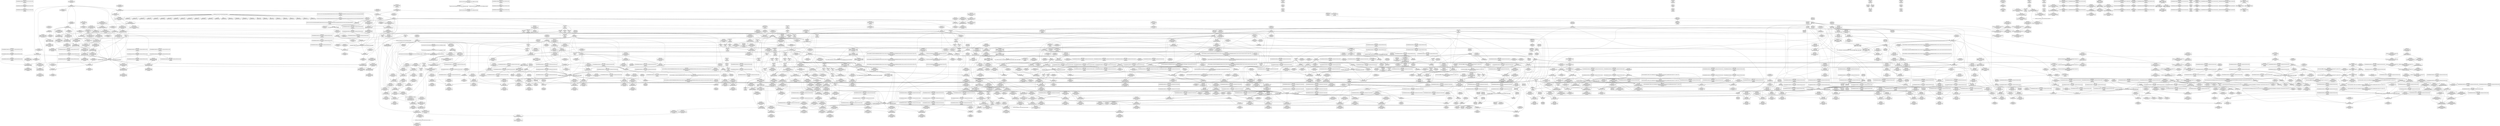 digraph {
	CE0x5945e10 [shape=record,shape=Mrecord,label="{CE0x5945e10|i8*_getelementptr_inbounds_(_45_x_i8_,_45_x_i8_*_.str12,_i32_0,_i32_0)|*Constant*|*SummSource*}"]
	CE0x592e780 [shape=record,shape=Mrecord,label="{CE0x592e780|selinux_task_setnice:_tmp3|security/selinux/hooks.c,3597}"]
	CE0x591b1a0 [shape=record,shape=Mrecord,label="{CE0x591b1a0|i64*_getelementptr_inbounds_(_11_x_i64_,_11_x_i64_*___llvm_gcov_ctr125,_i64_0,_i64_6)|*Constant*|*SummSource*}"]
	CE0x59a1bc0 [shape=record,shape=Mrecord,label="{CE0x59a1bc0|__preempt_count_sub:_tmp7|./arch/x86/include/asm/preempt.h,78|*SummSource*}"]
	CE0x5927150 [shape=record,shape=Mrecord,label="{CE0x5927150|void_(i32*,_i32,_i32*)*_asm_addl_$1,_%gs:$0_,_*m,ri,*m,_dirflag_,_fpsr_,_flags_|*SummSource*}"]
	CE0x5960e50 [shape=record,shape=Mrecord,label="{CE0x5960e50|task_sid:_tmp2}"]
	CE0x59a3910 [shape=record,shape=Mrecord,label="{CE0x59a3910|rcu_lock_acquire:_tmp5|include/linux/rcupdate.h,418|*SummSource*}"]
	CE0x591e120 [shape=record,shape=Mrecord,label="{CE0x591e120|selinux_task_setnice:_entry|*SummSink*}"]
	CE0x5971410 [shape=record,shape=Mrecord,label="{CE0x5971410|cred_sid:_security|security/selinux/hooks.c,196|*SummSink*}"]
	CE0x59ba010 [shape=record,shape=Mrecord,label="{CE0x59ba010|__preempt_count_add:_entry|*SummSource*}"]
	CE0x5a0fb40 [shape=record,shape=Mrecord,label="{CE0x5a0fb40|__rcu_read_unlock:_do.end|*SummSource*}"]
	CE0x5976050 [shape=record,shape=Mrecord,label="{CE0x5976050|GLOBAL:_current_task|Global_var:current_task|*SummSink*}"]
	CE0x5a1df80 [shape=record,shape=Mrecord,label="{CE0x5a1df80|rcu_lock_release:_tmp7|*SummSink*}"]
	CE0x59b9d80 [shape=record,shape=Mrecord,label="{CE0x59b9d80|rcu_read_unlock:_tmp6|include/linux/rcupdate.h,933}"]
	CE0x5963190 [shape=record,shape=Mrecord,label="{CE0x5963190|rcu_read_lock:_tmp6|include/linux/rcupdate.h,882}"]
	CE0x59d2170 [shape=record,shape=Mrecord,label="{CE0x59d2170|rcu_read_unlock:_tmp17|include/linux/rcupdate.h,933|*SummSink*}"]
	CE0x591be50 [shape=record,shape=Mrecord,label="{CE0x591be50|i64*_getelementptr_inbounds_(_6_x_i64_,_6_x_i64_*___llvm_gcov_ctr283,_i64_0,_i64_5)|*Constant*|*SummSink*}"]
	CE0x59bd4b0 [shape=record,shape=Mrecord,label="{CE0x59bd4b0|rcu_read_unlock:_tmp9|include/linux/rcupdate.h,933|*SummSource*}"]
	CE0x591fae0 [shape=record,shape=Mrecord,label="{CE0x591fae0|selinux_task_setnice:_tmp11|security/selinux/hooks.c,3601|*SummSink*}"]
	CE0x593f040 [shape=record,shape=Mrecord,label="{CE0x593f040|current_sid:_tobool|security/selinux/hooks.c,218|*SummSource*}"]
	CE0x5958260 [shape=record,shape=Mrecord,label="{CE0x5958260|rcu_read_lock:_tmp17|include/linux/rcupdate.h,882|*SummSource*}"]
	CE0x5985ff0 [shape=record,shape=Mrecord,label="{CE0x5985ff0|rcu_read_unlock:_tmp3|*SummSink*}"]
	CE0x5957690 [shape=record,shape=Mrecord,label="{CE0x5957690|i8*_getelementptr_inbounds_(_25_x_i8_,_25_x_i8_*_.str45,_i32_0,_i32_0)|*Constant*|*SummSource*}"]
	CE0x5999530 [shape=record,shape=Mrecord,label="{CE0x5999530|rcu_lock_acquire:_tmp4|include/linux/rcupdate.h,418|*SummSource*}"]
	CE0x5907fb0 [shape=record,shape=Mrecord,label="{CE0x5907fb0|GLOBAL:_task_sid|*Constant*|*SummSink*}"]
	CE0x5931350 [shape=record,shape=Mrecord,label="{CE0x5931350|current_has_perm:_tsk|Function::current_has_perm&Arg::tsk::|*SummSource*}"]
	CE0x59d2e90 [shape=record,shape=Mrecord,label="{CE0x59d2e90|i32_1|*Constant*}"]
	CE0x59901d0 [shape=record,shape=Mrecord,label="{CE0x59901d0|rcu_read_unlock:_tmp19|include/linux/rcupdate.h,933|*SummSink*}"]
	CE0x5925250 [shape=record,shape=Mrecord,label="{CE0x5925250|GLOBAL:_current_sid.__warned|Global_var:current_sid.__warned|*SummSource*}"]
	CE0x59fe9c0 [shape=record,shape=Mrecord,label="{CE0x59fe9c0|__rcu_read_unlock:_tmp1}"]
	CE0x5929ac0 [shape=record,shape=Mrecord,label="{CE0x5929ac0|avc_has_perm:_ssid|Function::avc_has_perm&Arg::ssid::|*SummSource*}"]
	CE0x59227e0 [shape=record,shape=Mrecord,label="{CE0x59227e0|VOIDTB_TE:_CE_56,64_}"]
	CE0x5917ff0 [shape=record,shape=Mrecord,label="{CE0x5917ff0|rcu_lock_acquire:_bb|*SummSink*}"]
	CE0x59c8a10 [shape=record,shape=Mrecord,label="{CE0x59c8a10|i64*_getelementptr_inbounds_(_11_x_i64_,_11_x_i64_*___llvm_gcov_ctr127,_i64_0,_i64_1)|*Constant*}"]
	CE0x59363d0 [shape=record,shape=Mrecord,label="{CE0x59363d0|selinux_task_setnice:_tmp5|security/selinux/hooks.c,3597|*SummSink*}"]
	CE0x59c21a0 [shape=record,shape=Mrecord,label="{CE0x59c21a0|rcu_read_lock:_tmp22|include/linux/rcupdate.h,884}"]
	CE0x59d0b50 [shape=record,shape=Mrecord,label="{CE0x59d0b50|_ret_void,_!dbg_!27719|./arch/x86/include/asm/preempt.h,73|*SummSource*}"]
	CE0x5a41230 [shape=record,shape=Mrecord,label="{CE0x5a41230|__preempt_count_add:_tmp7|./arch/x86/include/asm/preempt.h,73|*SummSink*}"]
	CE0x5923de0 [shape=record,shape=Mrecord,label="{CE0x5923de0|i64*_getelementptr_inbounds_(_2_x_i64_,_2_x_i64_*___llvm_gcov_ctr136,_i64_0,_i64_0)|*Constant*|*SummSource*}"]
	CE0x59913e0 [shape=record,shape=Mrecord,label="{CE0x59913e0|_call_void_rcu_lock_release(%struct.lockdep_map*_rcu_lock_map)_#10,_!dbg_!27733|include/linux/rcupdate.h,935}"]
	CE0x598a9b0 [shape=record,shape=Mrecord,label="{CE0x598a9b0|task_sid:_tobool1|security/selinux/hooks.c,208|*SummSink*}"]
	CE0x59d2830 [shape=record,shape=Mrecord,label="{CE0x59d2830|rcu_lock_acquire:_tmp3|*SummSource*}"]
	CE0x5960ec0 [shape=record,shape=Mrecord,label="{CE0x5960ec0|task_sid:_tmp2|*SummSource*}"]
	CE0x592afb0 [shape=record,shape=Mrecord,label="{CE0x592afb0|current_sid:_tmp13|security/selinux/hooks.c,218|*SummSource*}"]
	CE0x59449e0 [shape=record,shape=Mrecord,label="{CE0x59449e0|__rcu_read_lock:_tmp1|*SummSink*}"]
	CE0x5945b80 [shape=record,shape=Mrecord,label="{CE0x5945b80|i32_218|*Constant*|*SummSink*}"]
	CE0x599df00 [shape=record,shape=Mrecord,label="{CE0x599df00|i64*_getelementptr_inbounds_(_4_x_i64_,_4_x_i64_*___llvm_gcov_ctr128,_i64_0,_i64_1)|*Constant*|*SummSource*}"]
	CE0x59dc210 [shape=record,shape=Mrecord,label="{CE0x59dc210|__preempt_count_add:_entry}"]
	CE0x592d350 [shape=record,shape=Mrecord,label="{CE0x592d350|VOIDTB_TE:_CE_44,48_}"]
	CE0x59a9d30 [shape=record,shape=Mrecord,label="{CE0x59a9d30|i64_1|*Constant*}"]
	CE0x6d56350 [shape=record,shape=Mrecord,label="{CE0x6d56350|selinux_task_setnice:_tmp3|security/selinux/hooks.c,3597|*SummSource*}"]
	CE0x59da840 [shape=record,shape=Mrecord,label="{CE0x59da840|_call_void_lockdep_rcu_suspicious(i8*_getelementptr_inbounds_(_25_x_i8_,_25_x_i8_*_.str45,_i32_0,_i32_0),_i32_934,_i8*_getelementptr_inbounds_(_44_x_i8_,_44_x_i8_*_.str47,_i32_0,_i32_0))_#10,_!dbg_!27726|include/linux/rcupdate.h,933|*SummSource*}"]
	CE0x59bf260 [shape=record,shape=Mrecord,label="{CE0x59bf260|rcu_lock_release:_tmp2}"]
	CE0x5944c60 [shape=record,shape=Mrecord,label="{CE0x5944c60|get_current:_tmp2|*SummSource*}"]
	CE0x5964dd0 [shape=record,shape=Mrecord,label="{CE0x5964dd0|get_current:_tmp3|*SummSink*}"]
	CE0x5918970 [shape=record,shape=Mrecord,label="{CE0x5918970|i16_2|*Constant*|*SummSink*}"]
	CE0x5a19bd0 [shape=record,shape=Mrecord,label="{CE0x5a19bd0|i32_0|*Constant*}"]
	CE0x5a532b0 [shape=record,shape=Mrecord,label="{CE0x5a532b0|COLLAPSED:_GCMRE___llvm_gcov_ctr135_internal_global_4_x_i64_zeroinitializer:_elem_0:default:}"]
	CE0x59ce4b0 [shape=record,shape=Mrecord,label="{CE0x59ce4b0|rcu_read_unlock:_call3|include/linux/rcupdate.h,933}"]
	CE0x59fec90 [shape=record,shape=Mrecord,label="{CE0x59fec90|_call_void_mcount()_#3|*SummSink*}"]
	CE0x59d46a0 [shape=record,shape=Mrecord,label="{CE0x59d46a0|rcu_read_unlock:_land.lhs.true}"]
	CE0x5a1e730 [shape=record,shape=Mrecord,label="{CE0x5a1e730|__rcu_read_unlock:_bb|*SummSource*}"]
	CE0x5922770 [shape=record,shape=Mrecord,label="{CE0x5922770|VOIDTB_TE:_CE_28,32_}"]
	CE0x5965880 [shape=record,shape=Mrecord,label="{CE0x5965880|i64*_getelementptr_inbounds_(_11_x_i64_,_11_x_i64_*___llvm_gcov_ctr125,_i64_0,_i64_8)|*Constant*|*SummSink*}"]
	CE0x59c6a20 [shape=record,shape=Mrecord,label="{CE0x59c6a20|rcu_read_lock:_tmp19|include/linux/rcupdate.h,882|*SummSink*}"]
	CE0x59b6a50 [shape=record,shape=Mrecord,label="{CE0x59b6a50|rcu_read_unlock:_tmp1|*SummSource*}"]
	CE0x5a39b00 [shape=record,shape=Mrecord,label="{CE0x5a39b00|__preempt_count_sub:_tmp4|./arch/x86/include/asm/preempt.h,77}"]
	CE0x59c2bb0 [shape=record,shape=Mrecord,label="{CE0x59c2bb0|cred_sid:_bb|*SummSource*}"]
	CE0x5a174d0 [shape=record,shape=Mrecord,label="{CE0x5a174d0|__preempt_count_add:_tmp7|./arch/x86/include/asm/preempt.h,73|*SummSource*}"]
	CE0x59d2770 [shape=record,shape=Mrecord,label="{CE0x59d2770|rcu_lock_acquire:_tmp3}"]
	CE0x5935f90 [shape=record,shape=Mrecord,label="{CE0x5935f90|selinux_task_setnice:_tmp7|security/selinux/hooks.c,3598}"]
	CE0x5935c00 [shape=record,shape=Mrecord,label="{CE0x5935c00|VOIDTB_TE:_CE_160,168_}"]
	CE0x59c5710 [shape=record,shape=Mrecord,label="{CE0x59c5710|rcu_read_unlock:_if.end|*SummSource*}"]
	CE0x59bea80 [shape=record,shape=Mrecord,label="{CE0x59bea80|rcu_read_unlock:_if.then}"]
	CE0x5a133a0 [shape=record,shape=Mrecord,label="{CE0x5a133a0|__rcu_read_lock:_tmp3|*SummSink*}"]
	CE0x59a23a0 [shape=record,shape=Mrecord,label="{CE0x59a23a0|i64*_getelementptr_inbounds_(_4_x_i64_,_4_x_i64_*___llvm_gcov_ctr135,_i64_0,_i64_2)|*Constant*|*SummSink*}"]
	CE0x5a3f080 [shape=record,shape=Mrecord,label="{CE0x5a3f080|__preempt_count_sub:_do.body|*SummSource*}"]
	CE0x592ef10 [shape=record,shape=Mrecord,label="{CE0x592ef10|current_has_perm:_entry|*SummSink*}"]
	CE0x5972ca0 [shape=record,shape=Mrecord,label="{CE0x5972ca0|%struct.task_struct*_(%struct.task_struct**)*_asm_movq_%gs:$_1:P_,$0_,_r,im,_dirflag_,_fpsr_,_flags_|*SummSink*}"]
	CE0x59be6b0 [shape=record,shape=Mrecord,label="{CE0x59be6b0|__rcu_read_unlock:_tmp2|*SummSink*}"]
	CE0x5931410 [shape=record,shape=Mrecord,label="{CE0x5931410|current_has_perm:_tsk|Function::current_has_perm&Arg::tsk::|*SummSink*}"]
	CE0x59084a0 [shape=record,shape=Mrecord,label="{CE0x59084a0|GLOBAL:___llvm_gcov_ctr126|Global_var:__llvm_gcov_ctr126|*SummSource*}"]
	CE0x5958da0 [shape=record,shape=Mrecord,label="{CE0x5958da0|rcu_read_lock:_tobool1|include/linux/rcupdate.h,882}"]
	CE0x5920040 [shape=record,shape=Mrecord,label="{CE0x5920040|selinux_task_setnice:_tmp11|security/selinux/hooks.c,3601|*SummSource*}"]
	CE0x59861e0 [shape=record,shape=Mrecord,label="{CE0x59861e0|task_sid:_tmp14|security/selinux/hooks.c,208|*SummSink*}"]
	CE0x5945200 [shape=record,shape=Mrecord,label="{CE0x5945200|COLLAPSED:_GCMRE___llvm_gcov_ctr98_internal_global_2_x_i64_zeroinitializer:_elem_0:default:}"]
	CE0x59c1440 [shape=record,shape=Mrecord,label="{CE0x59c1440|rcu_read_unlock:_if.then|*SummSink*}"]
	CE0x59554f0 [shape=record,shape=Mrecord,label="{CE0x59554f0|rcu_read_lock:_tmp16|include/linux/rcupdate.h,882}"]
	CE0x59c1cf0 [shape=record,shape=Mrecord,label="{CE0x59c1cf0|i64*_getelementptr_inbounds_(_11_x_i64_,_11_x_i64_*___llvm_gcov_ctr127,_i64_0,_i64_10)|*Constant*|*SummSource*}"]
	CE0x5962790 [shape=record,shape=Mrecord,label="{CE0x5962790|cred_sid:_cred|Function::cred_sid&Arg::cred::}"]
	CE0x5972b90 [shape=record,shape=Mrecord,label="{CE0x5972b90|%struct.task_struct*_(%struct.task_struct**)*_asm_movq_%gs:$_1:P_,$0_,_r,im,_dirflag_,_fpsr_,_flags_|*SummSource*}"]
	CE0x593c890 [shape=record,shape=Mrecord,label="{CE0x593c890|task_sid:_bb}"]
	CE0x5a101c0 [shape=record,shape=Mrecord,label="{CE0x5a101c0|i64*_getelementptr_inbounds_(_4_x_i64_,_4_x_i64_*___llvm_gcov_ctr134,_i64_0,_i64_2)|*Constant*}"]
	CE0x5988260 [shape=record,shape=Mrecord,label="{CE0x5988260|__rcu_read_lock:_tmp1|*SummSource*}"]
	CE0x593a970 [shape=record,shape=Mrecord,label="{CE0x593a970|GLOBAL:_get_current|*Constant*|*SummSink*}"]
	CE0x5992880 [shape=record,shape=Mrecord,label="{CE0x5992880|task_sid:_tmp24|security/selinux/hooks.c,208}"]
	CE0x59bf620 [shape=record,shape=Mrecord,label="{CE0x59bf620|GLOBAL:___llvm_gcov_ctr132|Global_var:__llvm_gcov_ctr132|*SummSource*}"]
	CE0x5995f10 [shape=record,shape=Mrecord,label="{CE0x5995f10|_ret_void,_!dbg_!27717|include/linux/rcupdate.h,424}"]
	CE0x597d9e0 [shape=record,shape=Mrecord,label="{CE0x597d9e0|__preempt_count_sub:_do.end}"]
	CE0x592ad60 [shape=record,shape=Mrecord,label="{CE0x592ad60|current_sid:_do.body|*SummSink*}"]
	CE0x598a880 [shape=record,shape=Mrecord,label="{CE0x598a880|task_sid:_tmp9|security/selinux/hooks.c,208|*SummSink*}"]
	CE0x5a195d0 [shape=record,shape=Mrecord,label="{CE0x5a195d0|__preempt_count_sub:_tmp2|*SummSink*}"]
	CE0x5993ab0 [shape=record,shape=Mrecord,label="{CE0x5993ab0|i32_208|*Constant*|*SummSink*}"]
	CE0x59a90b0 [shape=record,shape=Mrecord,label="{CE0x59a90b0|rcu_read_lock:_if.then}"]
	CE0x59157e0 [shape=record,shape=Mrecord,label="{CE0x59157e0|GLOBAL:_current_sid|*Constant*|*SummSink*}"]
	CE0x5923240 [shape=record,shape=Mrecord,label="{CE0x5923240|current_has_perm:_tmp2|*SummSink*}"]
	CE0x5992f70 [shape=record,shape=Mrecord,label="{CE0x5992f70|task_sid:_tmp26|security/selinux/hooks.c,208|*SummSource*}"]
	CE0x5937ab0 [shape=record,shape=Mrecord,label="{CE0x5937ab0|i64_1|*Constant*}"]
	CE0x591e5d0 [shape=record,shape=Mrecord,label="{CE0x591e5d0|selinux_task_setnice:_tmp7|security/selinux/hooks.c,3598|*SummSink*}"]
	CE0x5a01190 [shape=record,shape=Mrecord,label="{CE0x5a01190|i64*_getelementptr_inbounds_(_4_x_i64_,_4_x_i64_*___llvm_gcov_ctr133,_i64_0,_i64_0)|*Constant*}"]
	CE0x5960fc0 [shape=record,shape=Mrecord,label="{CE0x5960fc0|i64*_getelementptr_inbounds_(_11_x_i64_,_11_x_i64_*___llvm_gcov_ctr125,_i64_0,_i64_6)|*Constant*|*SummSink*}"]
	CE0x5a01b90 [shape=record,shape=Mrecord,label="{CE0x5a01b90|i64*_getelementptr_inbounds_(_4_x_i64_,_4_x_i64_*___llvm_gcov_ctr129,_i64_0,_i64_3)|*Constant*|*SummSink*}"]
	CE0x598d140 [shape=record,shape=Mrecord,label="{CE0x598d140|rcu_read_lock:_tmp5|include/linux/rcupdate.h,882|*SummSource*}"]
	CE0x59a0fe0 [shape=record,shape=Mrecord,label="{CE0x59a0fe0|i64*_getelementptr_inbounds_(_4_x_i64_,_4_x_i64_*___llvm_gcov_ctr134,_i64_0,_i64_3)|*Constant*}"]
	"CONST[source:0(mediator),value:2(dynamic)][purpose:{subject}]"
	CE0x5973890 [shape=record,shape=Mrecord,label="{CE0x5973890|_ret_void,_!dbg_!27735|include/linux/rcupdate.h,884}"]
	CE0x59801d0 [shape=record,shape=Mrecord,label="{CE0x59801d0|i64_7|*Constant*|*SummSink*}"]
	CE0x5a44b60 [shape=record,shape=Mrecord,label="{CE0x5a44b60|i64*_getelementptr_inbounds_(_4_x_i64_,_4_x_i64_*___llvm_gcov_ctr135,_i64_0,_i64_0)|*Constant*|*SummSource*}"]
	CE0x59cdfe0 [shape=record,shape=Mrecord,label="{CE0x59cdfe0|i64*_getelementptr_inbounds_(_4_x_i64_,_4_x_i64_*___llvm_gcov_ctr130,_i64_0,_i64_3)|*Constant*}"]
	CE0x59bfe90 [shape=record,shape=Mrecord,label="{CE0x59bfe90|rcu_read_unlock:_tmp2|*SummSink*}"]
	CE0x5916980 [shape=record,shape=Mrecord,label="{CE0x5916980|current_has_perm:_call|security/selinux/hooks.c,1542|*SummSink*}"]
	CE0x59a9ef0 [shape=record,shape=Mrecord,label="{CE0x59a9ef0|i64*_getelementptr_inbounds_(_2_x_i64_,_2_x_i64_*___llvm_gcov_ctr98,_i64_0,_i64_0)|*Constant*|*SummSink*}"]
	CE0x5920640 [shape=record,shape=Mrecord,label="{CE0x5920640|_ret_i32_%retval.0,_!dbg_!27723|security/selinux/hooks.c,3601|*SummSink*}"]
	CE0x5a11550 [shape=record,shape=Mrecord,label="{CE0x5a11550|i8*_undef|*Constant*|*SummSink*}"]
	CE0x59cb2e0 [shape=record,shape=Mrecord,label="{CE0x59cb2e0|0:_i8,_:_GCMR_rcu_read_unlock.__warned_internal_global_i8_0,_section_.data.unlikely_,_align_1:_elem_0:default:}"]
	CE0x5955790 [shape=record,shape=Mrecord,label="{CE0x5955790|rcu_read_lock:_tmp16|include/linux/rcupdate.h,882|*SummSink*}"]
	CE0x598b130 [shape=record,shape=Mrecord,label="{CE0x598b130|task_sid:_tmp19|security/selinux/hooks.c,208|*SummSink*}"]
	CE0x5975770 [shape=record,shape=Mrecord,label="{CE0x5975770|_call_void_rcu_lock_acquire(%struct.lockdep_map*_rcu_lock_map)_#10,_!dbg_!27711|include/linux/rcupdate.h,881}"]
	CE0x59568b0 [shape=record,shape=Mrecord,label="{CE0x59568b0|_call_void_lockdep_rcu_suspicious(i8*_getelementptr_inbounds_(_25_x_i8_,_25_x_i8_*_.str45,_i32_0,_i32_0),_i32_883,_i8*_getelementptr_inbounds_(_42_x_i8_,_42_x_i8_*_.str46,_i32_0,_i32_0))_#10,_!dbg_!27728|include/linux/rcupdate.h,882}"]
	CE0x59710b0 [shape=record,shape=Mrecord,label="{CE0x59710b0|i32_22|*Constant*}"]
	CE0x59a7a20 [shape=record,shape=Mrecord,label="{CE0x59a7a20|rcu_read_lock:_tmp2|*SummSource*}"]
	CE0x595cd40 [shape=record,shape=Mrecord,label="{CE0x595cd40|current_sid:_tobool1|security/selinux/hooks.c,218|*SummSource*}"]
	CE0x59a0500 [shape=record,shape=Mrecord,label="{CE0x59a0500|__preempt_count_sub:_val|Function::__preempt_count_sub&Arg::val::|*SummSource*}"]
	CE0x59b1bd0 [shape=record,shape=Mrecord,label="{CE0x59b1bd0|i64*_getelementptr_inbounds_(_4_x_i64_,_4_x_i64_*___llvm_gcov_ctr135,_i64_0,_i64_3)|*Constant*}"]
	CE0x5957d20 [shape=record,shape=Mrecord,label="{CE0x5957d20|i32_883|*Constant*}"]
	CE0x5913be0 [shape=record,shape=Mrecord,label="{CE0x5913be0|_call_void_rcu_read_lock()_#10,_!dbg_!27712|security/selinux/hooks.c,207}"]
	CE0x595d0a0 [shape=record,shape=Mrecord,label="{CE0x595d0a0|i64_4|*Constant*}"]
	CE0x5a15290 [shape=record,shape=Mrecord,label="{CE0x5a15290|GLOBAL:_lock_release|*Constant*|*SummSource*}"]
	CE0x59242f0 [shape=record,shape=Mrecord,label="{CE0x59242f0|selinux_task_setnice:_tmp5|security/selinux/hooks.c,3597}"]
	CE0x5975020 [shape=record,shape=Mrecord,label="{CE0x5975020|task_sid:_tmp15|security/selinux/hooks.c,208|*SummSink*}"]
	CE0x59c7fb0 [shape=record,shape=Mrecord,label="{CE0x59c7fb0|rcu_read_lock:_tmp11|include/linux/rcupdate.h,882|*SummSource*}"]
	CE0x59b75b0 [shape=record,shape=Mrecord,label="{CE0x59b75b0|rcu_read_unlock:_tmp16|include/linux/rcupdate.h,933}"]
	CE0x597e440 [shape=record,shape=Mrecord,label="{CE0x597e440|rcu_read_unlock:_entry|*SummSink*}"]
	CE0x591cb90 [shape=record,shape=Mrecord,label="{CE0x591cb90|_call_void_mcount()_#3|*SummSink*}"]
	CE0x591c730 [shape=record,shape=Mrecord,label="{CE0x591c730|GLOBAL:_current_has_perm|*Constant*}"]
	CE0x5997060 [shape=record,shape=Mrecord,label="{CE0x5997060|_ret_void,_!dbg_!27717|include/linux/rcupdate.h,245}"]
	CE0x591d330 [shape=record,shape=Mrecord,label="{CE0x591d330|i32_512|*Constant*|*SummSink*}"]
	CE0x59c1e10 [shape=record,shape=Mrecord,label="{CE0x59c1e10|rcu_read_lock:_tmp21|include/linux/rcupdate.h,884|*SummSink*}"]
	CE0x5917840 [shape=record,shape=Mrecord,label="{CE0x5917840|GLOBAL:___preempt_count_sub|*Constant*}"]
	CE0x59dc0b0 [shape=record,shape=Mrecord,label="{CE0x59dc0b0|GLOBAL:___preempt_count_add|*Constant*|*SummSource*}"]
	CE0x59c8fa0 [shape=record,shape=Mrecord,label="{CE0x59c8fa0|0:_i8,_:_GCMR_rcu_read_lock.__warned_internal_global_i8_0,_section_.data.unlikely_,_align_1:_elem_0:default:}"]
	CE0x5a1ae30 [shape=record,shape=Mrecord,label="{CE0x5a1ae30|i64*_getelementptr_inbounds_(_4_x_i64_,_4_x_i64_*___llvm_gcov_ctr134,_i64_0,_i64_0)|*Constant*|*SummSink*}"]
	CE0x5997490 [shape=record,shape=Mrecord,label="{CE0x5997490|_ret_void,_!dbg_!27717|include/linux/rcupdate.h,245|*SummSource*}"]
	CE0x5912b10 [shape=record,shape=Mrecord,label="{CE0x5912b10|i64*_getelementptr_inbounds_(_6_x_i64_,_6_x_i64_*___llvm_gcov_ctr283,_i64_0,_i64_5)|*Constant*}"]
	CE0x5936a20 [shape=record,shape=Mrecord,label="{CE0x5936a20|selinux_task_setnice:_call|security/selinux/hooks.c,3596|*SummSink*}"]
	CE0x5973ca0 [shape=record,shape=Mrecord,label="{CE0x5973ca0|rcu_read_lock:_tmp9|include/linux/rcupdate.h,882|*SummSource*}"]
	CE0x59c31a0 [shape=record,shape=Mrecord,label="{CE0x59c31a0|cred_sid:_tmp5|security/selinux/hooks.c,196|*SummSink*}"]
	CE0x5922700 [shape=record,shape=Mrecord,label="{CE0x5922700|VOIDTB_TE:_CE_20,24_}"]
	CE0x5983fd0 [shape=record,shape=Mrecord,label="{CE0x5983fd0|task_sid:_if.then}"]
	CE0x5913490 [shape=record,shape=Mrecord,label="{CE0x5913490|i64_0|*Constant*}"]
	CE0x5a147b0 [shape=record,shape=Mrecord,label="{CE0x5a147b0|rcu_lock_release:_tmp5|include/linux/rcupdate.h,423}"]
	CE0x592d480 [shape=record,shape=Mrecord,label="{CE0x592d480|selinux_task_setnice:_tmp1|*SummSource*}"]
	CE0x59149b0 [shape=record,shape=Mrecord,label="{CE0x59149b0|current_sid:_tmp15|security/selinux/hooks.c,218|*SummSource*}"]
	CE0x5a00610 [shape=record,shape=Mrecord,label="{CE0x5a00610|i32_2|*Constant*|*SummSource*}"]
	CE0x5990c60 [shape=record,shape=Mrecord,label="{CE0x5990c60|rcu_read_unlock:_tmp21|include/linux/rcupdate.h,935}"]
	CE0x59b9200 [shape=record,shape=Mrecord,label="{CE0x59b9200|rcu_read_unlock:_tmp8|include/linux/rcupdate.h,933|*SummSink*}"]
	CE0x598cba0 [shape=record,shape=Mrecord,label="{CE0x598cba0|_call_void_mcount()_#3|*SummSource*}"]
	CE0x5a13230 [shape=record,shape=Mrecord,label="{CE0x5a13230|__rcu_read_lock:_tmp3}"]
	CE0x59c3a30 [shape=record,shape=Mrecord,label="{CE0x59c3a30|rcu_read_unlock:_bb}"]
	CE0x5999240 [shape=record,shape=Mrecord,label="{CE0x5999240|rcu_lock_release:___here|*SummSource*}"]
	CE0x598f650 [shape=record,shape=Mrecord,label="{CE0x598f650|i64*_getelementptr_inbounds_(_11_x_i64_,_11_x_i64_*___llvm_gcov_ctr132,_i64_0,_i64_9)|*Constant*|*SummSource*}"]
	CE0x5a53240 [shape=record,shape=Mrecord,label="{CE0x5a53240|__preempt_count_sub:_tmp}"]
	CE0x59d5190 [shape=record,shape=Mrecord,label="{CE0x59d5190|rcu_lock_release:_tmp3|*SummSource*}"]
	CE0x5921a60 [shape=record,shape=Mrecord,label="{CE0x5921a60|current_sid:_tmp1|*SummSource*}"]
	CE0x59332f0 [shape=record,shape=Mrecord,label="{CE0x59332f0|VOIDTB_TE:_CE_96,104_}"]
	CE0x5963880 [shape=record,shape=Mrecord,label="{CE0x5963880|task_sid:_tmp6|security/selinux/hooks.c,208|*SummSource*}"]
	CE0x5983e00 [shape=record,shape=Mrecord,label="{CE0x5983e00|task_sid:_if.then|*SummSource*}"]
	CE0x5987160 [shape=record,shape=Mrecord,label="{CE0x5987160|GLOBAL:___llvm_gcov_ctr127|Global_var:__llvm_gcov_ctr127}"]
	CE0x59c3aa0 [shape=record,shape=Mrecord,label="{CE0x59c3aa0|rcu_read_unlock:_do.end|*SummSink*}"]
	CE0x5929f30 [shape=record,shape=Mrecord,label="{CE0x5929f30|%struct.common_audit_data*_null|*Constant*|*SummSink*}"]
	CE0x59155c0 [shape=record,shape=Mrecord,label="{CE0x59155c0|_call_void_mcount()_#3|*SummSource*}"]
	CE0x597e200 [shape=record,shape=Mrecord,label="{CE0x597e200|GLOBAL:_rcu_read_unlock|*Constant*|*SummSource*}"]
	CE0x591f5e0 [shape=record,shape=Mrecord,label="{CE0x591f5e0|i64*_getelementptr_inbounds_(_6_x_i64_,_6_x_i64_*___llvm_gcov_ctr283,_i64_0,_i64_0)|*Constant*|*SummSource*}"]
	CE0x5985ea0 [shape=record,shape=Mrecord,label="{CE0x5985ea0|rcu_read_unlock:_tmp3|*SummSource*}"]
	CE0x5923fa0 [shape=record,shape=Mrecord,label="{CE0x5923fa0|i64_2|*Constant*}"]
	CE0x5927c70 [shape=record,shape=Mrecord,label="{CE0x5927c70|i64*_getelementptr_inbounds_(_13_x_i64_,_13_x_i64_*___llvm_gcov_ctr126,_i64_0,_i64_12)|*Constant*}"]
	CE0x5938ff0 [shape=record,shape=Mrecord,label="{CE0x5938ff0|selinux_task_setnice:_tmp9|security/selinux/hooks.c,3600|*SummSink*}"]
	CE0x59386e0 [shape=record,shape=Mrecord,label="{CE0x59386e0|current_sid:_tmp5|security/selinux/hooks.c,218|*SummSink*}"]
	CE0x59c2f90 [shape=record,shape=Mrecord,label="{CE0x59c2f90|cred_sid:_tmp5|security/selinux/hooks.c,196}"]
	CE0x59dbb90 [shape=record,shape=Mrecord,label="{CE0x59dbb90|i8*_getelementptr_inbounds_(_44_x_i8_,_44_x_i8_*_.str47,_i32_0,_i32_0)|*Constant*|*SummSink*}"]
	CE0x59412e0 [shape=record,shape=Mrecord,label="{CE0x59412e0|current_sid:_land.lhs.true2|*SummSource*}"]
	CE0x5922b30 [shape=record,shape=Mrecord,label="{CE0x5922b30|current_has_perm:_tmp1|*SummSink*}"]
	CE0x5986c40 [shape=record,shape=Mrecord,label="{CE0x5986c40|task_sid:_tmp|*SummSource*}"]
	CE0x5938430 [shape=record,shape=Mrecord,label="{CE0x5938430|current_sid:_tmp5|security/selinux/hooks.c,218}"]
	CE0x59a2730 [shape=record,shape=Mrecord,label="{CE0x59a2730|__preempt_count_sub:_tmp5|./arch/x86/include/asm/preempt.h,77|*SummSink*}"]
	CE0x5929de0 [shape=record,shape=Mrecord,label="{CE0x5929de0|%struct.common_audit_data*_null|*Constant*|*SummSource*}"]
	CE0x5946150 [shape=record,shape=Mrecord,label="{CE0x5946150|i64*_getelementptr_inbounds_(_11_x_i64_,_11_x_i64_*___llvm_gcov_ctr125,_i64_0,_i64_9)|*Constant*}"]
	CE0x5a1d970 [shape=record,shape=Mrecord,label="{CE0x5a1d970|rcu_lock_release:_tmp6|*SummSink*}"]
	CE0x59203c0 [shape=record,shape=Mrecord,label="{CE0x59203c0|_ret_i32_%retval.0,_!dbg_!27723|security/selinux/hooks.c,3601}"]
	CE0x5974800 [shape=record,shape=Mrecord,label="{CE0x5974800|_call_void_rcu_read_lock()_#10,_!dbg_!27712|security/selinux/hooks.c,207|*SummSource*}"]
	CE0x508e150 [shape=record,shape=Mrecord,label="{CE0x508e150|GLOBAL:_cap_task_setnice|*Constant*|*SummSink*}"]
	CE0x5956440 [shape=record,shape=Mrecord,label="{CE0x5956440|rcu_read_lock:_tmp18|include/linux/rcupdate.h,882|*SummSink*}"]
	CE0x59ca2c0 [shape=record,shape=Mrecord,label="{CE0x59ca2c0|_call_void_mcount()_#3|*SummSink*}"]
	CE0x5929b80 [shape=record,shape=Mrecord,label="{CE0x5929b80|avc_has_perm:_ssid|Function::avc_has_perm&Arg::ssid::|*SummSink*}"]
	CE0x59ba120 [shape=record,shape=Mrecord,label="{CE0x59ba120|__preempt_count_add:_entry|*SummSink*}"]
	CE0x5946320 [shape=record,shape=Mrecord,label="{CE0x5946320|i64*_getelementptr_inbounds_(_11_x_i64_,_11_x_i64_*___llvm_gcov_ctr125,_i64_0,_i64_9)|*Constant*|*SummSource*}"]
	CE0x59bf760 [shape=record,shape=Mrecord,label="{CE0x59bf760|__rcu_read_lock:_tmp6|include/linux/rcupdate.h,240|*SummSource*}"]
	CE0x5962be0 [shape=record,shape=Mrecord,label="{CE0x5962be0|_ret_i32_%tmp6,_!dbg_!27716|security/selinux/hooks.c,197|*SummSource*}"]
	CE0x593ec00 [shape=record,shape=Mrecord,label="{CE0x593ec00|current_sid:_land.lhs.true}"]
	CE0x59854f0 [shape=record,shape=Mrecord,label="{CE0x59854f0|task_sid:_do.body|*SummSink*}"]
	CE0x5990000 [shape=record,shape=Mrecord,label="{CE0x5990000|rcu_read_unlock:_tmp19|include/linux/rcupdate.h,933|*SummSource*}"]
	CE0x5912c50 [shape=record,shape=Mrecord,label="{CE0x5912c50|i64*_getelementptr_inbounds_(_6_x_i64_,_6_x_i64_*___llvm_gcov_ctr283,_i64_0,_i64_5)|*Constant*|*SummSource*}"]
	CE0x59a6930 [shape=record,shape=Mrecord,label="{CE0x59a6930|rcu_read_lock:_land.lhs.true2|*SummSink*}"]
	CE0x59c32d0 [shape=record,shape=Mrecord,label="{CE0x59c32d0|cred_sid:_sid|security/selinux/hooks.c,197}"]
	CE0x59c1530 [shape=record,shape=Mrecord,label="{CE0x59c1530|rcu_read_unlock:_do.body}"]
	CE0x5915b00 [shape=record,shape=Mrecord,label="{CE0x5915b00|current_sid:_entry|*SummSink*}"]
	CE0x593ae90 [shape=record,shape=Mrecord,label="{CE0x593ae90|_ret_%struct.task_struct*_%tmp4,_!dbg_!27714|./arch/x86/include/asm/current.h,14}"]
	CE0x5981990 [shape=record,shape=Mrecord,label="{CE0x5981990|_call_void_rcu_lock_acquire(%struct.lockdep_map*_rcu_lock_map)_#10,_!dbg_!27711|include/linux/rcupdate.h,881|*SummSource*}"]
	CE0x5a19e90 [shape=record,shape=Mrecord,label="{CE0x5a19e90|i64*_getelementptr_inbounds_(_4_x_i64_,_4_x_i64_*___llvm_gcov_ctr134,_i64_0,_i64_3)|*Constant*|*SummSink*}"]
	CE0x59810d0 [shape=record,shape=Mrecord,label="{CE0x59810d0|i64_0|*Constant*}"]
	CE0x5922690 [shape=record,shape=Mrecord,label="{CE0x5922690|VOIDTB_TE:_CE_16,20_}"]
	CE0x5912010 [shape=record,shape=Mrecord,label="{CE0x5912010|avc_has_perm:_entry}"]
	CE0x59bebd0 [shape=record,shape=Mrecord,label="{CE0x59bebd0|_call_void___preempt_count_sub(i32_1)_#10,_!dbg_!27715|include/linux/rcupdate.h,244|*SummSource*}"]
	CE0x593d6f0 [shape=record,shape=Mrecord,label="{CE0x593d6f0|task_sid:_call7|security/selinux/hooks.c,208|*SummSource*}"]
	CE0x5a0f820 [shape=record,shape=Mrecord,label="{CE0x5a0f820|i64*_getelementptr_inbounds_(_4_x_i64_,_4_x_i64_*___llvm_gcov_ctr129,_i64_0,_i64_2)|*Constant*|*SummSource*}"]
	CE0x59c1e80 [shape=record,shape=Mrecord,label="{CE0x59c1e80|rcu_read_lock:_tmp22|include/linux/rcupdate.h,884|*SummSink*}"]
	CE0x592a710 [shape=record,shape=Mrecord,label="{CE0x592a710|_ret_i32_%retval.0,_!dbg_!27728|security/selinux/avc.c,775|*SummSink*}"]
	CE0x5922d30 [shape=record,shape=Mrecord,label="{CE0x5922d30|i64*_getelementptr_inbounds_(_2_x_i64_,_2_x_i64_*___llvm_gcov_ctr136,_i64_0,_i64_1)|*Constant*|*SummSource*}"]
	CE0x59c6350 [shape=record,shape=Mrecord,label="{CE0x59c6350|i64*_getelementptr_inbounds_(_11_x_i64_,_11_x_i64_*___llvm_gcov_ctr127,_i64_0,_i64_9)|*Constant*|*SummSink*}"]
	CE0x5923b60 [shape=record,shape=Mrecord,label="{CE0x5923b60|current_has_perm:_bb|*SummSink*}"]
	CE0x5a17b60 [shape=record,shape=Mrecord,label="{CE0x5a17b60|__preempt_count_add:_tmp3}"]
	CE0x5916360 [shape=record,shape=Mrecord,label="{CE0x5916360|selinux_task_setnice:_tmp8|security/selinux/hooks.c,3600}"]
	CE0x59d1e70 [shape=record,shape=Mrecord,label="{CE0x59d1e70|rcu_read_unlock:_tmp17|include/linux/rcupdate.h,933}"]
	CE0x593ef70 [shape=record,shape=Mrecord,label="{CE0x593ef70|current_sid:_tobool|security/selinux/hooks.c,218}"]
	CE0x59feb80 [shape=record,shape=Mrecord,label="{CE0x59feb80|_call_void_mcount()_#3|*SummSource*}"]
	CE0x595c5e0 [shape=record,shape=Mrecord,label="{CE0x595c5e0|rcu_lock_acquire:_map|Function::rcu_lock_acquire&Arg::map::}"]
	CE0x59ad1e0 [shape=record,shape=Mrecord,label="{CE0x59ad1e0|_ret_void,_!dbg_!27717|include/linux/rcupdate.h,419|*SummSource*}"]
	CE0x5a022b0 [shape=record,shape=Mrecord,label="{CE0x5a022b0|i64*_getelementptr_inbounds_(_4_x_i64_,_4_x_i64_*___llvm_gcov_ctr133,_i64_0,_i64_2)|*Constant*|*SummSource*}"]
	CE0x5a52d60 [shape=record,shape=Mrecord,label="{CE0x5a52d60|__preempt_count_add:_bb|*SummSink*}"]
	CE0x592d3c0 [shape=record,shape=Mrecord,label="{CE0x592d3c0|VOIDTB_TE:_CE_48,52_}"]
	CE0x59a8b10 [shape=record,shape=Mrecord,label="{CE0x59a8b10|rcu_read_lock:_call3|include/linux/rcupdate.h,882}"]
	CE0x597ee90 [shape=record,shape=Mrecord,label="{CE0x597ee90|i64*_getelementptr_inbounds_(_2_x_i64_,_2_x_i64_*___llvm_gcov_ctr98,_i64_0,_i64_0)|*Constant*|*SummSource*}"]
	CE0x593cc70 [shape=record,shape=Mrecord,label="{CE0x593cc70|_call_void_rcu_read_unlock()_#10,_!dbg_!27748|security/selinux/hooks.c,209|*SummSink*}"]
	CE0x591a710 [shape=record,shape=Mrecord,label="{CE0x591a710|current_sid:_tmp10|security/selinux/hooks.c,218|*SummSource*}"]
	CE0x597fe70 [shape=record,shape=Mrecord,label="{CE0x597fe70|task_sid:_do.end6}"]
	CE0x596f850 [shape=record,shape=Mrecord,label="{CE0x596f850|task_sid:_tmp8|security/selinux/hooks.c,208|*SummSource*}"]
	CE0x59c13d0 [shape=record,shape=Mrecord,label="{CE0x59c13d0|rcu_read_unlock:_if.then|*SummSource*}"]
	CE0x59d1c20 [shape=record,shape=Mrecord,label="{CE0x59d1c20|i64*_getelementptr_inbounds_(_4_x_i64_,_4_x_i64_*___llvm_gcov_ctr133,_i64_0,_i64_1)|*Constant*|*SummSource*}"]
	CE0x59cdd40 [shape=record,shape=Mrecord,label="{CE0x59cdd40|_call_void_lock_acquire(%struct.lockdep_map*_%map,_i32_0,_i32_0,_i32_2,_i32_0,_%struct.lockdep_map*_null,_i64_ptrtoint_(i8*_blockaddress(_rcu_lock_acquire,_%__here)_to_i64))_#10,_!dbg_!27716|include/linux/rcupdate.h,418|*SummSource*}"]
	CE0x599e4f0 [shape=record,shape=Mrecord,label="{CE0x599e4f0|i64_ptrtoint_(i8*_blockaddress(_rcu_lock_acquire,_%__here)_to_i64)|*Constant*}"]
	CE0x5962d10 [shape=record,shape=Mrecord,label="{CE0x5962d10|_ret_i32_%tmp6,_!dbg_!27716|security/selinux/hooks.c,197|*SummSink*}"]
	CE0x593a380 [shape=record,shape=Mrecord,label="{CE0x593a380|current_sid:_call4|security/selinux/hooks.c,218|*SummSink*}"]
	CE0x5987290 [shape=record,shape=Mrecord,label="{CE0x5987290|GLOBAL:___llvm_gcov_ctr127|Global_var:__llvm_gcov_ctr127|*SummSource*}"]
	CE0x5988cc0 [shape=record,shape=Mrecord,label="{CE0x5988cc0|i64*_getelementptr_inbounds_(_2_x_i64_,_2_x_i64_*___llvm_gcov_ctr98,_i64_0,_i64_1)|*Constant*|*SummSource*}"]
	CE0x59420f0 [shape=record,shape=Mrecord,label="{CE0x59420f0|rcu_read_unlock:_tmp15|include/linux/rcupdate.h,933}"]
	CE0x5922c70 [shape=record,shape=Mrecord,label="{CE0x5922c70|i64*_getelementptr_inbounds_(_2_x_i64_,_2_x_i64_*___llvm_gcov_ctr136,_i64_0,_i64_1)|*Constant*}"]
	CE0x59a3af0 [shape=record,shape=Mrecord,label="{CE0x59a3af0|i64*_getelementptr_inbounds_(_4_x_i64_,_4_x_i64_*___llvm_gcov_ctr133,_i64_0,_i64_1)|*Constant*|*SummSink*}"]
	CE0x59b82f0 [shape=record,shape=Mrecord,label="{CE0x59b82f0|__preempt_count_add:_tmp6|./arch/x86/include/asm/preempt.h,73}"]
	CE0x5a10800 [shape=record,shape=Mrecord,label="{CE0x5a10800|rcu_lock_acquire:_tmp7|*SummSource*}"]
	CE0x5a14c70 [shape=record,shape=Mrecord,label="{CE0x5a14c70|GLOBAL:_lock_release|*Constant*}"]
	CE0x5a16010 [shape=record,shape=Mrecord,label="{CE0x5a16010|rcu_lock_release:___here|*SummSink*}"]
	CE0x5959d70 [shape=record,shape=Mrecord,label="{CE0x5959d70|i32_22|*Constant*|*SummSource*}"]
	CE0x59598c0 [shape=record,shape=Mrecord,label="{CE0x59598c0|current_sid:_tmp21|security/selinux/hooks.c,218|*SummSource*}"]
	CE0x597f430 [shape=record,shape=Mrecord,label="{CE0x597f430|GLOBAL:_rcu_lock_map|Global_var:rcu_lock_map}"]
	CE0x59d2fa0 [shape=record,shape=Mrecord,label="{CE0x59d2fa0|_ret_void,_!dbg_!27719|./arch/x86/include/asm/preempt.h,73}"]
	CE0x59cc420 [shape=record,shape=Mrecord,label="{CE0x59cc420|_call_void_mcount()_#3|*SummSource*}"]
	CE0x59a02e0 [shape=record,shape=Mrecord,label="{CE0x59a02e0|_ret_void,_!dbg_!27720|./arch/x86/include/asm/preempt.h,78}"]
	CE0x5999780 [shape=record,shape=Mrecord,label="{CE0x5999780|__rcu_read_lock:_do.body|*SummSink*}"]
	CE0x5947b00 [shape=record,shape=Mrecord,label="{CE0x5947b00|VOIDTB_TE:_CE_52,56_}"]
	CE0x592b6a0 [shape=record,shape=Mrecord,label="{CE0x592b6a0|i1_true|*Constant*}"]
	CE0x5a11b10 [shape=record,shape=Mrecord,label="{CE0x5a11b10|rcu_lock_release:_bb|*SummSink*}"]
	CE0x5a400d0 [shape=record,shape=Mrecord,label="{CE0x5a400d0|__preempt_count_add:_tmp5|./arch/x86/include/asm/preempt.h,72|*SummSink*}"]
	CE0x5947c50 [shape=record,shape=Mrecord,label="{CE0x5947c50|VOIDTB_TE:_CE_80,88_}"]
	CE0x593adf0 [shape=record,shape=Mrecord,label="{CE0x593adf0|_ret_%struct.task_struct*_%tmp4,_!dbg_!27714|./arch/x86/include/asm/current.h,14|*SummSource*}"]
	CE0x59a9cc0 [shape=record,shape=Mrecord,label="{CE0x59a9cc0|rcu_read_lock:_tmp2}"]
	CE0x59c3340 [shape=record,shape=Mrecord,label="{CE0x59c3340|cred_sid:_sid|security/selinux/hooks.c,197|*SummSource*}"]
	CE0x5996230 [shape=record,shape=Mrecord,label="{CE0x5996230|_call_void___rcu_read_unlock()_#10,_!dbg_!27734|include/linux/rcupdate.h,937|*SummSource*}"]
	CE0x5a1d650 [shape=record,shape=Mrecord,label="{CE0x5a1d650|rcu_lock_release:_tmp6}"]
	CE0x59c91f0 [shape=record,shape=Mrecord,label="{CE0x59c91f0|rcu_read_lock:_tmp8|include/linux/rcupdate.h,882|*SummSource*}"]
	CE0x5a1a6c0 [shape=record,shape=Mrecord,label="{CE0x5a1a6c0|__preempt_count_add:_do.body}"]
	CE0x59108d0 [shape=record,shape=Mrecord,label="{CE0x59108d0|task_sid:_entry|*SummSink*}"]
	CE0x5961030 [shape=record,shape=Mrecord,label="{CE0x5961030|i64_3|*Constant*}"]
	CE0x595d340 [shape=record,shape=Mrecord,label="{CE0x595d340|i64_4|*Constant*|*SummSink*}"]
	CE0x59cec40 [shape=record,shape=Mrecord,label="{CE0x59cec40|__rcu_read_lock:_tmp5|include/linux/rcupdate.h,239|*SummSource*}"]
	CE0x59c2a10 [shape=record,shape=Mrecord,label="{CE0x59c2a10|i64*_getelementptr_inbounds_(_2_x_i64_,_2_x_i64_*___llvm_gcov_ctr131,_i64_0,_i64_0)|*Constant*|*SummSink*}"]
	CE0x598c150 [shape=record,shape=Mrecord,label="{CE0x598c150|i64*_getelementptr_inbounds_(_2_x_i64_,_2_x_i64_*___llvm_gcov_ctr131,_i64_0,_i64_0)|*Constant*}"]
	CE0x5964500 [shape=record,shape=Mrecord,label="{CE0x5964500|task_sid:_tobool4|security/selinux/hooks.c,208}"]
	CE0x5906bd0 [shape=record,shape=Mrecord,label="{CE0x5906bd0|current_has_perm:_tmp3|*SummSource*}"]
	CE0x59bb440 [shape=record,shape=Mrecord,label="{CE0x59bb440|i64*_getelementptr_inbounds_(_11_x_i64_,_11_x_i64_*___llvm_gcov_ctr132,_i64_0,_i64_0)|*Constant*|*SummSource*}"]
	CE0x59d3f00 [shape=record,shape=Mrecord,label="{CE0x59d3f00|rcu_read_unlock:_tmp6|include/linux/rcupdate.h,933|*SummSource*}"]
	CE0x59bcf30 [shape=record,shape=Mrecord,label="{CE0x59bcf30|rcu_lock_acquire:___here}"]
	CE0x59d47a0 [shape=record,shape=Mrecord,label="{CE0x59d47a0|rcu_read_unlock:_land.lhs.true|*SummSource*}"]
	CE0x59fe630 [shape=record,shape=Mrecord,label="{CE0x59fe630|__rcu_read_unlock:_tmp6|include/linux/rcupdate.h,245}"]
	CE0x59956c0 [shape=record,shape=Mrecord,label="{CE0x59956c0|rcu_lock_release:_entry|*SummSink*}"]
	CE0x592a530 [shape=record,shape=Mrecord,label="{CE0x592a530|_ret_i32_%retval.0,_!dbg_!27728|security/selinux/avc.c,775|*SummSource*}"]
	CE0x5964f80 [shape=record,shape=Mrecord,label="{CE0x5964f80|task_sid:_tmp17|security/selinux/hooks.c,208|*SummSource*}"]
	CE0x59a4360 [shape=record,shape=Mrecord,label="{CE0x59a4360|__rcu_read_lock:_tmp2}"]
	CE0x59be9b0 [shape=record,shape=Mrecord,label="{CE0x59be9b0|rcu_read_unlock:_if.end|*SummSink*}"]
	CE0x5956780 [shape=record,shape=Mrecord,label="{CE0x5956780|i8_1|*Constant*}"]
	CE0x5a1de80 [shape=record,shape=Mrecord,label="{CE0x5a1de80|rcu_lock_release:_tmp7|*SummSource*}"]
	CE0x5914940 [shape=record,shape=Mrecord,label="{CE0x5914940|current_sid:_tmp15|security/selinux/hooks.c,218}"]
	CE0x59aa340 [shape=record,shape=Mrecord,label="{CE0x59aa340|_call_void_mcount()_#3|*SummSink*}"]
	CE0x592b120 [shape=record,shape=Mrecord,label="{CE0x592b120|current_sid:_tmp14|security/selinux/hooks.c,218}"]
	CE0x592fb40 [shape=record,shape=Mrecord,label="{CE0x592fb40|i64_0|*Constant*}"]
	CE0x597f1c0 [shape=record,shape=Mrecord,label="{CE0x597f1c0|_ret_void,_!dbg_!27717|include/linux/rcupdate.h,419|*SummSink*}"]
	CE0x5914a20 [shape=record,shape=Mrecord,label="{CE0x5914a20|current_sid:_tmp15|security/selinux/hooks.c,218|*SummSink*}"]
	CE0x59824b0 [shape=record,shape=Mrecord,label="{CE0x59824b0|task_sid:_tmp11|security/selinux/hooks.c,208|*SummSink*}"]
	CE0x5992260 [shape=record,shape=Mrecord,label="{CE0x5992260|task_sid:_tmp23|security/selinux/hooks.c,208|*SummSource*}"]
	CE0x59d2a80 [shape=record,shape=Mrecord,label="{CE0x59d2a80|GLOBAL:___llvm_gcov_ctr132|Global_var:__llvm_gcov_ctr132|*SummSink*}"]
	CE0x5a19740 [shape=record,shape=Mrecord,label="{CE0x5a19740|i64*_getelementptr_inbounds_(_4_x_i64_,_4_x_i64_*___llvm_gcov_ctr135,_i64_0,_i64_2)|*Constant*}"]
	CE0x59ad990 [shape=record,shape=Mrecord,label="{CE0x59ad990|GLOBAL:___rcu_read_lock|*Constant*}"]
	CE0x590e980 [shape=record,shape=Mrecord,label="{CE0x590e980|selinux_task_setnice:_bb|*SummSink*}"]
	CE0x591ce30 [shape=record,shape=Mrecord,label="{CE0x591ce30|i64_1|*Constant*|*SummSource*}"]
	CE0x597f990 [shape=record,shape=Mrecord,label="{CE0x597f990|GLOBAL:_rcu_read_lock.__warned|Global_var:rcu_read_lock.__warned|*SummSource*}"]
	CE0x59c4930 [shape=record,shape=Mrecord,label="{CE0x59c4930|i64*_getelementptr_inbounds_(_4_x_i64_,_4_x_i64_*___llvm_gcov_ctr128,_i64_0,_i64_2)|*Constant*|*SummSource*}"]
	CE0x591ea60 [shape=record,shape=Mrecord,label="{CE0x591ea60|get_current:_tmp1|*SummSource*}"]
	CE0x59ff950 [shape=record,shape=Mrecord,label="{CE0x59ff950|rcu_lock_acquire:_indirectgoto}"]
	CE0x59c9360 [shape=record,shape=Mrecord,label="{CE0x59c9360|rcu_read_unlock:_do.end}"]
	CE0x5a0ff10 [shape=record,shape=Mrecord,label="{CE0x5a0ff10|i64*_getelementptr_inbounds_(_4_x_i64_,_4_x_i64_*___llvm_gcov_ctr129,_i64_0,_i64_1)|*Constant*|*SummSink*}"]
	CE0x59aeab0 [shape=record,shape=Mrecord,label="{CE0x59aeab0|__preempt_count_sub:_sub|./arch/x86/include/asm/preempt.h,77}"]
	CE0x5994e80 [shape=record,shape=Mrecord,label="{CE0x5994e80|rcu_lock_release:_entry|*SummSource*}"]
	CE0x5a00170 [shape=record,shape=Mrecord,label="{CE0x5a00170|GLOBAL:_lock_acquire|*Constant*|*SummSink*}"]
	CE0x5935af0 [shape=record,shape=Mrecord,label="{CE0x5935af0|VOIDTB_TE:_CE_152,160_}"]
	CE0x595cab0 [shape=record,shape=Mrecord,label="{CE0x595cab0|task_sid:_call|security/selinux/hooks.c,208|*SummSource*}"]
	CE0x5a12630 [shape=record,shape=Mrecord,label="{CE0x5a12630|_call_void_asm_addl_$1,_%gs:$0_,_*m,ri,*m,_dirflag_,_fpsr_,_flags_(i32*___preempt_count,_i32_%sub,_i32*___preempt_count)_#3,_!dbg_!27717,_!srcloc_!27718|./arch/x86/include/asm/preempt.h,77|*SummSource*}"]
	CE0x5a0fd50 [shape=record,shape=Mrecord,label="{CE0x5a0fd50|__rcu_read_unlock:_do.end|*SummSink*}"]
	CE0x59c83e0 [shape=record,shape=Mrecord,label="{CE0x59c83e0|rcu_read_unlock:_tobool|include/linux/rcupdate.h,933|*SummSource*}"]
	CE0x59d3470 [shape=record,shape=Mrecord,label="{CE0x59d3470|i64*_getelementptr_inbounds_(_11_x_i64_,_11_x_i64_*___llvm_gcov_ctr132,_i64_0,_i64_8)|*Constant*|*SummSource*}"]
	CE0x59fe950 [shape=record,shape=Mrecord,label="{CE0x59fe950|i64*_getelementptr_inbounds_(_4_x_i64_,_4_x_i64_*___llvm_gcov_ctr134,_i64_0,_i64_1)|*Constant*|*SummSink*}"]
	CE0x5932a20 [shape=record,shape=Mrecord,label="{CE0x5932a20|selinux_task_setnice:_tmp1}"]
	CE0x59bfe20 [shape=record,shape=Mrecord,label="{CE0x59bfe20|rcu_read_unlock:_tmp2}"]
	CE0x59713a0 [shape=record,shape=Mrecord,label="{CE0x59713a0|i32_1|*Constant*}"]
	CE0x597eb90 [shape=record,shape=Mrecord,label="{CE0x597eb90|get_current:_bb|*SummSource*}"]
	CE0x59bc050 [shape=record,shape=Mrecord,label="{CE0x59bc050|rcu_read_unlock:_tmp11|include/linux/rcupdate.h,933}"]
	CE0x5971010 [shape=record,shape=Mrecord,label="{CE0x5971010|task_sid:_tmp7|security/selinux/hooks.c,208|*SummSink*}"]
	CE0x59204d0 [shape=record,shape=Mrecord,label="{CE0x59204d0|_ret_i32_%retval.0,_!dbg_!27723|security/selinux/hooks.c,3601|*SummSource*}"]
	CE0x59cabc0 [shape=record,shape=Mrecord,label="{CE0x59cabc0|rcu_read_lock:_tmp7|include/linux/rcupdate.h,882|*SummSink*}"]
	CE0x595ef40 [shape=record,shape=Mrecord,label="{CE0x595ef40|i64*_getelementptr_inbounds_(_11_x_i64_,_11_x_i64_*___llvm_gcov_ctr125,_i64_0,_i64_0)|*Constant*|*SummSink*}"]
	CE0x508dfd0 [shape=record,shape=Mrecord,label="{CE0x508dfd0|selinux_task_setnice:_p|Function::selinux_task_setnice&Arg::p::|*SummSource*}"]
	CE0x5915a20 [shape=record,shape=Mrecord,label="{CE0x5915a20|current_sid:_entry|*SummSource*}"]
	CE0x591a840 [shape=record,shape=Mrecord,label="{CE0x591a840|current_sid:_tmp10|security/selinux/hooks.c,218|*SummSink*}"]
	CE0x5996880 [shape=record,shape=Mrecord,label="{CE0x5996880|GLOBAL:___rcu_read_unlock|*Constant*|*SummSink*}"]
	CE0x5a41840 [shape=record,shape=Mrecord,label="{CE0x5a41840|__preempt_count_add:_tmp}"]
	CE0x5990af0 [shape=record,shape=Mrecord,label="{CE0x5990af0|i64*_getelementptr_inbounds_(_11_x_i64_,_11_x_i64_*___llvm_gcov_ctr132,_i64_0,_i64_10)|*Constant*}"]
	CE0x59fc6f0 [shape=record,shape=Mrecord,label="{CE0x59fc6f0|__preempt_count_sub:_tmp6|./arch/x86/include/asm/preempt.h,78|*SummSink*}"]
	CE0x5929710 [shape=record,shape=Mrecord,label="{CE0x5929710|avc_has_perm:_requested|Function::avc_has_perm&Arg::requested::|*SummSink*}"]
	CE0x593c240 [shape=record,shape=Mrecord,label="{CE0x593c240|task_sid:_tmp22|security/selinux/hooks.c,208|*SummSource*}"]
	CE0x59fe3b0 [shape=record,shape=Mrecord,label="{CE0x59fe3b0|__preempt_count_add:_tmp1|*SummSource*}"]
	CE0x596fd70 [shape=record,shape=Mrecord,label="{CE0x596fd70|GLOBAL:___rcu_read_lock|*Constant*|*SummSink*}"]
	CE0x5959c40 [shape=record,shape=Mrecord,label="{CE0x5959c40|i32_22|*Constant*}"]
	CE0x598a940 [shape=record,shape=Mrecord,label="{CE0x598a940|task_sid:_tmp10|security/selinux/hooks.c,208}"]
	CE0x59c30d0 [shape=record,shape=Mrecord,label="{CE0x59c30d0|cred_sid:_tmp5|security/selinux/hooks.c,196|*SummSource*}"]
	CE0x5a027c0 [shape=record,shape=Mrecord,label="{CE0x5a027c0|rcu_lock_release:_tmp2|*SummSink*}"]
	CE0x5933390 [shape=record,shape=Mrecord,label="{CE0x5933390|VOIDTB_TE:_CE_112,120_}"]
	CE0x5a3a420 [shape=record,shape=Mrecord,label="{CE0x5a3a420|__preempt_count_add:_tmp2|*SummSink*}"]
	CE0x5939630 [shape=record,shape=Mrecord,label="{CE0x5939630|current_sid:_tmp19|security/selinux/hooks.c,218|*SummSink*}"]
	CE0x59d42d0 [shape=record,shape=Mrecord,label="{CE0x59d42d0|_ret_void,_!dbg_!27719|./arch/x86/include/asm/preempt.h,73|*SummSink*}"]
	CE0x5a13990 [shape=record,shape=Mrecord,label="{CE0x5a13990|__rcu_read_unlock:_tmp4|include/linux/rcupdate.h,244|*SummSink*}"]
	CE0x5a02ac0 [shape=record,shape=Mrecord,label="{CE0x5a02ac0|i64*_getelementptr_inbounds_(_4_x_i64_,_4_x_i64_*___llvm_gcov_ctr133,_i64_0,_i64_2)|*Constant*}"]
	CE0x5957f10 [shape=record,shape=Mrecord,label="{CE0x5957f10|i32_883|*Constant*|*SummSink*}"]
	CE0x592e080 [shape=record,shape=Mrecord,label="{CE0x592e080|current_sid:_tmp8|security/selinux/hooks.c,218|*SummSource*}"]
	CE0x5a3f720 [shape=record,shape=Mrecord,label="{CE0x5a3f720|_call_void_mcount()_#3|*SummSink*}"]
	CE0x59c7920 [shape=record,shape=Mrecord,label="{CE0x59c7920|rcu_read_unlock:_tmp7|include/linux/rcupdate.h,933}"]
	CE0x59250d0 [shape=record,shape=Mrecord,label="{CE0x59250d0|GLOBAL:_current_sid.__warned|Global_var:current_sid.__warned}"]
	CE0x59a0c30 [shape=record,shape=Mrecord,label="{CE0x59a0c30|i64*_getelementptr_inbounds_(_4_x_i64_,_4_x_i64_*___llvm_gcov_ctr134,_i64_0,_i64_3)|*Constant*|*SummSource*}"]
	CE0x5916770 [shape=record,shape=Mrecord,label="{CE0x5916770|current_has_perm:_call|security/selinux/hooks.c,1542}"]
	CE0x59a5540 [shape=record,shape=Mrecord,label="{CE0x59a5540|_call_void___rcu_read_lock()_#10,_!dbg_!27710|include/linux/rcupdate.h,879}"]
	CE0x5991ae0 [shape=record,shape=Mrecord,label="{CE0x5991ae0|i64*_getelementptr_inbounds_(_13_x_i64_,_13_x_i64_*___llvm_gcov_ctr126,_i64_0,_i64_10)|*Constant*}"]
	CE0x5984080 [shape=record,shape=Mrecord,label="{CE0x5984080|task_sid:_bb|*SummSource*}"]
	CE0x5a16b00 [shape=record,shape=Mrecord,label="{CE0x5a16b00|__rcu_read_unlock:_tmp|*SummSink*}"]
	CE0x597f150 [shape=record,shape=Mrecord,label="{CE0x597f150|rcu_lock_acquire:_entry|*SummSink*}"]
	CE0x59c6b70 [shape=record,shape=Mrecord,label="{CE0x59c6b70|rcu_read_lock:_tmp21|include/linux/rcupdate.h,884|*SummSource*}"]
	CE0x5962420 [shape=record,shape=Mrecord,label="{CE0x5962420|cred_sid:_entry}"]
	CE0x5926080 [shape=record,shape=Mrecord,label="{CE0x5926080|i64*_getelementptr_inbounds_(_4_x_i64_,_4_x_i64_*___llvm_gcov_ctr135,_i64_0,_i64_3)|*Constant*|*SummSource*}"]
	CE0x598c740 [shape=record,shape=Mrecord,label="{CE0x598c740|task_sid:_call3|security/selinux/hooks.c,208|*SummSink*}"]
	CE0x5991ed0 [shape=record,shape=Mrecord,label="{CE0x5991ed0|task_sid:_tmp22|security/selinux/hooks.c,208|*SummSink*}"]
	CE0x591e3e0 [shape=record,shape=Mrecord,label="{CE0x591e3e0|selinux_task_setnice:_tmp6|security/selinux/hooks.c,3598|*SummSink*}"]
	CE0x5989320 [shape=record,shape=Mrecord,label="{CE0x5989320|get_current:_tmp4|./arch/x86/include/asm/current.h,14|*SummSource*}"]
	CE0x59c5d00 [shape=record,shape=Mrecord,label="{CE0x59c5d00|i8*_getelementptr_inbounds_(_42_x_i8_,_42_x_i8_*_.str46,_i32_0,_i32_0)|*Constant*|*SummSource*}"]
	CE0x5981770 [shape=record,shape=Mrecord,label="{CE0x5981770|rcu_lock_acquire:_entry|*SummSource*}"]
	CE0x59c9b10 [shape=record,shape=Mrecord,label="{CE0x59c9b10|GLOBAL:_rcu_read_unlock.__warned|Global_var:rcu_read_unlock.__warned|*SummSource*}"]
	CE0x59ccad0 [shape=record,shape=Mrecord,label="{CE0x59ccad0|i32_0|*Constant*}"]
	CE0x5946cc0 [shape=record,shape=Mrecord,label="{CE0x5946cc0|i64*_getelementptr_inbounds_(_11_x_i64_,_11_x_i64_*___llvm_gcov_ctr125,_i64_0,_i64_10)|*Constant*}"]
	CE0x59ac840 [shape=record,shape=Mrecord,label="{CE0x59ac840|rcu_read_lock:_tmp13|include/linux/rcupdate.h,882}"]
	CE0x6d561e0 [shape=record,shape=Mrecord,label="{CE0x6d561e0|i64_0|*Constant*|*SummSink*}"]
	CE0x595f1c0 [shape=record,shape=Mrecord,label="{CE0x595f1c0|current_sid:_do.end}"]
	CE0x59820a0 [shape=record,shape=Mrecord,label="{CE0x59820a0|cred_sid:_tmp2|*SummSink*}"]
	CE0x595ea30 [shape=record,shape=Mrecord,label="{CE0x595ea30|_call_void_mcount()_#3|*SummSource*}"]
	CE0x59bf7d0 [shape=record,shape=Mrecord,label="{CE0x59bf7d0|__rcu_read_lock:_tmp6|include/linux/rcupdate.h,240|*SummSink*}"]
	CE0x59411a0 [shape=record,shape=Mrecord,label="{CE0x59411a0|current_sid:_tmp7|security/selinux/hooks.c,218}"]
	CE0x59c6f00 [shape=record,shape=Mrecord,label="{CE0x59c6f00|rcu_read_lock:_tmp20|include/linux/rcupdate.h,882|*SummSource*}"]
	CE0x59c1050 [shape=record,shape=Mrecord,label="{CE0x59c1050|rcu_lock_acquire:_tmp|*SummSink*}"]
	CE0x591d170 [shape=record,shape=Mrecord,label="{CE0x591d170|i32_512|*Constant*|*SummSource*}"]
	CE0x591caf0 [shape=record,shape=Mrecord,label="{CE0x591caf0|_call_void_mcount()_#3|*SummSource*}"]
	CE0x598c1c0 [shape=record,shape=Mrecord,label="{CE0x598c1c0|i64*_getelementptr_inbounds_(_2_x_i64_,_2_x_i64_*___llvm_gcov_ctr131,_i64_0,_i64_0)|*Constant*|*SummSource*}"]
	CE0x5943d00 [shape=record,shape=Mrecord,label="{CE0x5943d00|i64*_getelementptr_inbounds_(_11_x_i64_,_11_x_i64_*___llvm_gcov_ctr127,_i64_0,_i64_0)|*Constant*|*SummSink*}"]
	CE0x59ffea0 [shape=record,shape=Mrecord,label="{CE0x59ffea0|GLOBAL:_lock_acquire|*Constant*|*SummSource*}"]
	CE0x5994630 [shape=record,shape=Mrecord,label="{CE0x5994630|rcu_read_unlock:_tmp22|include/linux/rcupdate.h,935}"]
	CE0x5971ce0 [shape=record,shape=Mrecord,label="{CE0x5971ce0|task_sid:_do.end6|*SummSink*}"]
	CE0x5921f20 [shape=record,shape=Mrecord,label="{CE0x5921f20|current_has_perm:_tmp}"]
	CE0x59a3bd0 [shape=record,shape=Mrecord,label="{CE0x59a3bd0|rcu_lock_release:_tmp1}"]
	CE0x59c7a50 [shape=record,shape=Mrecord,label="{CE0x59c7a50|rcu_read_unlock:_tmp7|include/linux/rcupdate.h,933|*SummSource*}"]
	CE0x5a004b0 [shape=record,shape=Mrecord,label="{CE0x5a004b0|i32_2|*Constant*}"]
	CE0x598cca0 [shape=record,shape=Mrecord,label="{CE0x598cca0|task_sid:_tmp10|security/selinux/hooks.c,208|*SummSink*}"]
	CE0x5989100 [shape=record,shape=Mrecord,label="{CE0x5989100|task_sid:_tmp13|security/selinux/hooks.c,208|*SummSink*}"]
	CE0x5912710 [shape=record,shape=Mrecord,label="{CE0x5912710|selinux_task_setnice:_retval.0|*SummSource*}"]
	CE0x5a035e0 [shape=record,shape=Mrecord,label="{CE0x5a035e0|__rcu_read_unlock:_tmp3|*SummSink*}"]
	CE0x591f1f0 [shape=record,shape=Mrecord,label="{CE0x591f1f0|i64*_getelementptr_inbounds_(_6_x_i64_,_6_x_i64_*___llvm_gcov_ctr283,_i64_0,_i64_0)|*Constant*}"]
	CE0x59425d0 [shape=record,shape=Mrecord,label="{CE0x59425d0|rcu_read_lock:_tmp14|include/linux/rcupdate.h,882|*SummSource*}"]
	CE0x59c2d20 [shape=record,shape=Mrecord,label="{CE0x59c2d20|cred_sid:_bb|*SummSink*}"]
	CE0x59a37a0 [shape=record,shape=Mrecord,label="{CE0x59a37a0|rcu_lock_acquire:_tmp5|include/linux/rcupdate.h,418}"]
	CE0x5a03190 [shape=record,shape=Mrecord,label="{CE0x5a03190|i64*_getelementptr_inbounds_(_4_x_i64_,_4_x_i64_*___llvm_gcov_ctr134,_i64_0,_i64_0)|*Constant*}"]
	CE0x590ef80 [shape=record,shape=Mrecord,label="{CE0x590ef80|selinux_task_setnice:_bb|*SummSource*}"]
	CE0x59587f0 [shape=record,shape=Mrecord,label="{CE0x59587f0|cred_sid:_tmp6|security/selinux/hooks.c,197|*SummSource*}"]
	CE0x59b86c0 [shape=record,shape=Mrecord,label="{CE0x59b86c0|COLLAPSED:_GCMRE___llvm_gcov_ctr132_internal_global_11_x_i64_zeroinitializer:_elem_0:default:}"]
	CE0x59a6580 [shape=record,shape=Mrecord,label="{CE0x59a6580|rcu_read_lock:_bb|*SummSink*}"]
	CE0x592a950 [shape=record,shape=Mrecord,label="{CE0x592a950|current_sid:_if.end|*SummSource*}"]
	CE0x59cc590 [shape=record,shape=Mrecord,label="{CE0x59cc590|i64*_getelementptr_inbounds_(_2_x_i64_,_2_x_i64_*___llvm_gcov_ctr98,_i64_0,_i64_1)|*Constant*|*SummSink*}"]
	CE0x599ef70 [shape=record,shape=Mrecord,label="{CE0x599ef70|i64*_getelementptr_inbounds_(_4_x_i64_,_4_x_i64_*___llvm_gcov_ctr130,_i64_0,_i64_3)|*Constant*|*SummSink*}"]
	CE0x5989390 [shape=record,shape=Mrecord,label="{CE0x5989390|get_current:_tmp4|./arch/x86/include/asm/current.h,14|*SummSink*}"]
	CE0x597dd60 [shape=record,shape=Mrecord,label="{CE0x597dd60|_call_void_rcu_read_unlock()_#10,_!dbg_!27748|security/selinux/hooks.c,209|*SummSource*}"]
	CE0x5910aa0 [shape=record,shape=Mrecord,label="{CE0x5910aa0|task_sid:_task|Function::task_sid&Arg::task::}"]
	CE0x5945870 [shape=record,shape=Mrecord,label="{CE0x5945870|task_sid:_do.body5}"]
	CE0x5931bb0 [shape=record,shape=Mrecord,label="{CE0x5931bb0|selinux_task_setnice:_nice|Function::selinux_task_setnice&Arg::nice::|*SummSink*}"]
	CE0x5929540 [shape=record,shape=Mrecord,label="{CE0x5929540|i32_218|*Constant*|*SummSource*}"]
	CE0x598b590 [shape=record,shape=Mrecord,label="{CE0x598b590|_call_void_lockdep_rcu_suspicious(i8*_getelementptr_inbounds_(_25_x_i8_,_25_x_i8_*_.str3,_i32_0,_i32_0),_i32_208,_i8*_getelementptr_inbounds_(_41_x_i8_,_41_x_i8_*_.str44,_i32_0,_i32_0))_#10,_!dbg_!27732|security/selinux/hooks.c,208|*SummSink*}"]
	CE0x5994d10 [shape=record,shape=Mrecord,label="{CE0x5994d10|_call_void_rcu_lock_release(%struct.lockdep_map*_rcu_lock_map)_#10,_!dbg_!27733|include/linux/rcupdate.h,935|*SummSink*}"]
	CE0x5913ad0 [shape=record,shape=Mrecord,label="{CE0x5913ad0|task_sid:_tmp1}"]
	CE0x59bed70 [shape=record,shape=Mrecord,label="{CE0x59bed70|_call_void_asm_sideeffect_,_memory_,_dirflag_,_fpsr_,_flags_()_#3,_!dbg_!27711,_!srcloc_!27714|include/linux/rcupdate.h,244|*SummSink*}"]
	CE0x5a12fe0 [shape=record,shape=Mrecord,label="{CE0x5a12fe0|COLLAPSED:_GCMRE___llvm_gcov_ctr134_internal_global_4_x_i64_zeroinitializer:_elem_0:default:}"]
	CE0x591a450 [shape=record,shape=Mrecord,label="{CE0x591a450|i64_5|*Constant*|*SummSink*}"]
	CE0x59a9640 [shape=record,shape=Mrecord,label="{CE0x59a9640|rcu_lock_acquire:_entry}"]
	CE0x59841c0 [shape=record,shape=Mrecord,label="{CE0x59841c0|task_sid:_do.body|*SummSource*}"]
	CE0x5922210 [shape=record,shape=Mrecord,label="{CE0x5922210|current_sid:_do.end|*SummSink*}"]
	CE0x593beb0 [shape=record,shape=Mrecord,label="{CE0x593beb0|task_sid:_tmp20|security/selinux/hooks.c,208}"]
	CE0x59bbfe0 [shape=record,shape=Mrecord,label="{CE0x59bbfe0|_call_void_lockdep_rcu_suspicious(i8*_getelementptr_inbounds_(_25_x_i8_,_25_x_i8_*_.str45,_i32_0,_i32_0),_i32_934,_i8*_getelementptr_inbounds_(_44_x_i8_,_44_x_i8_*_.str47,_i32_0,_i32_0))_#10,_!dbg_!27726|include/linux/rcupdate.h,933}"]
	CE0x59392d0 [shape=record,shape=Mrecord,label="{CE0x59392d0|selinux_task_setnice:_tmp9|security/selinux/hooks.c,3600}"]
	CE0x5956a20 [shape=record,shape=Mrecord,label="{CE0x5956a20|_call_void_lockdep_rcu_suspicious(i8*_getelementptr_inbounds_(_25_x_i8_,_25_x_i8_*_.str45,_i32_0,_i32_0),_i32_883,_i8*_getelementptr_inbounds_(_42_x_i8_,_42_x_i8_*_.str46,_i32_0,_i32_0))_#10,_!dbg_!27728|include/linux/rcupdate.h,882|*SummSource*}"]
	CE0x59b39f0 [shape=record,shape=Mrecord,label="{CE0x59b39f0|__preempt_count_sub:_tmp3}"]
	CE0x59d0d60 [shape=record,shape=Mrecord,label="{CE0x59d0d60|rcu_read_unlock:_tmp|*SummSink*}"]
	CE0x5941420 [shape=record,shape=Mrecord,label="{CE0x5941420|current_sid:_bb|*SummSink*}"]
	CE0x5918ae0 [shape=record,shape=Mrecord,label="{CE0x5918ae0|avc_has_perm:_tclass|Function::avc_has_perm&Arg::tclass::|*SummSource*}"]
	CE0x59b3ac0 [shape=record,shape=Mrecord,label="{CE0x59b3ac0|__preempt_count_sub:_tmp3|*SummSource*}"]
	CE0x5975830 [shape=record,shape=Mrecord,label="{CE0x5975830|_ret_void,_!dbg_!27717|include/linux/rcupdate.h,240}"]
	CE0x59925f0 [shape=record,shape=Mrecord,label="{CE0x59925f0|task_sid:_tmp23|security/selinux/hooks.c,208|*SummSink*}"]
	CE0x59bec40 [shape=record,shape=Mrecord,label="{CE0x59bec40|_call_void_asm_sideeffect_,_memory_,_dirflag_,_fpsr_,_flags_()_#3,_!dbg_!27711,_!srcloc_!27714|include/linux/rcupdate.h,244|*SummSource*}"]
	CE0x5975eb0 [shape=record,shape=Mrecord,label="{CE0x5975eb0|GLOBAL:_current_task|Global_var:current_task|*SummSource*}"]
	CE0x5946970 [shape=record,shape=Mrecord,label="{CE0x5946970|current_sid:_tmp19|security/selinux/hooks.c,218}"]
	CE0x598af10 [shape=record,shape=Mrecord,label="{CE0x598af10|task_sid:_tmp19|security/selinux/hooks.c,208}"]
	CE0x5989930 [shape=record,shape=Mrecord,label="{CE0x5989930|i64*_getelementptr_inbounds_(_13_x_i64_,_13_x_i64_*___llvm_gcov_ctr126,_i64_0,_i64_1)|*Constant*}"]
	CE0x5924560 [shape=record,shape=Mrecord,label="{CE0x5924560|selinux_task_setnice:_tobool|security/selinux/hooks.c,3597|*SummSource*}"]
	CE0x5961e60 [shape=record,shape=Mrecord,label="{CE0x5961e60|GLOBAL:___llvm_gcov_ctr126|Global_var:__llvm_gcov_ctr126}"]
	CE0x590ddf0 [shape=record,shape=Mrecord,label="{CE0x590ddf0|i32_0|*Constant*|*SummSource*}"]
	CE0x5a02ea0 [shape=record,shape=Mrecord,label="{CE0x5a02ea0|__preempt_count_add:_tmp|*SummSource*}"]
	CE0x5955c60 [shape=record,shape=Mrecord,label="{CE0x5955c60|i64*_getelementptr_inbounds_(_11_x_i64_,_11_x_i64_*___llvm_gcov_ctr127,_i64_0,_i64_8)|*Constant*|*SummSource*}"]
	CE0x59b69e0 [shape=record,shape=Mrecord,label="{CE0x59b69e0|rcu_read_unlock:_tmp1}"]
	CE0x5927640 [shape=record,shape=Mrecord,label="{CE0x5927640|i64*_getelementptr_inbounds_(_4_x_i64_,_4_x_i64_*___llvm_gcov_ctr134,_i64_0,_i64_2)|*Constant*|*SummSource*}"]
	CE0x5a52ee0 [shape=record,shape=Mrecord,label="{CE0x5a52ee0|i64*_getelementptr_inbounds_(_4_x_i64_,_4_x_i64_*___llvm_gcov_ctr129,_i64_0,_i64_0)|*Constant*}"]
	CE0x590f1a0 [shape=record,shape=Mrecord,label="{CE0x590f1a0|selinux_task_setnice:_if.then}"]
	CE0x597af00 [shape=record,shape=Mrecord,label="{CE0x597af00|__rcu_read_unlock:_do.end}"]
	CE0x59c92f0 [shape=record,shape=Mrecord,label="{CE0x59c92f0|rcu_read_lock:_tmp8|include/linux/rcupdate.h,882}"]
	CE0x59a57c0 [shape=record,shape=Mrecord,label="{CE0x59a57c0|rcu_read_lock:_tmp3|*SummSource*}"]
	CE0x5a169c0 [shape=record,shape=Mrecord,label="{CE0x5a169c0|i64*_getelementptr_inbounds_(_4_x_i64_,_4_x_i64_*___llvm_gcov_ctr128,_i64_0,_i64_0)|*Constant*|*SummSink*}"]
	CE0x59910c0 [shape=record,shape=Mrecord,label="{CE0x59910c0|rcu_read_unlock:_tmp21|include/linux/rcupdate.h,935|*SummSink*}"]
	CE0x59a72c0 [shape=record,shape=Mrecord,label="{CE0x59a72c0|_call_void_mcount()_#3|*SummSource*}"]
	CE0x5961990 [shape=record,shape=Mrecord,label="{CE0x5961990|current_sid:_tobool|security/selinux/hooks.c,218|*SummSink*}"]
	CE0x5927f40 [shape=record,shape=Mrecord,label="{CE0x5927f40|i8_1|*Constant*|*SummSource*}"]
	CE0x5a00da0 [shape=record,shape=Mrecord,label="{CE0x5a00da0|__preempt_count_add:_tmp4|./arch/x86/include/asm/preempt.h,72}"]
	CE0x59d52e0 [shape=record,shape=Mrecord,label="{CE0x59d52e0|rcu_lock_release:_tmp3|*SummSink*}"]
	CE0x5983c90 [shape=record,shape=Mrecord,label="{CE0x5983c90|task_sid:_land.lhs.true2}"]
	CE0x59cc500 [shape=record,shape=Mrecord,label="{CE0x59cc500|get_current:_tmp|*SummSink*}"]
	CE0x5a00e80 [shape=record,shape=Mrecord,label="{CE0x5a00e80|__preempt_count_add:_tmp4|./arch/x86/include/asm/preempt.h,72|*SummSink*}"]
	CE0x59b8650 [shape=record,shape=Mrecord,label="{CE0x59b8650|rcu_read_unlock:_tmp}"]
	CE0x59541a0 [shape=record,shape=Mrecord,label="{CE0x59541a0|i64_1|*Constant*}"]
	CE0x5990f30 [shape=record,shape=Mrecord,label="{CE0x5990f30|i64*_getelementptr_inbounds_(_11_x_i64_,_11_x_i64_*___llvm_gcov_ctr132,_i64_0,_i64_10)|*Constant*|*SummSource*}"]
	CE0x59bb910 [shape=record,shape=Mrecord,label="{CE0x59bb910|rcu_read_unlock:_tmp12|include/linux/rcupdate.h,933|*SummSink*}"]
	CE0x59b6970 [shape=record,shape=Mrecord,label="{CE0x59b6970|i64*_getelementptr_inbounds_(_11_x_i64_,_11_x_i64_*___llvm_gcov_ctr132,_i64_0,_i64_1)|*Constant*|*SummSink*}"]
	CE0x59609e0 [shape=record,shape=Mrecord,label="{CE0x59609e0|i32_0|*Constant*}"]
	CE0x5911670 [shape=record,shape=Mrecord,label="{CE0x5911670|current_sid:_tmp19|security/selinux/hooks.c,218|*SummSource*}"]
	CE0x5980d80 [shape=record,shape=Mrecord,label="{CE0x5980d80|rcu_read_lock:_entry|*SummSink*}"]
	CE0x5956de0 [shape=record,shape=Mrecord,label="{CE0x5956de0|_call_void_lockdep_rcu_suspicious(i8*_getelementptr_inbounds_(_25_x_i8_,_25_x_i8_*_.str45,_i32_0,_i32_0),_i32_883,_i8*_getelementptr_inbounds_(_42_x_i8_,_42_x_i8_*_.str46,_i32_0,_i32_0))_#10,_!dbg_!27728|include/linux/rcupdate.h,882|*SummSink*}"]
	CE0x591bb10 [shape=record,shape=Mrecord,label="{CE0x591bb10|selinux_task_setnice:_retval.0}"]
	"CONST[source:0(mediator),value:2(dynamic)][purpose:{object}]"
	CE0x591b780 [shape=record,shape=Mrecord,label="{CE0x591b780|_call_void_mcount()_#3|*SummSink*}"]
	CE0x5923c70 [shape=record,shape=Mrecord,label="{CE0x5923c70|i64*_getelementptr_inbounds_(_2_x_i64_,_2_x_i64_*___llvm_gcov_ctr136,_i64_0,_i64_0)|*Constant*|*SummSink*}"]
	CE0x5913a60 [shape=record,shape=Mrecord,label="{CE0x5913a60|i64*_getelementptr_inbounds_(_13_x_i64_,_13_x_i64_*___llvm_gcov_ctr126,_i64_0,_i64_1)|*Constant*|*SummSink*}"]
	CE0x5a450a0 [shape=record,shape=Mrecord,label="{CE0x5a450a0|__preempt_count_sub:_do.end|*SummSource*}"]
	CE0x59940b0 [shape=record,shape=Mrecord,label="{CE0x59940b0|GLOBAL:___preempt_count_add|*Constant*}"]
	CE0x592e220 [shape=record,shape=Mrecord,label="{CE0x592e220|current_sid:_tmp8|security/selinux/hooks.c,218|*SummSink*}"]
	CE0x5991f40 [shape=record,shape=Mrecord,label="{CE0x5991f40|task_sid:_tmp24|security/selinux/hooks.c,208|*SummSource*}"]
	CE0x59806d0 [shape=record,shape=Mrecord,label="{CE0x59806d0|i64*_getelementptr_inbounds_(_2_x_i64_,_2_x_i64_*___llvm_gcov_ctr131,_i64_0,_i64_1)|*Constant*|*SummSource*}"]
	CE0x598c4b0 [shape=record,shape=Mrecord,label="{CE0x598c4b0|task_sid:_call3|security/selinux/hooks.c,208}"]
	CE0x595aca0 [shape=record,shape=Mrecord,label="{CE0x595aca0|current_sid:_tmp23|security/selinux/hooks.c,218|*SummSource*}"]
	CE0x59cef90 [shape=record,shape=Mrecord,label="{CE0x59cef90|__rcu_read_lock:_tmp5|include/linux/rcupdate.h,239|*SummSink*}"]
	CE0x59bd440 [shape=record,shape=Mrecord,label="{CE0x59bd440|i64*_getelementptr_inbounds_(_11_x_i64_,_11_x_i64_*___llvm_gcov_ctr132,_i64_0,_i64_8)|*Constant*}"]
	CE0x59d3ba0 [shape=record,shape=Mrecord,label="{CE0x59d3ba0|rcu_lock_release:_tmp|*SummSource*}"]
	CE0x595ed60 [shape=record,shape=Mrecord,label="{CE0x595ed60|task_sid:_tmp4|*LoadInst*|security/selinux/hooks.c,208|*SummSink*}"]
	CE0x59079c0 [shape=record,shape=Mrecord,label="{CE0x59079c0|GLOBAL:_task_sid|*Constant*}"]
	CE0x5a177c0 [shape=record,shape=Mrecord,label="{CE0x5a177c0|i64*_getelementptr_inbounds_(_4_x_i64_,_4_x_i64_*___llvm_gcov_ctr135,_i64_0,_i64_0)|*Constant*|*SummSink*}"]
	CE0x5911ea0 [shape=record,shape=Mrecord,label="{CE0x5911ea0|i32_(i32,_i32,_i16,_i32,_%struct.common_audit_data*)*_bitcast_(i32_(i32,_i32,_i16,_i32,_%struct.common_audit_data.495*)*_avc_has_perm_to_i32_(i32,_i32,_i16,_i32,_%struct.common_audit_data*)*)|*Constant*|*SummSink*}"]
	CE0x5932230 [shape=record,shape=Mrecord,label="{CE0x5932230|selinux_task_setnice:_tmp4|security/selinux/hooks.c,3597}"]
	CE0x5946490 [shape=record,shape=Mrecord,label="{CE0x5946490|current_sid:_tmp18|security/selinux/hooks.c,218}"]
	CE0x5924d10 [shape=record,shape=Mrecord,label="{CE0x5924d10|current_sid:_tmp7|security/selinux/hooks.c,218|*SummSource*}"]
	CE0x5985e30 [shape=record,shape=Mrecord,label="{CE0x5985e30|rcu_read_unlock:_tmp3}"]
	CE0x593c6a0 [shape=record,shape=Mrecord,label="{CE0x593c6a0|task_sid:_land.lhs.true2|*SummSource*}"]
	CE0x595d4d0 [shape=record,shape=Mrecord,label="{CE0x595d4d0|cred_sid:_tmp1}"]
	CE0x5993290 [shape=record,shape=Mrecord,label="{CE0x5993290|task_sid:_tmp25|security/selinux/hooks.c,208|*SummSource*}"]
	CE0x59b7200 [shape=record,shape=Mrecord,label="{CE0x59b7200|rcu_read_unlock:_tmp15|include/linux/rcupdate.h,933|*SummSource*}"]
	CE0x5980260 [shape=record,shape=Mrecord,label="{CE0x5980260|i64_6|*Constant*}"]
	CE0x5943c90 [shape=record,shape=Mrecord,label="{CE0x5943c90|rcu_read_lock:_do.end|*SummSource*}"]
	CE0x5973980 [shape=record,shape=Mrecord,label="{CE0x5973980|_ret_void,_!dbg_!27735|include/linux/rcupdate.h,884|*SummSource*}"]
	CE0x5994120 [shape=record,shape=Mrecord,label="{CE0x5994120|_call_void___preempt_count_add(i32_1)_#10,_!dbg_!27711|include/linux/rcupdate.h,239}"]
	CE0x5a12c90 [shape=record,shape=Mrecord,label="{CE0x5a12c90|i64*_getelementptr_inbounds_(_4_x_i64_,_4_x_i64_*___llvm_gcov_ctr128,_i64_0,_i64_0)|*Constant*}"]
	CE0x598e190 [shape=record,shape=Mrecord,label="{CE0x598e190|COLLAPSED:_GCMRE___llvm_gcov_ctr131_internal_global_2_x_i64_zeroinitializer:_elem_0:default:}"]
	CE0x5921c50 [shape=record,shape=Mrecord,label="{CE0x5921c50|current_sid:_tmp1|*SummSink*}"]
	CE0x59c99e0 [shape=record,shape=Mrecord,label="{CE0x59c99e0|GLOBAL:_rcu_read_unlock.__warned|Global_var:rcu_read_unlock.__warned}"]
	CE0x59ff800 [shape=record,shape=Mrecord,label="{CE0x59ff800|rcu_lock_acquire:_bb}"]
	CE0x5976560 [shape=record,shape=Mrecord,label="{CE0x5976560|GLOBAL:___llvm_gcov_ctr126|Global_var:__llvm_gcov_ctr126|*SummSink*}"]
	CE0x59a1a40 [shape=record,shape=Mrecord,label="{CE0x59a1a40|__preempt_count_sub:_tmp7|./arch/x86/include/asm/preempt.h,78}"]
	CE0x5916ad0 [shape=record,shape=Mrecord,label="{CE0x5916ad0|current_sid:_entry}"]
	CE0x59b4760 [shape=record,shape=Mrecord,label="{CE0x59b4760|__preempt_count_sub:_tmp1}"]
	CE0x59947a0 [shape=record,shape=Mrecord,label="{CE0x59947a0|rcu_read_unlock:_tmp22|include/linux/rcupdate.h,935|*SummSource*}"]
	CE0x592c180 [shape=record,shape=Mrecord,label="{CE0x592c180|selinux_task_setnice:_p|Function::selinux_task_setnice&Arg::p::}"]
	CE0x591d630 [shape=record,shape=Mrecord,label="{CE0x591d630|selinux_task_setnice:_tobool|security/selinux/hooks.c,3597|*SummSink*}"]
	CE0x5980370 [shape=record,shape=Mrecord,label="{CE0x5980370|i64_6|*Constant*|*SummSink*}"]
	CE0x5958ff0 [shape=record,shape=Mrecord,label="{CE0x5958ff0|i32_78|*Constant*|*SummSource*}"]
	CE0x59223d0 [shape=record,shape=Mrecord,label="{CE0x59223d0|i64*_getelementptr_inbounds_(_11_x_i64_,_11_x_i64_*___llvm_gcov_ctr125,_i64_0,_i64_0)|*Constant*|*SummSource*}"]
	CE0x59a4fd0 [shape=record,shape=Mrecord,label="{CE0x59a4fd0|_call_void_mcount()_#3|*SummSink*}"]
	CE0x5958f10 [shape=record,shape=Mrecord,label="{CE0x5958f10|rcu_read_lock:_tobool1|include/linux/rcupdate.h,882|*SummSource*}"]
	CE0x59d2530 [shape=record,shape=Mrecord,label="{CE0x59d2530|rcu_read_unlock:_tmp18|include/linux/rcupdate.h,933|*SummSource*}"]
	CE0x592f9f0 [shape=record,shape=Mrecord,label="{CE0x592f9f0|GLOBAL:___llvm_gcov_ctr283|Global_var:__llvm_gcov_ctr283|*SummSink*}"]
	CE0x59b8730 [shape=record,shape=Mrecord,label="{CE0x59b8730|rcu_read_unlock:_tmp|*SummSource*}"]
	CE0x5911a60 [shape=record,shape=Mrecord,label="{CE0x5911a60|current_has_perm:_call2|security/selinux/hooks.c,1544}"]
	CE0x59c73b0 [shape=record,shape=Mrecord,label="{CE0x59c73b0|rcu_read_lock:_tmp21|include/linux/rcupdate.h,884}"]
	CE0x595e990 [shape=record,shape=Mrecord,label="{CE0x595e990|_call_void_mcount()_#3}"]
	CE0x595cc60 [shape=record,shape=Mrecord,label="{CE0x595cc60|current_sid:_tobool1|security/selinux/hooks.c,218}"]
	CE0x591fed0 [shape=record,shape=Mrecord,label="{CE0x591fed0|selinux_task_setnice:_tmp11|security/selinux/hooks.c,3601}"]
	CE0x59a8220 [shape=record,shape=Mrecord,label="{CE0x59a8220|rcu_lock_acquire:_map|Function::rcu_lock_acquire&Arg::map::|*SummSink*}"]
	CE0x595a500 [shape=record,shape=Mrecord,label="{CE0x595a500|COLLAPSED:_CMRE:_elem_0::|security/selinux/hooks.c,218}"]
	CE0x595e0a0 [shape=record,shape=Mrecord,label="{CE0x595e0a0|current_sid:_bb}"]
	CE0x5942fa0 [shape=record,shape=Mrecord,label="{CE0x5942fa0|current_sid:_sid|security/selinux/hooks.c,220}"]
	CE0x5925e70 [shape=record,shape=Mrecord,label="{CE0x5925e70|GLOBAL:___preempt_count|Global_var:__preempt_count}"]
	CE0x5913260 [shape=record,shape=Mrecord,label="{CE0x5913260|GLOBAL:___llvm_gcov_ctr125|Global_var:__llvm_gcov_ctr125|*SummSource*}"]
	CE0x5924400 [shape=record,shape=Mrecord,label="{CE0x5924400|selinux_task_setnice:_tmp5|security/selinux/hooks.c,3597|*SummSource*}"]
	CE0x5943070 [shape=record,shape=Mrecord,label="{CE0x5943070|current_sid:_sid|security/selinux/hooks.c,220|*SummSource*}"]
	CE0x59076c0 [shape=record,shape=Mrecord,label="{CE0x59076c0|_ret_i32_%tmp24,_!dbg_!27742|security/selinux/hooks.c,220}"]
	CE0x5980a30 [shape=record,shape=Mrecord,label="{CE0x5980a30|_ret_void,_!dbg_!27735|include/linux/rcupdate.h,884|*SummSink*}"]
	CE0x5a12d00 [shape=record,shape=Mrecord,label="{CE0x5a12d00|i64*_getelementptr_inbounds_(_4_x_i64_,_4_x_i64_*___llvm_gcov_ctr128,_i64_0,_i64_0)|*Constant*|*SummSource*}"]
	CE0x5970430 [shape=record,shape=Mrecord,label="{CE0x5970430|task_sid:_tmp18|security/selinux/hooks.c,208|*SummSink*}"]
	CE0x597fb00 [shape=record,shape=Mrecord,label="{CE0x597fb00|GLOBAL:_rcu_read_lock.__warned|Global_var:rcu_read_lock.__warned|*SummSink*}"]
	CE0x59c9cc0 [shape=record,shape=Mrecord,label="{CE0x59c9cc0|i64*_getelementptr_inbounds_(_4_x_i64_,_4_x_i64_*___llvm_gcov_ctr130,_i64_0,_i64_2)|*Constant*|*SummSink*}"]
	CE0x5a10460 [shape=record,shape=Mrecord,label="{CE0x5a10460|__rcu_read_lock:_do.end}"]
	CE0x5927400 [shape=record,shape=Mrecord,label="{CE0x5927400|i64*_getelementptr_inbounds_(_4_x_i64_,_4_x_i64_*___llvm_gcov_ctr134,_i64_0,_i64_2)|*Constant*|*SummSink*}"]
	CE0x5981ce0 [shape=record,shape=Mrecord,label="{CE0x5981ce0|GLOBAL:_rcu_read_lock|*Constant*|*SummSink*}"]
	CE0x599fcb0 [shape=record,shape=Mrecord,label="{CE0x599fcb0|__rcu_read_lock:_tmp2|*SummSink*}"]
	CE0x595c030 [shape=record,shape=Mrecord,label="{CE0x595c030|current_sid:_tmp2}"]
	CE0x59899a0 [shape=record,shape=Mrecord,label="{CE0x59899a0|i64*_getelementptr_inbounds_(_13_x_i64_,_13_x_i64_*___llvm_gcov_ctr126,_i64_0,_i64_1)|*Constant*|*SummSource*}"]
	CE0x59589a0 [shape=record,shape=Mrecord,label="{CE0x59589a0|rcu_read_unlock:_bb|*SummSink*}"]
	CE0x5a3a2a0 [shape=record,shape=Mrecord,label="{CE0x5a3a2a0|__preempt_count_sub:_do.end|*SummSink*}"]
	CE0x5965100 [shape=record,shape=Mrecord,label="{CE0x5965100|task_sid:_tmp17|security/selinux/hooks.c,208|*SummSink*}"]
	CE0x5a015e0 [shape=record,shape=Mrecord,label="{CE0x5a015e0|GLOBAL:___preempt_count|Global_var:__preempt_count}"]
	CE0x598bf30 [shape=record,shape=Mrecord,label="{CE0x598bf30|task_sid:_tmp10|security/selinux/hooks.c,208|*SummSource*}"]
	CE0x5941b40 [shape=record,shape=Mrecord,label="{CE0x5941b40|rcu_read_unlock:_tmp14|include/linux/rcupdate.h,933}"]
	CE0x5983560 [shape=record,shape=Mrecord,label="{CE0x5983560|task_sid:_tmp12|security/selinux/hooks.c,208|*SummSink*}"]
	CE0x59aa170 [shape=record,shape=Mrecord,label="{CE0x59aa170|_call_void_mcount()_#3}"]
	CE0x59709f0 [shape=record,shape=Mrecord,label="{CE0x59709f0|cred_sid:_tmp4|*LoadInst*|security/selinux/hooks.c,196}"]
	CE0x5986a10 [shape=record,shape=Mrecord,label="{CE0x5986a10|GLOBAL:_rcu_lock_acquire|*Constant*|*SummSink*}"]
	CE0x5a415e0 [shape=record,shape=Mrecord,label="{CE0x5a415e0|__preempt_count_sub:_tmp3|*SummSink*}"]
	CE0x5965490 [shape=record,shape=Mrecord,label="{CE0x5965490|i64*_getelementptr_inbounds_(_13_x_i64_,_13_x_i64_*___llvm_gcov_ctr126,_i64_0,_i64_8)|*Constant*|*SummSource*}"]
	CE0x5962800 [shape=record,shape=Mrecord,label="{CE0x5962800|cred_sid:_cred|Function::cred_sid&Arg::cred::|*SummSource*}"]
	CE0x59be500 [shape=record,shape=Mrecord,label="{CE0x59be500|__rcu_read_unlock:_do.body}"]
	CE0x592bc60 [shape=record,shape=Mrecord,label="{CE0x592bc60|i64*_getelementptr_inbounds_(_11_x_i64_,_11_x_i64_*___llvm_gcov_ctr125,_i64_0,_i64_1)|*Constant*}"]
	CE0x59366d0 [shape=record,shape=Mrecord,label="{CE0x59366d0|i64*_getelementptr_inbounds_(_6_x_i64_,_6_x_i64_*___llvm_gcov_ctr283,_i64_0,_i64_3)|*Constant*}"]
	CE0x595b8a0 [shape=record,shape=Mrecord,label="{CE0x595b8a0|current_sid:_tmp|*SummSink*}"]
	CE0x595ab20 [shape=record,shape=Mrecord,label="{CE0x595ab20|current_sid:_tmp23|security/selinux/hooks.c,218}"]
	CE0x59144d0 [shape=record,shape=Mrecord,label="{CE0x59144d0|i64*_getelementptr_inbounds_(_11_x_i64_,_11_x_i64_*___llvm_gcov_ctr125,_i64_0,_i64_8)|*Constant*}"]
	CE0x59c9f20 [shape=record,shape=Mrecord,label="{CE0x59c9f20|i64*_getelementptr_inbounds_(_4_x_i64_,_4_x_i64_*___llvm_gcov_ctr130,_i64_0,_i64_2)|*Constant*|*SummSource*}"]
	CE0x598c610 [shape=record,shape=Mrecord,label="{CE0x598c610|task_sid:_call3|security/selinux/hooks.c,208|*SummSource*}"]
	CE0x593aa20 [shape=record,shape=Mrecord,label="{CE0x593aa20|get_current:_entry}"]
	CE0x59994c0 [shape=record,shape=Mrecord,label="{CE0x59994c0|rcu_lock_acquire:_tmp4|include/linux/rcupdate.h,418}"]
	CE0x5a17270 [shape=record,shape=Mrecord,label="{CE0x5a17270|i64*_getelementptr_inbounds_(_4_x_i64_,_4_x_i64_*___llvm_gcov_ctr129,_i64_0,_i64_1)|*Constant*}"]
	CE0x5963a10 [shape=record,shape=Mrecord,label="{CE0x5963a10|current_sid:_tmp|*SummSource*}"]
	CE0x5984900 [shape=record,shape=Mrecord,label="{CE0x5984900|_call_void_mcount()_#3|*SummSink*}"]
	CE0x590df50 [shape=record,shape=Mrecord,label="{CE0x590df50|i32_0|*Constant*|*SummSink*}"]
	CE0x591b910 [shape=record,shape=Mrecord,label="{CE0x591b910|current_has_perm:_perms|Function::current_has_perm&Arg::perms::|*SummSource*}"]
	CE0x5907840 [shape=record,shape=Mrecord,label="{CE0x5907840|_ret_i32_%tmp24,_!dbg_!27742|security/selinux/hooks.c,220|*SummSink*}"]
	CE0x59ae4c0 [shape=record,shape=Mrecord,label="{CE0x59ae4c0|rcu_read_lock:_tmp12|include/linux/rcupdate.h,882|*SummSink*}"]
	CE0x59764f0 [shape=record,shape=Mrecord,label="{CE0x59764f0|task_sid:_tmp6|security/selinux/hooks.c,208}"]
	CE0x5935d10 [shape=record,shape=Mrecord,label="{CE0x5935d10|VOIDTB_TE:_CE_168,176_}"]
	CE0x5a10300 [shape=record,shape=Mrecord,label="{CE0x5a10300|__rcu_read_unlock:_tmp3}"]
	CE0x5988190 [shape=record,shape=Mrecord,label="{CE0x5988190|task_sid:_tmp3}"]
	CE0x59cf6a0 [shape=record,shape=Mrecord,label="{CE0x59cf6a0|rcu_read_unlock:_tmp13|include/linux/rcupdate.h,933|*SummSink*}"]
	CE0x5984400 [shape=record,shape=Mrecord,label="{CE0x5984400|task_sid:_tobool4|security/selinux/hooks.c,208|*SummSource*}"]
	CE0x59c43b0 [shape=record,shape=Mrecord,label="{CE0x59c43b0|__rcu_read_lock:_tmp7|include/linux/rcupdate.h,240|*SummSource*}"]
	CE0x598a3b0 [shape=record,shape=Mrecord,label="{CE0x598a3b0|rcu_read_lock:_land.lhs.true|*SummSource*}"]
	CE0x5991240 [shape=record,shape=Mrecord,label="{CE0x5991240|rcu_read_unlock:_tmp22|include/linux/rcupdate.h,935|*SummSink*}"]
	CE0x59733b0 [shape=record,shape=Mrecord,label="{CE0x59733b0|cred_sid:_tmp1|*SummSource*}"]
	CE0x5a40ef0 [shape=record,shape=Mrecord,label="{CE0x5a40ef0|__preempt_count_add:_tmp5|./arch/x86/include/asm/preempt.h,72}"]
	CE0x5a52cd0 [shape=record,shape=Mrecord,label="{CE0x5a52cd0|__preempt_count_add:_bb|*SummSource*}"]
	CE0x5a1ac50 [shape=record,shape=Mrecord,label="{CE0x5a1ac50|__preempt_count_add:_do.end}"]
	CE0x59811e0 [shape=record,shape=Mrecord,label="{CE0x59811e0|rcu_read_lock:_tmp5|include/linux/rcupdate.h,882}"]
	CE0x591f000 [shape=record,shape=Mrecord,label="{CE0x591f000|selinux_task_setnice:_if.end|*SummSink*}"]
	CE0x5975320 [shape=record,shape=Mrecord,label="{CE0x5975320|task_sid:_tmp16|security/selinux/hooks.c,208|*SummSource*}"]
	CE0x59936d0 [shape=record,shape=Mrecord,label="{CE0x59936d0|i8*_getelementptr_inbounds_(_41_x_i8_,_41_x_i8_*_.str44,_i32_0,_i32_0)|*Constant*|*SummSource*}"]
	CE0x59628d0 [shape=record,shape=Mrecord,label="{CE0x59628d0|cred_sid:_cred|Function::cred_sid&Arg::cred::|*SummSink*}"]
	CE0x59c7070 [shape=record,shape=Mrecord,label="{CE0x59c7070|rcu_read_lock:_tmp20|include/linux/rcupdate.h,882|*SummSink*}"]
	CE0x59fde30 [shape=record,shape=Mrecord,label="{CE0x59fde30|_call_void_mcount()_#3|*SummSource*}"]
	CE0x59859a0 [shape=record,shape=Mrecord,label="{CE0x59859a0|i64*_getelementptr_inbounds_(_11_x_i64_,_11_x_i64_*___llvm_gcov_ctr132,_i64_0,_i64_1)|*Constant*|*SummSource*}"]
	CE0x6d56040 [shape=record,shape=Mrecord,label="{CE0x6d56040|i64_0|*Constant*|*SummSource*}"]
	"CONST[source:2(external),value:2(dynamic)][purpose:{subject}]"
	CE0x59977f0 [shape=record,shape=Mrecord,label="{CE0x59977f0|__rcu_read_lock:_bb|*SummSink*}"]
	CE0x5987460 [shape=record,shape=Mrecord,label="{CE0x5987460|task_sid:_if.end}"]
	CE0x59617e0 [shape=record,shape=Mrecord,label="{CE0x59617e0|current_sid:_call|security/selinux/hooks.c,218|*SummSource*}"]
	CE0x5973e90 [shape=record,shape=Mrecord,label="{CE0x5973e90|rcu_read_lock:_tmp9|include/linux/rcupdate.h,882}"]
	CE0x5944e60 [shape=record,shape=Mrecord,label="{CE0x5944e60|i32_77|*Constant*|*SummSource*}"]
	CE0x59da970 [shape=record,shape=Mrecord,label="{CE0x59da970|_call_void_lockdep_rcu_suspicious(i8*_getelementptr_inbounds_(_25_x_i8_,_25_x_i8_*_.str45,_i32_0,_i32_0),_i32_934,_i8*_getelementptr_inbounds_(_44_x_i8_,_44_x_i8_*_.str47,_i32_0,_i32_0))_#10,_!dbg_!27726|include/linux/rcupdate.h,933|*SummSink*}"]
	CE0x5932c10 [shape=record,shape=Mrecord,label="{CE0x5932c10|selinux_task_setnice:_entry}"]
	CE0x59d0900 [shape=record,shape=Mrecord,label="{CE0x59d0900|__preempt_count_add:_val|Function::__preempt_count_add&Arg::val::|*SummSource*}"]
	CE0x593c070 [shape=record,shape=Mrecord,label="{CE0x593c070|task_sid:_tmp20|security/selinux/hooks.c,208|*SummSink*}"]
	CE0x59831b0 [shape=record,shape=Mrecord,label="{CE0x59831b0|i64_2|*Constant*}"]
	CE0x5962590 [shape=record,shape=Mrecord,label="{CE0x5962590|cred_sid:_entry|*SummSink*}"]
	CE0x59a35e0 [shape=record,shape=Mrecord,label="{CE0x59a35e0|__preempt_count_sub:_tmp1|*SummSink*}"]
	CE0x59c0ef0 [shape=record,shape=Mrecord,label="{CE0x59c0ef0|rcu_read_unlock:_tmp10|include/linux/rcupdate.h,933}"]
	CE0x5a00380 [shape=record,shape=Mrecord,label="{CE0x5a00380|i32_0|*Constant*}"]
	CE0x59612d0 [shape=record,shape=Mrecord,label="{CE0x59612d0|i64_2|*Constant*}"]
	CE0x5959f70 [shape=record,shape=Mrecord,label="{CE0x5959f70|i32_22|*Constant*|*SummSink*}"]
	CE0x5944300 [shape=record,shape=Mrecord,label="{CE0x5944300|current_sid:_tmp24|security/selinux/hooks.c,220|*SummSource*}"]
	CE0x5974c10 [shape=record,shape=Mrecord,label="{CE0x5974c10|__rcu_read_lock:_entry}"]
	CE0x59c61f0 [shape=record,shape=Mrecord,label="{CE0x59c61f0|i64*_getelementptr_inbounds_(_11_x_i64_,_11_x_i64_*___llvm_gcov_ctr127,_i64_0,_i64_9)|*Constant*|*SummSource*}"]
	CE0x599e1d0 [shape=record,shape=Mrecord,label="{CE0x599e1d0|i64*_getelementptr_inbounds_(_4_x_i64_,_4_x_i64_*___llvm_gcov_ctr134,_i64_0,_i64_1)|*Constant*|*SummSource*}"]
	CE0x5925430 [shape=record,shape=Mrecord,label="{CE0x5925430|selinux_task_setnice:_tmp}"]
	CE0x5991680 [shape=record,shape=Mrecord,label="{CE0x5991680|task_sid:_tmp21|security/selinux/hooks.c,208|*SummSink*}"]
	CE0x5923f30 [shape=record,shape=Mrecord,label="{CE0x5923f30|selinux_task_setnice:_tmp2|security/selinux/hooks.c,3597}"]
	CE0x593c3c0 [shape=record,shape=Mrecord,label="{CE0x593c3c0|task_sid:_tmp21|security/selinux/hooks.c,208}"]
	CE0x5906fe0 [shape=record,shape=Mrecord,label="{CE0x5906fe0|current_sid:_tmp11|security/selinux/hooks.c,218|*SummSource*}"]
	CE0x5929a20 [shape=record,shape=Mrecord,label="{CE0x5929a20|avc_has_perm:_ssid|Function::avc_has_perm&Arg::ssid::}"]
	CE0x59258d0 [shape=record,shape=Mrecord,label="{CE0x59258d0|i64*_getelementptr_inbounds_(_4_x_i64_,_4_x_i64_*___llvm_gcov_ctr134,_i64_0,_i64_0)|*Constant*|*SummSource*}"]
	CE0x5910d90 [shape=record,shape=Mrecord,label="{CE0x5910d90|_ret_i32_%call7,_!dbg_!27749|security/selinux/hooks.c,210}"]
	CE0x59605a0 [shape=record,shape=Mrecord,label="{CE0x59605a0|i64_1|*Constant*}"]
	CE0x59a62b0 [shape=record,shape=Mrecord,label="{CE0x59a62b0|rcu_read_lock:_tmp|*SummSource*}"]
	CE0x5920c60 [shape=record,shape=Mrecord,label="{CE0x5920c60|i64*_getelementptr_inbounds_(_6_x_i64_,_6_x_i64_*___llvm_gcov_ctr283,_i64_0,_i64_4)|*Constant*|*SummSink*}"]
	CE0x5941de0 [shape=record,shape=Mrecord,label="{CE0x5941de0|rcu_read_unlock:_tmp14|include/linux/rcupdate.h,933|*SummSink*}"]
	CE0x59c0460 [shape=record,shape=Mrecord,label="{CE0x59c0460|_call_void_mcount()_#3}"]
	CE0x5a3add0 [shape=record,shape=Mrecord,label="{CE0x5a3add0|__preempt_count_sub:_entry}"]
	CE0x59bb030 [shape=record,shape=Mrecord,label="{CE0x59bb030|i64*_getelementptr_inbounds_(_4_x_i64_,_4_x_i64_*___llvm_gcov_ctr128,_i64_0,_i64_3)|*Constant*}"]
	CE0x595a7f0 [shape=record,shape=Mrecord,label="{CE0x595a7f0|current_sid:_tmp22|security/selinux/hooks.c,218|*SummSource*}"]
	CE0x59acbb0 [shape=record,shape=Mrecord,label="{CE0x59acbb0|rcu_read_lock:_tobool1|include/linux/rcupdate.h,882|*SummSink*}"]
	CE0x5997600 [shape=record,shape=Mrecord,label="{CE0x5997600|__rcu_read_lock:_bb}"]
	CE0x5984690 [shape=record,shape=Mrecord,label="{CE0x5984690|i64_7|*Constant*}"]
	CE0x59421c0 [shape=record,shape=Mrecord,label="{CE0x59421c0|rcu_read_lock:_tmp13|include/linux/rcupdate.h,882|*SummSink*}"]
	CE0x5983af0 [shape=record,shape=Mrecord,label="{CE0x5983af0|task_sid:_if.end|*SummSink*}"]
	CE0x598db40 [shape=record,shape=Mrecord,label="{CE0x598db40|rcu_read_lock:_if.then|*SummSource*}"]
	CE0x59ac6d0 [shape=record,shape=Mrecord,label="{CE0x59ac6d0|i64_6|*Constant*}"]
	CE0x5a1a0b0 [shape=record,shape=Mrecord,label="{CE0x5a1a0b0|__rcu_read_unlock:_tmp6|include/linux/rcupdate.h,245|*SummSink*}"]
	CE0x5970bf0 [shape=record,shape=Mrecord,label="{CE0x5970bf0|cred_sid:_tmp4|*LoadInst*|security/selinux/hooks.c,196|*SummSource*}"]
	CE0x59c8600 [shape=record,shape=Mrecord,label="{CE0x59c8600|rcu_read_unlock:_call|include/linux/rcupdate.h,933|*SummSource*}"]
	CE0x591b020 [shape=record,shape=Mrecord,label="{CE0x591b020|i64*_getelementptr_inbounds_(_11_x_i64_,_11_x_i64_*___llvm_gcov_ctr125,_i64_0,_i64_6)|*Constant*}"]
	CE0x5920350 [shape=record,shape=Mrecord,label="{CE0x5920350|current_has_perm:_bb|*SummSource*}"]
	CE0x5918530 [shape=record,shape=Mrecord,label="{CE0x5918530|avc_has_perm:_tsid|Function::avc_has_perm&Arg::tsid::|*SummSink*}"]
	CE0x5964b80 [shape=record,shape=Mrecord,label="{CE0x5964b80|get_current:_tmp|*SummSource*}"]
	CE0x59886c0 [shape=record,shape=Mrecord,label="{CE0x59886c0|rcu_read_lock:_tmp4|include/linux/rcupdate.h,882}"]
	CE0x592c2b0 [shape=record,shape=Mrecord,label="{CE0x592c2b0|selinux_task_setnice:_bb}"]
	CE0x5955620 [shape=record,shape=Mrecord,label="{CE0x5955620|rcu_read_lock:_tmp16|include/linux/rcupdate.h,882|*SummSource*}"]
	CE0x7710680 [shape=record,shape=Mrecord,label="{CE0x7710680|VOIDTB_TE:_CE_4,8_}"]
	CE0x5959280 [shape=record,shape=Mrecord,label="{CE0x5959280|current_sid:_cred|security/selinux/hooks.c,218|*SummSource*}"]
	CE0x5992de0 [shape=record,shape=Mrecord,label="{CE0x5992de0|i64*_getelementptr_inbounds_(_13_x_i64_,_13_x_i64_*___llvm_gcov_ctr126,_i64_0,_i64_11)|*Constant*|*SummSource*}"]
	CE0x5985080 [shape=record,shape=Mrecord,label="{CE0x5985080|task_sid:_do.body5|*SummSource*}"]
	CE0x5941000 [shape=record,shape=Mrecord,label="{CE0x5941000|current_sid:_tmp6|security/selinux/hooks.c,218|*SummSink*}"]
	CE0x59bb350 [shape=record,shape=Mrecord,label="{CE0x59bb350|i64*_getelementptr_inbounds_(_11_x_i64_,_11_x_i64_*___llvm_gcov_ctr132,_i64_0,_i64_0)|*Constant*}"]
	CE0x5972a30 [shape=record,shape=Mrecord,label="{CE0x5972a30|task_sid:_real_cred|security/selinux/hooks.c,208}"]
	CE0x593cae0 [shape=record,shape=Mrecord,label="{CE0x593cae0|i64*_getelementptr_inbounds_(_13_x_i64_,_13_x_i64_*___llvm_gcov_ctr126,_i64_0,_i64_12)|*Constant*|*SummSource*}"]
	CE0x59581f0 [shape=record,shape=Mrecord,label="{CE0x59581f0|rcu_read_lock:_tmp17|include/linux/rcupdate.h,882}"]
	CE0x592f430 [shape=record,shape=Mrecord,label="{CE0x592f430|i64*_getelementptr_inbounds_(_6_x_i64_,_6_x_i64_*___llvm_gcov_ctr283,_i64_0,_i64_3)|*Constant*|*SummSource*}"]
	CE0x593a620 [shape=record,shape=Mrecord,label="{CE0x593a620|GLOBAL:_get_current|*Constant*}"]
	CE0x59a5fa0 [shape=record,shape=Mrecord,label="{CE0x59a5fa0|_call_void___preempt_count_sub(i32_1)_#10,_!dbg_!27715|include/linux/rcupdate.h,244|*SummSink*}"]
	CE0x5a14f80 [shape=record,shape=Mrecord,label="{CE0x5a14f80|i64*_getelementptr_inbounds_(_4_x_i64_,_4_x_i64_*___llvm_gcov_ctr133,_i64_0,_i64_3)|*Constant*}"]
	CE0x5995610 [shape=record,shape=Mrecord,label="{CE0x5995610|rcu_lock_release:_entry}"]
	CE0x59dc040 [shape=record,shape=Mrecord,label="{CE0x59dc040|GLOBAL:___preempt_count_add|*Constant*|*SummSink*}"]
	CE0x5944490 [shape=record,shape=Mrecord,label="{CE0x5944490|current_sid:_tmp24|security/selinux/hooks.c,220|*SummSink*}"]
	CE0x5947730 [shape=record,shape=Mrecord,label="{CE0x5947730|current_sid:_tmp3}"]
	CE0x59fc9a0 [shape=record,shape=Mrecord,label="{CE0x59fc9a0|__preempt_count_sub:_tmp7|./arch/x86/include/asm/preempt.h,78|*SummSink*}"]
	CE0x59be640 [shape=record,shape=Mrecord,label="{CE0x59be640|__rcu_read_unlock:_tmp2|*SummSource*}"]
	CE0x598f5e0 [shape=record,shape=Mrecord,label="{CE0x598f5e0|i64*_getelementptr_inbounds_(_11_x_i64_,_11_x_i64_*___llvm_gcov_ctr132,_i64_0,_i64_9)|*Constant*}"]
	CE0x5907cb0 [shape=record,shape=Mrecord,label="{CE0x5907cb0|current_has_perm:_call1|security/selinux/hooks.c,1543|*SummSource*}"]
	CE0x59cd680 [shape=record,shape=Mrecord,label="{CE0x59cd680|rcu_read_lock:_tmp10|include/linux/rcupdate.h,882|*SummSink*}"]
	CE0x599e790 [shape=record,shape=Mrecord,label="{CE0x599e790|i64_ptrtoint_(i8*_blockaddress(_rcu_lock_acquire,_%__here)_to_i64)|*Constant*|*SummSink*}"]
	CE0x5929280 [shape=record,shape=Mrecord,label="{CE0x5929280|i32_218|*Constant*}"]
	CE0x5985ce0 [shape=record,shape=Mrecord,label="{CE0x5985ce0|rcu_read_lock:_if.then|*SummSink*}"]
	CE0x59db330 [shape=record,shape=Mrecord,label="{CE0x59db330|i32_934|*Constant*|*SummSource*}"]
	CE0x593abe0 [shape=record,shape=Mrecord,label="{CE0x593abe0|get_current:_entry|*SummSink*}"]
	CE0x59a6bd0 [shape=record,shape=Mrecord,label="{CE0x59a6bd0|cred_sid:_tmp4|*LoadInst*|security/selinux/hooks.c,196|*SummSink*}"]
	CE0x59aec70 [shape=record,shape=Mrecord,label="{CE0x59aec70|__preempt_count_sub:_sub|./arch/x86/include/asm/preempt.h,77|*SummSource*}"]
	CE0x59a01c0 [shape=record,shape=Mrecord,label="{CE0x59a01c0|__preempt_count_sub:_entry|*SummSink*}"]
	CE0x595b390 [shape=record,shape=Mrecord,label="{CE0x595b390|current_sid:_tmp4|security/selinux/hooks.c,218|*SummSink*}"]
	CE0x59978d0 [shape=record,shape=Mrecord,label="{CE0x59978d0|__rcu_read_lock:_do.body}"]
	CE0x59579b0 [shape=record,shape=Mrecord,label="{CE0x59579b0|i8*_getelementptr_inbounds_(_25_x_i8_,_25_x_i8_*_.str45,_i32_0,_i32_0)|*Constant*|*SummSink*}"]
	CE0x5937a40 [shape=record,shape=Mrecord,label="{CE0x5937a40|i64*_getelementptr_inbounds_(_11_x_i64_,_11_x_i64_*___llvm_gcov_ctr125,_i64_0,_i64_1)|*Constant*|*SummSink*}"]
	CE0x59a3de0 [shape=record,shape=Mrecord,label="{CE0x59a3de0|rcu_lock_release:_tmp1|*SummSource*}"]
	CE0x5a103c0 [shape=record,shape=Mrecord,label="{CE0x5a103c0|__rcu_read_unlock:_tmp3|*SummSource*}"]
	CE0x59437b0 [shape=record,shape=Mrecord,label="{CE0x59437b0|__rcu_read_lock:_tmp|*SummSink*}"]
	CE0x59cd9b0 [shape=record,shape=Mrecord,label="{CE0x59cd9b0|rcu_lock_release:_tmp|*SummSink*}"]
	CE0x595e490 [shape=record,shape=Mrecord,label="{CE0x595e490|COLLAPSED:_GCMRE___llvm_gcov_ctr128_internal_global_4_x_i64_zeroinitializer:_elem_0:default:}"]
	CE0x59a8db0 [shape=record,shape=Mrecord,label="{CE0x59a8db0|rcu_read_lock:_call3|include/linux/rcupdate.h,882|*SummSink*}"]
	CE0x59903f0 [shape=record,shape=Mrecord,label="{CE0x59903f0|rcu_read_unlock:_tmp20|include/linux/rcupdate.h,933}"]
	CE0x59a3fb0 [shape=record,shape=Mrecord,label="{CE0x59a3fb0|__rcu_read_unlock:_tmp1|*SummSink*}"]
	CE0x5918dd0 [shape=record,shape=Mrecord,label="{CE0x5918dd0|%struct.common_audit_data*_null|*Constant*}"]
	CE0x599f1b0 [shape=record,shape=Mrecord,label="{CE0x599f1b0|rcu_lock_acquire:_tmp6|*SummSource*}"]
	CE0x5a1d6c0 [shape=record,shape=Mrecord,label="{CE0x5a1d6c0|i64*_getelementptr_inbounds_(_4_x_i64_,_4_x_i64_*___llvm_gcov_ctr133,_i64_0,_i64_3)|*Constant*|*SummSink*}"]
	CE0x591a4f0 [shape=record,shape=Mrecord,label="{CE0x591a4f0|current_sid:_tmp9|security/selinux/hooks.c,218}"]
	CE0x5973530 [shape=record,shape=Mrecord,label="{CE0x5973530|cred_sid:_tmp1|*SummSink*}"]
	CE0x5971e00 [shape=record,shape=Mrecord,label="{CE0x5971e00|task_sid:_land.lhs.true}"]
	CE0x5961f90 [shape=record,shape=Mrecord,label="{CE0x5961f90|task_sid:_tmp5|security/selinux/hooks.c,208|*SummSource*}"]
	CE0x59640b0 [shape=record,shape=Mrecord,label="{CE0x59640b0|_call_void_mcount()_#3}"]
	CE0x597e060 [shape=record,shape=Mrecord,label="{CE0x597e060|GLOBAL:_rcu_read_unlock|*Constant*|*SummSink*}"]
	CE0x59a03f0 [shape=record,shape=Mrecord,label="{CE0x59a03f0|__preempt_count_sub:_val|Function::__preempt_count_sub&Arg::val::}"]
	CE0x592a0b0 [shape=record,shape=Mrecord,label="{CE0x592a0b0|avc_has_perm:_auditdata|Function::avc_has_perm&Arg::auditdata::|*SummSink*}"]
	CE0x591a310 [shape=record,shape=Mrecord,label="{CE0x591a310|i64_5|*Constant*}"]
	CE0x5a00b50 [shape=record,shape=Mrecord,label="{CE0x5a00b50|%struct.lockdep_map*_null|*Constant*|*SummSource*}"]
	CE0x5923160 [shape=record,shape=Mrecord,label="{CE0x5923160|current_has_perm:_tmp2}"]
	CE0x593ed60 [shape=record,shape=Mrecord,label="{CE0x593ed60|current_sid:_land.lhs.true|*SummSink*}"]
	CE0x5a14ce0 [shape=record,shape=Mrecord,label="{CE0x5a14ce0|_call_void_lock_release(%struct.lockdep_map*_%map,_i32_1,_i64_ptrtoint_(i8*_blockaddress(_rcu_lock_release,_%__here)_to_i64))_#10,_!dbg_!27716|include/linux/rcupdate.h,423|*SummSource*}"]
	CE0x5963010 [shape=record,shape=Mrecord,label="{CE0x5963010|current_sid:_tmp9|security/selinux/hooks.c,218|*SummSink*}"]
	CE0x59c47b0 [shape=record,shape=Mrecord,label="{CE0x59c47b0|rcu_read_unlock:_call|include/linux/rcupdate.h,933}"]
	CE0x5932a90 [shape=record,shape=Mrecord,label="{CE0x5932a90|selinux_task_setnice:_tmp1|*SummSink*}"]
	CE0x59b9950 [shape=record,shape=Mrecord,label="{CE0x59b9950|i64*_getelementptr_inbounds_(_4_x_i64_,_4_x_i64_*___llvm_gcov_ctr130,_i64_0,_i64_1)|*Constant*|*SummSource*}"]
	CE0x59c2640 [shape=record,shape=Mrecord,label="{CE0x59c2640|rcu_read_lock:_tmp22|include/linux/rcupdate.h,884|*SummSource*}"]
	CE0x59cfdf0 [shape=record,shape=Mrecord,label="{CE0x59cfdf0|__rcu_read_unlock:_tmp4|include/linux/rcupdate.h,244}"]
	CE0x5963d40 [shape=record,shape=Mrecord,label="{CE0x5963d40|task_sid:_tmp3|*SummSource*}"]
	CE0x59ca170 [shape=record,shape=Mrecord,label="{CE0x59ca170|_call_void_mcount()_#3|*SummSource*}"]
	CE0x5981850 [shape=record,shape=Mrecord,label="{CE0x5981850|GLOBAL:_rcu_lock_acquire|*Constant*}"]
	CE0x5961240 [shape=record,shape=Mrecord,label="{CE0x5961240|i64_3|*Constant*|*SummSink*}"]
	CE0x5945670 [shape=record,shape=Mrecord,label="{CE0x5945670|i64*_getelementptr_inbounds_(_13_x_i64_,_13_x_i64_*___llvm_gcov_ctr126,_i64_0,_i64_0)|*Constant*|*SummSink*}"]
	CE0x595d900 [shape=record,shape=Mrecord,label="{CE0x595d900|GLOBAL:_current_sid.__warned|Global_var:current_sid.__warned|*SummSink*}"]
	CE0x593a210 [shape=record,shape=Mrecord,label="{CE0x593a210|current_sid:_call4|security/selinux/hooks.c,218|*SummSource*}"]
	CE0x5928b20 [shape=record,shape=Mrecord,label="{CE0x5928b20|i8*_getelementptr_inbounds_(_25_x_i8_,_25_x_i8_*_.str3,_i32_0,_i32_0)|*Constant*}"]
	CE0x591ecf0 [shape=record,shape=Mrecord,label="{CE0x591ecf0|VOIDTB_TE:_CE_24,28_}"]
	CE0x5945e80 [shape=record,shape=Mrecord,label="{CE0x5945e80|i8*_getelementptr_inbounds_(_45_x_i8_,_45_x_i8_*_.str12,_i32_0,_i32_0)|*Constant*|*SummSink*}"]
	CE0x595dd30 [shape=record,shape=Mrecord,label="{CE0x595dd30|current_sid:_tmp8|security/selinux/hooks.c,218}"]
	CE0x59107c0 [shape=record,shape=Mrecord,label="{CE0x59107c0|task_sid:_entry|*SummSource*}"]
	CE0x5971230 [shape=record,shape=Mrecord,label="{CE0x5971230|cred_sid:_security|security/selinux/hooks.c,196|*SummSource*}"]
	CE0x59a7ea0 [shape=record,shape=Mrecord,label="{CE0x59a7ea0|GLOBAL:_rcu_read_unlock.__warned|Global_var:rcu_read_unlock.__warned|*SummSink*}"]
	CE0x5975aa0 [shape=record,shape=Mrecord,label="{CE0x5975aa0|task_sid:_tmp7|security/selinux/hooks.c,208|*SummSource*}"]
	CE0x5a52c00 [shape=record,shape=Mrecord,label="{CE0x5a52c00|__preempt_count_sub:_bb|*SummSink*}"]
	CE0x591bcd0 [shape=record,shape=Mrecord,label="{CE0x591bcd0|_ret_i32_%call2,_!dbg_!27718|security/selinux/hooks.c,1544|*SummSink*}"]
	CE0x5920cd0 [shape=record,shape=Mrecord,label="{CE0x5920cd0|i64*_getelementptr_inbounds_(_6_x_i64_,_6_x_i64_*___llvm_gcov_ctr283,_i64_0,_i64_4)|*Constant*}"]
	CE0x59ad070 [shape=record,shape=Mrecord,label="{CE0x59ad070|rcu_read_lock:_if.end}"]
	CE0x5959110 [shape=record,shape=Mrecord,label="{CE0x5959110|current_sid:_cred|security/selinux/hooks.c,218}"]
	CE0x5982b50 [shape=record,shape=Mrecord,label="{CE0x5982b50|_call_void_mcount()_#3|*SummSink*}"]
	CE0x5988860 [shape=record,shape=Mrecord,label="{CE0x5988860|rcu_read_lock:_tmp4|include/linux/rcupdate.h,882|*SummSource*}"]
	CE0x5a15700 [shape=record,shape=Mrecord,label="{CE0x5a15700|i32_1|*Constant*}"]
	CE0x59ce750 [shape=record,shape=Mrecord,label="{CE0x59ce750|rcu_read_unlock:_call3|include/linux/rcupdate.h,933|*SummSink*}"]
	CE0x5907150 [shape=record,shape=Mrecord,label="{CE0x5907150|current_sid:_tmp11|security/selinux/hooks.c,218|*SummSink*}"]
	CE0x5a452d0 [shape=record,shape=Mrecord,label="{CE0x5a452d0|__preempt_count_add:_tmp1|*SummSink*}"]
	CE0x5a163e0 [shape=record,shape=Mrecord,label="{CE0x5a163e0|_call_void_asm_addl_$1,_%gs:$0_,_*m,ri,*m,_dirflag_,_fpsr_,_flags_(i32*___preempt_count,_i32_%val,_i32*___preempt_count)_#3,_!dbg_!27714,_!srcloc_!27717|./arch/x86/include/asm/preempt.h,72}"]
	CE0x59ff560 [shape=record,shape=Mrecord,label="{CE0x59ff560|__rcu_read_unlock:_tmp5|include/linux/rcupdate.h,244|*SummSource*}"]
	CE0x59d4970 [shape=record,shape=Mrecord,label="{CE0x59d4970|rcu_read_unlock:_bb|*SummSource*}"]
	CE0x59a0ca0 [shape=record,shape=Mrecord,label="{CE0x59a0ca0|_ret_void,_!dbg_!27720|./arch/x86/include/asm/preempt.h,78|*SummSource*}"]
	CE0x5987fd0 [shape=record,shape=Mrecord,label="{CE0x5987fd0|GLOBAL:_rcu_read_lock|*Constant*}"]
	CE0x5a39be0 [shape=record,shape=Mrecord,label="{CE0x5a39be0|__preempt_count_sub:_tmp4|./arch/x86/include/asm/preempt.h,77|*SummSink*}"]
	CE0x595f290 [shape=record,shape=Mrecord,label="{CE0x595f290|current_sid:_do.end|*SummSource*}"]
	CE0x5a13b60 [shape=record,shape=Mrecord,label="{CE0x5a13b60|__rcu_read_unlock:_tmp5|include/linux/rcupdate.h,244|*SummSink*}"]
	CE0x59fdd20 [shape=record,shape=Mrecord,label="{CE0x59fdd20|_call_void_mcount()_#3}"]
	CE0x599fc40 [shape=record,shape=Mrecord,label="{CE0x599fc40|__rcu_read_lock:_tmp2|*SummSource*}"]
	CE0x59bf8a0 [shape=record,shape=Mrecord,label="{CE0x59bf8a0|__rcu_read_lock:_tmp7|include/linux/rcupdate.h,240|*SummSink*}"]
	CE0x5913390 [shape=record,shape=Mrecord,label="{CE0x5913390|GLOBAL:___llvm_gcov_ctr125|Global_var:__llvm_gcov_ctr125|*SummSink*}"]
	CE0x591ade0 [shape=record,shape=Mrecord,label="{CE0x591ade0|i64_2|*Constant*|*SummSink*}"]
	CE0x59cb7f0 [shape=record,shape=Mrecord,label="{CE0x59cb7f0|_call_void___preempt_count_add(i32_1)_#10,_!dbg_!27711|include/linux/rcupdate.h,239|*SummSink*}"]
	CE0x5a3ad40 [shape=record,shape=Mrecord,label="{CE0x5a3ad40|GLOBAL:___preempt_count_sub|*Constant*|*SummSource*}"]
	CE0x59865c0 [shape=record,shape=Mrecord,label="{CE0x59865c0|task_sid:_tmp15|security/selinux/hooks.c,208|*SummSource*}"]
	CE0x59cca40 [shape=record,shape=Mrecord,label="{CE0x59cca40|rcu_read_lock:_tobool|include/linux/rcupdate.h,882|*SummSink*}"]
	CE0x593cf90 [shape=record,shape=Mrecord,label="{CE0x593cf90|task_sid:_tmp27|security/selinux/hooks.c,208|*SummSource*}"]
	CE0x593cc00 [shape=record,shape=Mrecord,label="{CE0x593cc00|task_sid:_tmp26|security/selinux/hooks.c,208|*SummSink*}"]
	CE0x5939820 [shape=record,shape=Mrecord,label="{CE0x5939820|current_sid:_tmp20|security/selinux/hooks.c,218}"]
	CE0x5a02060 [shape=record,shape=Mrecord,label="{CE0x5a02060|i64*_getelementptr_inbounds_(_4_x_i64_,_4_x_i64_*___llvm_gcov_ctr133,_i64_0,_i64_2)|*Constant*|*SummSink*}"]
	CE0x59968f0 [shape=record,shape=Mrecord,label="{CE0x59968f0|_ret_void,_!dbg_!27717|include/linux/rcupdate.h,245|*SummSink*}"]
	CE0x5997670 [shape=record,shape=Mrecord,label="{CE0x5997670|__rcu_read_lock:_bb|*SummSource*}"]
	CE0x5944b60 [shape=record,shape=Mrecord,label="{CE0x5944b60|i64*_getelementptr_inbounds_(_4_x_i64_,_4_x_i64_*___llvm_gcov_ctr128,_i64_0,_i64_1)|*Constant*}"]
	CE0x59cd510 [shape=record,shape=Mrecord,label="{CE0x59cd510|rcu_read_lock:_tmp10|include/linux/rcupdate.h,882|*SummSource*}"]
	CE0x5a0fcb0 [shape=record,shape=Mrecord,label="{CE0x5a0fcb0|__preempt_count_add:_tmp1}"]
	CE0x5907550 [shape=record,shape=Mrecord,label="{CE0x5907550|current_sid:_tmp12|security/selinux/hooks.c,218|*SummSink*}"]
	CE0x599f220 [shape=record,shape=Mrecord,label="{CE0x599f220|rcu_lock_acquire:_tmp6|*SummSink*}"]
	CE0x5a15830 [shape=record,shape=Mrecord,label="{CE0x5a15830|i64_ptrtoint_(i8*_blockaddress(_rcu_lock_release,_%__here)_to_i64)|*Constant*}"]
	CE0x7710610 [shape=record,shape=Mrecord,label="{CE0x7710610|VOIDTB_TE:_CE_0,4_}"]
	CE0x5995a10 [shape=record,shape=Mrecord,label="{CE0x5995a10|rcu_lock_release:_map|Function::rcu_lock_release&Arg::map::}"]
	CE0x59395c0 [shape=record,shape=Mrecord,label="{CE0x59395c0|i64*_getelementptr_inbounds_(_11_x_i64_,_11_x_i64_*___llvm_gcov_ctr125,_i64_0,_i64_10)|*Constant*|*SummSink*}"]
	CE0x595b670 [shape=record,shape=Mrecord,label="{CE0x595b670|GLOBAL:___llvm_gcov_ctr125|Global_var:__llvm_gcov_ctr125}"]
	CE0x5982fc0 [shape=record,shape=Mrecord,label="{CE0x5982fc0|rcu_read_lock:_tmp8|include/linux/rcupdate.h,882|*SummSink*}"]
	CE0x59a8c40 [shape=record,shape=Mrecord,label="{CE0x59a8c40|rcu_read_lock:_call3|include/linux/rcupdate.h,882|*SummSource*}"]
	CE0x5985bd0 [shape=record,shape=Mrecord,label="{CE0x5985bd0|rcu_read_lock:_bb|*SummSource*}"]
	CE0x59a5720 [shape=record,shape=Mrecord,label="{CE0x59a5720|rcu_read_lock:_tmp3}"]
	CE0x591e370 [shape=record,shape=Mrecord,label="{CE0x591e370|selinux_task_setnice:_tmp6|security/selinux/hooks.c,3598|*SummSource*}"]
	CE0x5a3acd0 [shape=record,shape=Mrecord,label="{CE0x5a3acd0|GLOBAL:___preempt_count_sub|*Constant*|*SummSink*}"]
	CE0x5a1a3e0 [shape=record,shape=Mrecord,label="{CE0x5a1a3e0|__rcu_read_unlock:_do.body|*SummSink*}"]
	CE0x5937f40 [shape=record,shape=Mrecord,label="{CE0x5937f40|current_has_perm:_bb}"]
	CE0x59d1600 [shape=record,shape=Mrecord,label="{CE0x59d1600|rcu_read_unlock:_tmp8|include/linux/rcupdate.h,933|*SummSource*}"]
	CE0x59bd180 [shape=record,shape=Mrecord,label="{CE0x59bd180|rcu_read_unlock:_tobool1|include/linux/rcupdate.h,933|*SummSource*}"]
	CE0x59d3b30 [shape=record,shape=Mrecord,label="{CE0x59d3b30|COLLAPSED:_GCMRE___llvm_gcov_ctr133_internal_global_4_x_i64_zeroinitializer:_elem_0:default:}"]
	CE0x5963930 [shape=record,shape=Mrecord,label="{CE0x5963930|current_sid:_tmp}"]
	CE0x5918a70 [shape=record,shape=Mrecord,label="{CE0x5918a70|avc_has_perm:_tclass|Function::avc_has_perm&Arg::tclass::}"]
	CE0x5955010 [shape=record,shape=Mrecord,label="{CE0x5955010|rcu_read_lock:_tmp15|include/linux/rcupdate.h,882}"]
	CE0x5987940 [shape=record,shape=Mrecord,label="{CE0x5987940|cred_sid:_tmp|*SummSink*}"]
	CE0x59b4c20 [shape=record,shape=Mrecord,label="{CE0x59b4c20|i64*_getelementptr_inbounds_(_4_x_i64_,_4_x_i64_*___llvm_gcov_ctr135,_i64_0,_i64_1)|*Constant*|*SummSink*}"]
	CE0x59a6fa0 [shape=record,shape=Mrecord,label="{CE0x59a6fa0|rcu_read_lock:_do.body|*SummSink*}"]
	CE0x598a080 [shape=record,shape=Mrecord,label="{CE0x598a080|cred_sid:_tmp6|security/selinux/hooks.c,197|*SummSink*}"]
	CE0x5995270 [shape=record,shape=Mrecord,label="{CE0x5995270|GLOBAL:_rcu_lock_release|*Constant*|*SummSink*}"]
	CE0x5991550 [shape=record,shape=Mrecord,label="{CE0x5991550|task_sid:_tmp21|security/selinux/hooks.c,208|*SummSource*}"]
	CE0x5a165d0 [shape=record,shape=Mrecord,label="{CE0x5a165d0|_call_void_asm_addl_$1,_%gs:$0_,_*m,ri,*m,_dirflag_,_fpsr_,_flags_(i32*___preempt_count,_i32_%val,_i32*___preempt_count)_#3,_!dbg_!27714,_!srcloc_!27717|./arch/x86/include/asm/preempt.h,72|*SummSource*}"]
	CE0x5a418b0 [shape=record,shape=Mrecord,label="{CE0x5a418b0|COLLAPSED:_GCMRE___llvm_gcov_ctr129_internal_global_4_x_i64_zeroinitializer:_elem_0:default:}"]
	CE0x5983a40 [shape=record,shape=Mrecord,label="{CE0x5983a40|cred_sid:_tmp3|*SummSource*}"]
	CE0x59280b0 [shape=record,shape=Mrecord,label="{CE0x59280b0|i8_1|*Constant*|*SummSink*}"]
	"CONST[source:1(input),value:2(dynamic)][purpose:{object}]"
	CE0x59c4520 [shape=record,shape=Mrecord,label="{CE0x59c4520|rcu_read_unlock:_tmp2|*SummSource*}"]
	CE0x5944fc0 [shape=record,shape=Mrecord,label="{CE0x5944fc0|i32_77|*Constant*|*SummSink*}"]
	CE0x5918800 [shape=record,shape=Mrecord,label="{CE0x5918800|i16_2|*Constant*|*SummSource*}"]
	CE0x5931c50 [shape=record,shape=Mrecord,label="{CE0x5931c50|selinux_task_setnice:_nice|Function::selinux_task_setnice&Arg::nice::|*SummSource*}"]
	CE0x59832d0 [shape=record,shape=Mrecord,label="{CE0x59832d0|task_sid:_tmp12|security/selinux/hooks.c,208}"]
	CE0x5983f40 [shape=record,shape=Mrecord,label="{CE0x5983f40|task_sid:_if.then|*SummSink*}"]
	CE0x5920de0 [shape=record,shape=Mrecord,label="{CE0x5920de0|i64*_getelementptr_inbounds_(_6_x_i64_,_6_x_i64_*___llvm_gcov_ctr283,_i64_0,_i64_4)|*Constant*|*SummSource*}"]
	CE0x592e8c0 [shape=record,shape=Mrecord,label="{CE0x592e8c0|selinux_task_setnice:_tmp2|security/selinux/hooks.c,3597|*SummSink*}"]
	CE0x595c490 [shape=record,shape=Mrecord,label="{CE0x595c490|GLOBAL:_rcu_lock_map|Global_var:rcu_lock_map|*SummSink*}"]
	CE0x5933210 [shape=record,shape=Mrecord,label="{CE0x5933210|VOIDTB_TE:_CE_104,112_}"]
	CE0x59602a0 [shape=record,shape=Mrecord,label="{CE0x59602a0|current_sid:_if.end}"]
	CE0x59baa40 [shape=record,shape=Mrecord,label="{CE0x59baa40|GLOBAL:___llvm_gcov_ctr132|Global_var:__llvm_gcov_ctr132}"]
	CE0x5a3f7f0 [shape=record,shape=Mrecord,label="{CE0x5a3f7f0|i64*_getelementptr_inbounds_(_4_x_i64_,_4_x_i64_*___llvm_gcov_ctr129,_i64_0,_i64_0)|*Constant*|*SummSink*}"]
	CE0x5a403f0 [shape=record,shape=Mrecord,label="{CE0x5a403f0|__preempt_count_add:_do.body|*SummSink*}"]
	CE0x5a53420 [shape=record,shape=Mrecord,label="{CE0x5a53420|__preempt_count_sub:_tmp|*SummSource*}"]
	CE0x5a39b70 [shape=record,shape=Mrecord,label="{CE0x5a39b70|__preempt_count_sub:_tmp4|./arch/x86/include/asm/preempt.h,77|*SummSource*}"]
	CE0x591d490 [shape=record,shape=Mrecord,label="{CE0x591d490|_ret_i32_%call2,_!dbg_!27718|security/selinux/hooks.c,1544}"]
	CE0x598ab00 [shape=record,shape=Mrecord,label="{CE0x598ab00|rcu_read_unlock:_tobool|include/linux/rcupdate.h,933}"]
	CE0x5995be0 [shape=record,shape=Mrecord,label="{CE0x5995be0|rcu_lock_release:_map|Function::rcu_lock_release&Arg::map::|*SummSink*}"]
	CE0x5a3a3b0 [shape=record,shape=Mrecord,label="{CE0x5a3a3b0|__preempt_count_add:_tmp2|*SummSource*}"]
	CE0x592bcd0 [shape=record,shape=Mrecord,label="{CE0x592bcd0|i64*_getelementptr_inbounds_(_11_x_i64_,_11_x_i64_*___llvm_gcov_ctr125,_i64_0,_i64_1)|*Constant*|*SummSource*}"]
	CE0x59599b0 [shape=record,shape=Mrecord,label="{CE0x59599b0|current_sid:_tmp21|security/selinux/hooks.c,218|*SummSink*}"]
	CE0x59cb620 [shape=record,shape=Mrecord,label="{CE0x59cb620|rcu_read_lock:_tmp7|include/linux/rcupdate.h,882|*SummSource*}"]
	CE0x599faa0 [shape=record,shape=Mrecord,label="{CE0x599faa0|i64*_getelementptr_inbounds_(_4_x_i64_,_4_x_i64_*___llvm_gcov_ctr130,_i64_0,_i64_0)|*Constant*|*SummSource*}"]
	CE0x59ad370 [shape=record,shape=Mrecord,label="{CE0x59ad370|rcu_read_lock:_call|include/linux/rcupdate.h,882|*SummSink*}"]
	CE0x59a94c0 [shape=record,shape=Mrecord,label="{CE0x59a94c0|GLOBAL:_rcu_lock_acquire|*Constant*|*SummSource*}"]
	CE0x5a02c90 [shape=record,shape=Mrecord,label="{CE0x5a02c90|rcu_lock_release:_indirectgoto}"]
	CE0x59c6180 [shape=record,shape=Mrecord,label="{CE0x59c6180|i64*_getelementptr_inbounds_(_11_x_i64_,_11_x_i64_*___llvm_gcov_ctr127,_i64_0,_i64_9)|*Constant*}"]
	CE0x5992f00 [shape=record,shape=Mrecord,label="{CE0x5992f00|task_sid:_tmp24|security/selinux/hooks.c,208|*SummSink*}"]
	CE0x5992e90 [shape=record,shape=Mrecord,label="{CE0x5992e90|i64*_getelementptr_inbounds_(_13_x_i64_,_13_x_i64_*___llvm_gcov_ctr126,_i64_0,_i64_11)|*Constant*|*SummSink*}"]
	CE0x596fec0 [shape=record,shape=Mrecord,label="{CE0x596fec0|__rcu_read_lock:_entry|*SummSource*}"]
	CE0x598ae20 [shape=record,shape=Mrecord,label="{CE0x598ae20|rcu_read_unlock:_tmp4|include/linux/rcupdate.h,933|*SummSource*}"]
	CE0x59dbae0 [shape=record,shape=Mrecord,label="{CE0x59dbae0|i8*_getelementptr_inbounds_(_44_x_i8_,_44_x_i8_*_.str47,_i32_0,_i32_0)|*Constant*|*SummSource*}"]
	CE0x5922620 [shape=record,shape=Mrecord,label="{CE0x5922620|VOIDTB_TE:_CE_8,16_}"]
	CE0x59b4620 [shape=record,shape=Mrecord,label="{CE0x59b4620|__preempt_count_add:_bb}"]
	CE0x59812e0 [shape=record,shape=Mrecord,label="{CE0x59812e0|0:_i8,_:_GCMR_task_sid.__warned_internal_global_i8_0,_section_.data.unlikely_,_align_1:_elem_0:default:}"]
	CE0x5a3f610 [shape=record,shape=Mrecord,label="{CE0x5a3f610|_call_void_mcount()_#3|*SummSource*}"]
	CE0x59827a0 [shape=record,shape=Mrecord,label="{CE0x59827a0|GLOBAL:_current_task|Global_var:current_task}"]
	CE0x59c7e30 [shape=record,shape=Mrecord,label="{CE0x59c7e30|rcu_read_lock:_tmp11|include/linux/rcupdate.h,882}"]
	CE0x77104e0 [shape=record,shape=Mrecord,label="{CE0x77104e0|GLOBAL:_cap_task_setnice|*Constant*|*SummSource*}"]
	CE0x59c07c0 [shape=record,shape=Mrecord,label="{CE0x59c07c0|rcu_lock_acquire:_tmp2}"]
	CE0x5972fa0 [shape=record,shape=Mrecord,label="{CE0x5972fa0|task_sid:_tmp9|security/selinux/hooks.c,208|*SummSource*}"]
	CE0x59896b0 [shape=record,shape=Mrecord,label="{CE0x59896b0|task_sid:_tmp1|*SummSink*}"]
	CE0x5964150 [shape=record,shape=Mrecord,label="{CE0x5964150|current_sid:_land.lhs.true2|*SummSink*}"]
	CE0x5a14680 [shape=record,shape=Mrecord,label="{CE0x5a14680|_call_void_lock_release(%struct.lockdep_map*_%map,_i32_1,_i64_ptrtoint_(i8*_blockaddress(_rcu_lock_release,_%__here)_to_i64))_#10,_!dbg_!27716|include/linux/rcupdate.h,423}"]
	CE0x5924140 [shape=record,shape=Mrecord,label="{CE0x5924140|selinux_task_setnice:_tmp4|security/selinux/hooks.c,3597|*SummSink*}"]
	CE0x5947b70 [shape=record,shape=Mrecord,label="{CE0x5947b70|VOIDTB_TE:_CE_64,72_}"]
	CE0x5a17a70 [shape=record,shape=Mrecord,label="{CE0x5a17a70|i64*_getelementptr_inbounds_(_4_x_i64_,_4_x_i64_*___llvm_gcov_ctr129,_i64_0,_i64_2)|*Constant*}"]
	CE0x5a13da0 [shape=record,shape=Mrecord,label="{CE0x5a13da0|rcu_lock_acquire:_tmp4|include/linux/rcupdate.h,418|*SummSink*}"]
	CE0x5907e80 [shape=record,shape=Mrecord,label="{CE0x5907e80|GLOBAL:_task_sid|*Constant*|*SummSource*}"]
	CE0x59d30b0 [shape=record,shape=Mrecord,label="{CE0x59d30b0|__preempt_count_add:_val|Function::__preempt_count_add&Arg::val::}"]
	CE0x5a17830 [shape=record,shape=Mrecord,label="{CE0x5a17830|__preempt_count_sub:_do.body}"]
	CE0x59ae350 [shape=record,shape=Mrecord,label="{CE0x59ae350|rcu_read_lock:_tmp12|include/linux/rcupdate.h,882|*SummSource*}"]
	CE0x592c070 [shape=record,shape=Mrecord,label="{CE0x592c070|GLOBAL:_cap_task_setnice|*Constant*}"]
	CE0x5957d90 [shape=record,shape=Mrecord,label="{CE0x5957d90|i32_883|*Constant*|*SummSource*}"]
	CE0x593afa0 [shape=record,shape=Mrecord,label="{CE0x593afa0|_ret_%struct.task_struct*_%tmp4,_!dbg_!27714|./arch/x86/include/asm/current.h,14|*SummSink*}"]
	CE0x595fb70 [shape=record,shape=Mrecord,label="{CE0x595fb70|task_sid:_real_cred|security/selinux/hooks.c,208|*SummSink*}"]
	CE0x592b7c0 [shape=record,shape=Mrecord,label="{CE0x592b7c0|current_sid:_bb|*SummSource*}"]
	CE0x592ee60 [shape=record,shape=Mrecord,label="{CE0x592ee60|current_has_perm:_entry}"]
	CE0x5908a00 [shape=record,shape=Mrecord,label="{CE0x5908a00|selinux_task_setnice:_tmp3|security/selinux/hooks.c,3597|*SummSink*}"]
	CE0x59542d0 [shape=record,shape=Mrecord,label="{CE0x59542d0|__rcu_read_lock:_tmp1}"]
	CE0x595ce70 [shape=record,shape=Mrecord,label="{CE0x595ce70|current_sid:_tobool1|security/selinux/hooks.c,218|*SummSink*}"]
	CE0x59c8290 [shape=record,shape=Mrecord,label="{CE0x59c8290|rcu_read_unlock:_call|include/linux/rcupdate.h,933|*SummSink*}"]
	CE0x5a12f70 [shape=record,shape=Mrecord,label="{CE0x5a12f70|__rcu_read_unlock:_tmp}"]
	CE0x5a10740 [shape=record,shape=Mrecord,label="{CE0x5a10740|rcu_lock_acquire:_tmp7}"]
	CE0x5965330 [shape=record,shape=Mrecord,label="{CE0x5965330|i64*_getelementptr_inbounds_(_13_x_i64_,_13_x_i64_*___llvm_gcov_ctr126,_i64_0,_i64_8)|*Constant*}"]
	CE0x5923550 [shape=record,shape=Mrecord,label="{CE0x5923550|GLOBAL:_current_sid|*Constant*}"]
	CE0x59bdd90 [shape=record,shape=Mrecord,label="{CE0x59bdd90|__rcu_read_lock:_tmp4|include/linux/rcupdate.h,239}"]
	CE0x59a84f0 [shape=record,shape=Mrecord,label="{CE0x59a84f0|_ret_void,_!dbg_!27717|include/linux/rcupdate.h,419}"]
	CE0x5a129d0 [shape=record,shape=Mrecord,label="{CE0x5a129d0|COLLAPSED:_GCMRE___llvm_gcov_ctr130_internal_global_4_x_i64_zeroinitializer:_elem_0:default:}"]
	CE0x59a4720 [shape=record,shape=Mrecord,label="{CE0x59a4720|rcu_read_lock:_land.lhs.true2}"]
	CE0x5a3aac0 [shape=record,shape=Mrecord,label="{CE0x5a3aac0|__preempt_count_add:_tmp2}"]
	CE0x59ac9a0 [shape=record,shape=Mrecord,label="{CE0x59ac9a0|rcu_read_lock:_tmp13|include/linux/rcupdate.h,882|*SummSource*}"]
	CE0x5988ff0 [shape=record,shape=Mrecord,label="{CE0x5988ff0|task_sid:_tmp13|security/selinux/hooks.c,208|*SummSource*}"]
	CE0x593cb90 [shape=record,shape=Mrecord,label="{CE0x593cb90|i64*_getelementptr_inbounds_(_13_x_i64_,_13_x_i64_*___llvm_gcov_ctr126,_i64_0,_i64_12)|*Constant*|*SummSink*}"]
	CE0x5975b30 [shape=record,shape=Mrecord,label="{CE0x5975b30|task_sid:_tmp9|security/selinux/hooks.c,208}"]
	CE0x59ce5e0 [shape=record,shape=Mrecord,label="{CE0x59ce5e0|rcu_read_unlock:_call3|include/linux/rcupdate.h,933|*SummSource*}"]
	CE0x595e500 [shape=record,shape=Mrecord,label="{CE0x595e500|__rcu_read_lock:_tmp|*SummSource*}"]
	CE0x591cdc0 [shape=record,shape=Mrecord,label="{CE0x591cdc0|i64_1|*Constant*}"]
	CE0x5921770 [shape=record,shape=Mrecord,label="{CE0x5921770|selinux_task_setnice:_call1|security/selinux/hooks.c,3600|*SummSource*}"]
	CE0x598c890 [shape=record,shape=Mrecord,label="{CE0x598c890|cred_sid:_tmp3|*SummSink*}"]
	CE0x59a7050 [shape=record,shape=Mrecord,label="{CE0x59a7050|rcu_read_lock:_do.end|*SummSink*}"]
	CE0x599fa30 [shape=record,shape=Mrecord,label="{CE0x599fa30|i64*_getelementptr_inbounds_(_4_x_i64_,_4_x_i64_*___llvm_gcov_ctr130,_i64_0,_i64_0)|*Constant*}"]
	CE0x593bf20 [shape=record,shape=Mrecord,label="{CE0x593bf20|task_sid:_tmp20|security/selinux/hooks.c,208|*SummSource*}"]
	CE0x593b620 [shape=record,shape=Mrecord,label="{CE0x593b620|i8*_getelementptr_inbounds_(_41_x_i8_,_41_x_i8_*_.str44,_i32_0,_i32_0)|*Constant*|*SummSink*}"]
	CE0x5936d70 [shape=record,shape=Mrecord,label="{CE0x5936d70|current_sid:_sid|security/selinux/hooks.c,220|*SummSink*}"]
	CE0x5913b40 [shape=record,shape=Mrecord,label="{CE0x5913b40|task_sid:_tmp1|*SummSource*}"]
	CE0x59c69b0 [shape=record,shape=Mrecord,label="{CE0x59c69b0|rcu_read_lock:_tmp19|include/linux/rcupdate.h,882|*SummSource*}"]
	CE0x59a5c50 [shape=record,shape=Mrecord,label="{CE0x59a5c50|i64*_getelementptr_inbounds_(_4_x_i64_,_4_x_i64_*___llvm_gcov_ctr128,_i64_0,_i64_3)|*Constant*|*SummSink*}"]
	CE0x6b75640 [shape=record,shape=Mrecord,label="{CE0x6b75640|selinux_task_setnice:_call|security/selinux/hooks.c,3596|*SummSource*}"]
	CE0x5a3eda0 [shape=record,shape=Mrecord,label="{CE0x5a3eda0|__preempt_count_sub:_tmp2}"]
	CE0x5941c70 [shape=record,shape=Mrecord,label="{CE0x5941c70|rcu_read_unlock:_tmp14|include/linux/rcupdate.h,933|*SummSource*}"]
	CE0x5942f30 [shape=record,shape=Mrecord,label="{CE0x5942f30|task_sid:_do.body}"]
	CE0x59c5d70 [shape=record,shape=Mrecord,label="{CE0x59c5d70|i8*_getelementptr_inbounds_(_42_x_i8_,_42_x_i8_*_.str46,_i32_0,_i32_0)|*Constant*|*SummSink*}"]
	CE0x59763e0 [shape=record,shape=Mrecord,label="{CE0x59763e0|task_sid:_tmp5|security/selinux/hooks.c,208|*SummSink*}"]
	CE0x5946ed0 [shape=record,shape=Mrecord,label="{CE0x5946ed0|rcu_read_lock:_if.end|*SummSink*}"]
	CE0x59b83d0 [shape=record,shape=Mrecord,label="{CE0x59b83d0|__preempt_count_add:_tmp6|./arch/x86/include/asm/preempt.h,73|*SummSink*}"]
	CE0x5955b30 [shape=record,shape=Mrecord,label="{CE0x5955b30|i64*_getelementptr_inbounds_(_11_x_i64_,_11_x_i64_*___llvm_gcov_ctr127,_i64_0,_i64_8)|*Constant*}"]
	CE0x59c7bc0 [shape=record,shape=Mrecord,label="{CE0x59c7bc0|rcu_read_unlock:_tmp7|include/linux/rcupdate.h,933|*SummSink*}"]
	CE0x5910f60 [shape=record,shape=Mrecord,label="{CE0x5910f60|i64*_getelementptr_inbounds_(_11_x_i64_,_11_x_i64_*___llvm_gcov_ctr125,_i64_0,_i64_9)|*Constant*|*SummSink*}"]
	CE0x59186d0 [shape=record,shape=Mrecord,label="{CE0x59186d0|i16_2|*Constant*}"]
	CE0x59113e0 [shape=record,shape=Mrecord,label="{CE0x59113e0|current_sid:_tmp17|security/selinux/hooks.c,218|*SummSink*}"]
	CE0x592d200 [shape=record,shape=Mrecord,label="{CE0x592d200|VOIDTB_TE:_CE_32,36_}"]
	CE0x597e8c0 [shape=record,shape=Mrecord,label="{CE0x597e8c0|get_current:_bb}"]
	CE0x5907e10 [shape=record,shape=Mrecord,label="{CE0x5907e10|task_sid:_entry}"]
	CE0x596f8e0 [shape=record,shape=Mrecord,label="{CE0x596f8e0|GLOBAL:_task_sid.__warned|Global_var:task_sid.__warned}"]
	CE0x597e5c0 [shape=record,shape=Mrecord,label="{CE0x597e5c0|_ret_void,_!dbg_!27735|include/linux/rcupdate.h,938|*SummSink*}"]
	CE0x592a2f0 [shape=record,shape=Mrecord,label="{CE0x592a2f0|avc_has_perm:_auditdata|Function::avc_has_perm&Arg::auditdata::|*SummSource*}"]
	CE0x59d1ee0 [shape=record,shape=Mrecord,label="{CE0x59d1ee0|rcu_read_unlock:_tmp17|include/linux/rcupdate.h,933|*SummSource*}"]
	CE0x5984530 [shape=record,shape=Mrecord,label="{CE0x5984530|task_sid:_tobool4|security/selinux/hooks.c,208|*SummSink*}"]
	CE0x5932b80 [shape=record,shape=Mrecord,label="{CE0x5932b80|i64*_getelementptr_inbounds_(_6_x_i64_,_6_x_i64_*___llvm_gcov_ctr283,_i64_0,_i64_0)|*Constant*|*SummSink*}"]
	CE0x59bc2a0 [shape=record,shape=Mrecord,label="{CE0x59bc2a0|rcu_read_unlock:_tmp11|include/linux/rcupdate.h,933|*SummSink*}"]
	CE0x59b9890 [shape=record,shape=Mrecord,label="{CE0x59b9890|i64*_getelementptr_inbounds_(_4_x_i64_,_4_x_i64_*___llvm_gcov_ctr130,_i64_0,_i64_1)|*Constant*}"]
	CE0x5917610 [shape=record,shape=Mrecord,label="{CE0x5917610|VOIDTB_TE:_CE_144,152_}"]
	CE0x599da70 [shape=record,shape=Mrecord,label="{CE0x599da70|rcu_lock_release:_tmp4|include/linux/rcupdate.h,423|*SummSource*}"]
	CE0x59be810 [shape=record,shape=Mrecord,label="{CE0x59be810|rcu_read_unlock:_land.lhs.true2|*SummSink*}"]
	CE0x5a1a7d0 [shape=record,shape=Mrecord,label="{CE0x5a1a7d0|__rcu_read_unlock:_tmp7|include/linux/rcupdate.h,245}"]
	CE0x598f870 [shape=record,shape=Mrecord,label="{CE0x598f870|i64*_getelementptr_inbounds_(_11_x_i64_,_11_x_i64_*___llvm_gcov_ctr132,_i64_0,_i64_9)|*Constant*|*SummSink*}"]
	CE0x59ba440 [shape=record,shape=Mrecord,label="{CE0x59ba440|rcu_read_unlock:_tmp10|include/linux/rcupdate.h,933|*SummSink*}"]
	CE0x5996ac0 [shape=record,shape=Mrecord,label="{CE0x5996ac0|__rcu_read_unlock:_entry|*SummSource*}"]
	CE0x59714c0 [shape=record,shape=Mrecord,label="{CE0x59714c0|_call_void___rcu_read_lock()_#10,_!dbg_!27710|include/linux/rcupdate.h,879|*SummSource*}"]
	CE0x5984ce0 [shape=record,shape=Mrecord,label="{CE0x5984ce0|rcu_read_lock:_tmp1|*SummSource*}"]
	CE0x59b9440 [shape=record,shape=Mrecord,label="{CE0x59b9440|rcu_read_unlock:_tmp9|include/linux/rcupdate.h,933}"]
	CE0x59c3de0 [shape=record,shape=Mrecord,label="{CE0x59c3de0|rcu_read_unlock:_tmp10|include/linux/rcupdate.h,933|*SummSource*}"]
	CE0x5942740 [shape=record,shape=Mrecord,label="{CE0x5942740|rcu_read_lock:_tmp14|include/linux/rcupdate.h,882|*SummSink*}"]
	CE0x599fda0 [shape=record,shape=Mrecord,label="{CE0x599fda0|i64*_getelementptr_inbounds_(_4_x_i64_,_4_x_i64_*___llvm_gcov_ctr128,_i64_0,_i64_2)|*Constant*}"]
	CE0x59c5c40 [shape=record,shape=Mrecord,label="{CE0x59c5c40|i8*_getelementptr_inbounds_(_42_x_i8_,_42_x_i8_*_.str46,_i32_0,_i32_0)|*Constant*}"]
	CE0x5960f30 [shape=record,shape=Mrecord,label="{CE0x5960f30|task_sid:_tmp2|*SummSink*}"]
	CE0x5a132c0 [shape=record,shape=Mrecord,label="{CE0x5a132c0|__rcu_read_lock:_tmp3|*SummSource*}"]
	CE0x5a3ae40 [shape=record,shape=Mrecord,label="{CE0x5a3ae40|__preempt_count_sub:_val|Function::__preempt_count_sub&Arg::val::|*SummSink*}"]
	CE0x59382f0 [shape=record,shape=Mrecord,label="{CE0x59382f0|i64_1|*Constant*}"]
	CE0x59173a0 [shape=record,shape=Mrecord,label="{CE0x59173a0|VOIDTB_TE:_CE_128,136_}"]
	CE0x59755c0 [shape=record,shape=Mrecord,label="{CE0x59755c0|task_sid:_tmp17|security/selinux/hooks.c,208}"]
	CE0x59c2a80 [shape=record,shape=Mrecord,label="{CE0x59c2a80|cred_sid:_bb}"]
	CE0x5a40560 [shape=record,shape=Mrecord,label="{CE0x5a40560|__preempt_count_add:_do.end|*SummSource*}"]
	CE0x5a44900 [shape=record,shape=Mrecord,label="{CE0x5a44900|i64*_getelementptr_inbounds_(_4_x_i64_,_4_x_i64_*___llvm_gcov_ctr135,_i64_0,_i64_0)|*Constant*}"]
	CE0x5970f00 [shape=record,shape=Mrecord,label="{CE0x5970f00|task_sid:_tmp6|security/selinux/hooks.c,208|*SummSink*}"]
	CE0x59be5d0 [shape=record,shape=Mrecord,label="{CE0x59be5d0|__rcu_read_unlock:_tmp2}"]
	CE0x5929d70 [shape=record,shape=Mrecord,label="{CE0x5929d70|_ret_i32_%retval.0,_!dbg_!27728|security/selinux/avc.c,775}"]
	CE0x59632c0 [shape=record,shape=Mrecord,label="{CE0x59632c0|rcu_read_lock:_tmp6|include/linux/rcupdate.h,882|*SummSource*}"]
	CE0x59937d0 [shape=record,shape=Mrecord,label="{CE0x59937d0|i32_208|*Constant*}"]
	CE0x5911d00 [shape=record,shape=Mrecord,label="{CE0x5911d00|avc_has_perm:_entry|*SummSource*}"]
	CE0x59552b0 [shape=record,shape=Mrecord,label="{CE0x59552b0|rcu_read_lock:_tmp15|include/linux/rcupdate.h,882|*SummSink*}"]
	CE0x595b2b0 [shape=record,shape=Mrecord,label="{CE0x595b2b0|current_sid:_tmp4|security/selinux/hooks.c,218|*SummSource*}"]
	"CONST[source:0(mediator),value:0(static)][purpose:{operation}]"
	CE0x59a21e0 [shape=record,shape=Mrecord,label="{CE0x59a21e0|i64*_getelementptr_inbounds_(_4_x_i64_,_4_x_i64_*___llvm_gcov_ctr135,_i64_0,_i64_2)|*Constant*|*SummSource*}"]
	CE0x591e300 [shape=record,shape=Mrecord,label="{CE0x591e300|selinux_task_setnice:_tmp6|security/selinux/hooks.c,3598}"]
	CE0x5991050 [shape=record,shape=Mrecord,label="{CE0x5991050|rcu_read_unlock:_tmp21|include/linux/rcupdate.h,935|*SummSource*}"]
	CE0x5984ec0 [shape=record,shape=Mrecord,label="{CE0x5984ec0|rcu_read_lock:_tmp1|*SummSink*}"]
	CE0x5a14e10 [shape=record,shape=Mrecord,label="{CE0x5a14e10|_call_void_lock_release(%struct.lockdep_map*_%map,_i32_1,_i64_ptrtoint_(i8*_blockaddress(_rcu_lock_release,_%__here)_to_i64))_#10,_!dbg_!27716|include/linux/rcupdate.h,423|*SummSink*}"]
	CE0x5985b40 [shape=record,shape=Mrecord,label="{CE0x5985b40|rcu_read_lock:_bb}"]
	CE0x59a43d0 [shape=record,shape=Mrecord,label="{CE0x59a43d0|rcu_read_lock:_land.lhs.true|*SummSink*}"]
	CE0x5960610 [shape=record,shape=Mrecord,label="{CE0x5960610|get_current:_tmp1}"]
	CE0x59a5960 [shape=record,shape=Mrecord,label="{CE0x59a5960|i64*_getelementptr_inbounds_(_4_x_i64_,_4_x_i64_*___llvm_gcov_ctr128,_i64_0,_i64_3)|*Constant*|*SummSource*}"]
	CE0x5a11a40 [shape=record,shape=Mrecord,label="{CE0x5a11a40|i64*_getelementptr_inbounds_(_4_x_i64_,_4_x_i64_*___llvm_gcov_ctr133,_i64_0,_i64_0)|*Constant*|*SummSink*}"]
	CE0x5943bf0 [shape=record,shape=Mrecord,label="{CE0x5943bf0|rcu_read_lock:_tmp|*SummSink*}"]
	CE0x59cb4a0 [shape=record,shape=Mrecord,label="{CE0x59cb4a0|rcu_read_lock:_tmp7|include/linux/rcupdate.h,882}"]
	CE0x598e200 [shape=record,shape=Mrecord,label="{CE0x598e200|cred_sid:_tmp|*SummSource*}"]
	CE0x59ca0b0 [shape=record,shape=Mrecord,label="{CE0x59ca0b0|_call_void_mcount()_#3}"]
	CE0x5a1a940 [shape=record,shape=Mrecord,label="{CE0x5a1a940|__rcu_read_unlock:_tmp7|include/linux/rcupdate.h,245|*SummSource*}"]
	CE0x59d2d60 [shape=record,shape=Mrecord,label="{CE0x59d2d60|rcu_read_unlock:_tmp5|include/linux/rcupdate.h,933|*SummSource*}"]
	CE0x59b94d0 [shape=record,shape=Mrecord,label="{CE0x59b94d0|rcu_read_unlock:_tobool1|include/linux/rcupdate.h,933}"]
	CE0x592f2a0 [shape=record,shape=Mrecord,label="{CE0x592f2a0|current_has_perm:_tsk|Function::current_has_perm&Arg::tsk::}"]
	CE0x59118a0 [shape=record,shape=Mrecord,label="{CE0x59118a0|i32_(i32,_i32,_i16,_i32,_%struct.common_audit_data*)*_bitcast_(i32_(i32,_i32,_i16,_i32,_%struct.common_audit_data.495*)*_avc_has_perm_to_i32_(i32,_i32,_i16,_i32,_%struct.common_audit_data*)*)|*Constant*}"]
	CE0x5a00e10 [shape=record,shape=Mrecord,label="{CE0x5a00e10|__preempt_count_add:_tmp4|./arch/x86/include/asm/preempt.h,72|*SummSource*}"]
	CE0x59cbeb0 [shape=record,shape=Mrecord,label="{CE0x59cbeb0|rcu_read_lock:_tmp9|include/linux/rcupdate.h,882|*SummSink*}"]
	CE0x590f270 [shape=record,shape=Mrecord,label="{CE0x590f270|selinux_task_setnice:_if.then|*SummSource*}"]
	CE0x592e7f0 [shape=record,shape=Mrecord,label="{CE0x592e7f0|selinux_task_setnice:_tmp2|security/selinux/hooks.c,3597|*SummSource*}"]
	CE0x597ef70 [shape=record,shape=Mrecord,label="{CE0x597ef70|i64*_getelementptr_inbounds_(_2_x_i64_,_2_x_i64_*___llvm_gcov_ctr98,_i64_0,_i64_0)|*Constant*}"]
	CE0x5942d20 [shape=record,shape=Mrecord,label="{CE0x5942d20|i32_1|*Constant*}"]
	CE0x59a4f30 [shape=record,shape=Mrecord,label="{CE0x59a4f30|_call_void_mcount()_#3|*SummSource*}"]
	CE0x59158c0 [shape=record,shape=Mrecord,label="{CE0x59158c0|current_has_perm:_call1|security/selinux/hooks.c,1543|*SummSink*}"]
	CE0x5971580 [shape=record,shape=Mrecord,label="{CE0x5971580|_call_void___rcu_read_lock()_#10,_!dbg_!27710|include/linux/rcupdate.h,879|*SummSink*}"]
	CE0x593ecd0 [shape=record,shape=Mrecord,label="{CE0x593ecd0|current_sid:_land.lhs.true|*SummSource*}"]
	CE0x59238f0 [shape=record,shape=Mrecord,label="{CE0x59238f0|i64*_getelementptr_inbounds_(_13_x_i64_,_13_x_i64_*___llvm_gcov_ctr126,_i64_0,_i64_0)|*Constant*}"]
	CE0x5a167f0 [shape=record,shape=Mrecord,label="{CE0x5a167f0|rcu_lock_release:_bb|*SummSource*}"]
	CE0x59571c0 [shape=record,shape=Mrecord,label="{CE0x59571c0|GLOBAL:_lockdep_rcu_suspicious|*Constant*}"]
	CE0x5922360 [shape=record,shape=Mrecord,label="{CE0x5922360|i64*_getelementptr_inbounds_(_11_x_i64_,_11_x_i64_*___llvm_gcov_ctr125,_i64_0,_i64_0)|*Constant*}"]
	CE0x5974e00 [shape=record,shape=Mrecord,label="{CE0x5974e00|_ret_void,_!dbg_!27717|include/linux/rcupdate.h,240|*SummSink*}"]
	CE0x5a1ddc0 [shape=record,shape=Mrecord,label="{CE0x5a1ddc0|rcu_lock_release:_tmp7}"]
	CE0x591c9f0 [shape=record,shape=Mrecord,label="{CE0x591c9f0|GLOBAL:_current_has_perm|*Constant*|*SummSource*}"]
	CE0x595e720 [shape=record,shape=Mrecord,label="{CE0x595e720|current_sid:_call|security/selinux/hooks.c,218}"]
	CE0x5a11bc0 [shape=record,shape=Mrecord,label="{CE0x5a11bc0|_call_void___preempt_count_sub(i32_1)_#10,_!dbg_!27715|include/linux/rcupdate.h,244}"]
	CE0x5922910 [shape=record,shape=Mrecord,label="{CE0x5922910|current_has_perm:_tmp1|*SummSource*}"]
	CE0x59269a0 [shape=record,shape=Mrecord,label="{CE0x59269a0|__preempt_count_sub:_bb|*SummSource*}"]
	CE0x5a3f220 [shape=record,shape=Mrecord,label="{CE0x5a3f220|__preempt_count_sub:_do.body|*SummSink*}"]
	CE0x592d270 [shape=record,shape=Mrecord,label="{CE0x592d270|VOIDTB_TE:_CE_36,40_}"]
	CE0x5a1e3c0 [shape=record,shape=Mrecord,label="{CE0x5a1e3c0|__rcu_read_unlock:_bb}"]
	CE0x5a02830 [shape=record,shape=Mrecord,label="{CE0x5a02830|rcu_lock_release:_tmp2|*SummSource*}"]
	CE0x595df80 [shape=record,shape=Mrecord,label="{CE0x595df80|0:_i8,_:_GCMR_current_sid.__warned_internal_global_i8_0,_section_.data.unlikely_,_align_1:_elem_0:default:}"]
	CE0x59b7850 [shape=record,shape=Mrecord,label="{CE0x59b7850|rcu_read_unlock:_tmp16|include/linux/rcupdate.h,933|*SummSink*}"]
	CE0x59ac5a0 [shape=record,shape=Mrecord,label="{CE0x59ac5a0|i64_7|*Constant*}"]
	CE0x597e270 [shape=record,shape=Mrecord,label="{CE0x597e270|rcu_read_unlock:_entry|*SummSource*}"]
	CE0x5991850 [shape=record,shape=Mrecord,label="{CE0x5991850|task_sid:_tmp22|security/selinux/hooks.c,208}"]
	CE0x5a118c0 [shape=record,shape=Mrecord,label="{CE0x5a118c0|rcu_lock_release:_indirectgoto|*SummSource*}"]
	CE0x5945780 [shape=record,shape=Mrecord,label="{CE0x5945780|task_sid:_land.lhs.true2|*SummSink*}"]
	CE0x5928f50 [shape=record,shape=Mrecord,label="{CE0x5928f50|GLOBAL:_lockdep_rcu_suspicious|*Constant*}"]
	CE0x5940ed0 [shape=record,shape=Mrecord,label="{CE0x5940ed0|current_sid:_tmp6|security/selinux/hooks.c,218|*SummSource*}"]
	CE0x5910fd0 [shape=record,shape=Mrecord,label="{CE0x5910fd0|current_sid:_tmp17|security/selinux/hooks.c,218}"]
	CE0x59191d0 [shape=record,shape=Mrecord,label="{CE0x59191d0|selinux_task_setnice:_return|*SummSource*}"]
	CE0x5921580 [shape=record,shape=Mrecord,label="{CE0x5921580|selinux_task_setnice:_tmp9|security/selinux/hooks.c,3600|*SummSource*}"]
	CE0x5973fe0 [shape=record,shape=Mrecord,label="{CE0x5973fe0|task_sid:_tobool1|security/selinux/hooks.c,208|*SummSource*}"]
	CE0x5980aa0 [shape=record,shape=Mrecord,label="{CE0x5980aa0|rcu_read_lock:_entry}"]
	CE0x59765f0 [shape=record,shape=Mrecord,label="{CE0x59765f0|task_sid:_tmp8|security/selinux/hooks.c,208}"]
	CE0x59d50d0 [shape=record,shape=Mrecord,label="{CE0x59d50d0|rcu_lock_release:_tmp3}"]
	CE0x5963e10 [shape=record,shape=Mrecord,label="{CE0x5963e10|task_sid:_tmp3|*SummSink*}"]
	CE0x59b1c80 [shape=record,shape=Mrecord,label="{CE0x59b1c80|i64*_getelementptr_inbounds_(_4_x_i64_,_4_x_i64_*___llvm_gcov_ctr135,_i64_0,_i64_3)|*Constant*|*SummSink*}"]
	CE0x59ff3f0 [shape=record,shape=Mrecord,label="{CE0x59ff3f0|__rcu_read_unlock:_tmp5|include/linux/rcupdate.h,244}"]
	CE0x59154d0 [shape=record,shape=Mrecord,label="{CE0x59154d0|_call_void_mcount()_#3}"]
	CE0x59bcbe0 [shape=record,shape=Mrecord,label="{CE0x59bcbe0|rcu_read_unlock:_tmp4|include/linux/rcupdate.h,933}"]
	CE0x59db5b0 [shape=record,shape=Mrecord,label="{CE0x59db5b0|i32_934|*Constant*|*SummSink*}"]
	CE0x591bb80 [shape=record,shape=Mrecord,label="{CE0x591bb80|_ret_i32_%call2,_!dbg_!27718|security/selinux/hooks.c,1544|*SummSource*}"]
	CE0x5928360 [shape=record,shape=Mrecord,label="{CE0x5928360|_call_void_lockdep_rcu_suspicious(i8*_getelementptr_inbounds_(_25_x_i8_,_25_x_i8_*_.str3,_i32_0,_i32_0),_i32_218,_i8*_getelementptr_inbounds_(_45_x_i8_,_45_x_i8_*_.str12,_i32_0,_i32_0))_#10,_!dbg_!27727|security/selinux/hooks.c,218}"]
	CE0x5944df0 [shape=record,shape=Mrecord,label="{CE0x5944df0|i32_77|*Constant*}"]
	CE0x5985190 [shape=record,shape=Mrecord,label="{CE0x5985190|task_sid:_do.body5|*SummSink*}"]
	CE0x59a00b0 [shape=record,shape=Mrecord,label="{CE0x59a00b0|__preempt_count_sub:_entry|*SummSource*}"]
	CE0x5975940 [shape=record,shape=Mrecord,label="{CE0x5975940|_ret_void,_!dbg_!27717|include/linux/rcupdate.h,240|*SummSource*}"]
	CE0x5986b60 [shape=record,shape=Mrecord,label="{CE0x5986b60|task_sid:_tmp}"]
	CE0x5962350 [shape=record,shape=Mrecord,label="{CE0x5962350|GLOBAL:_cred_sid|*Constant*|*SummSink*}"]
	CE0x5917500 [shape=record,shape=Mrecord,label="{CE0x5917500|VOIDTB_TE:_CE_136,144_}"]
	CE0x59329b0 [shape=record,shape=Mrecord,label="{CE0x59329b0|i64_1|*Constant*|*SummSink*}"]
	CE0x593da00 [shape=record,shape=Mrecord,label="{CE0x593da00|current_sid:_tmp10|security/selinux/hooks.c,218}"]
	CE0x59283d0 [shape=record,shape=Mrecord,label="{CE0x59283d0|_call_void_lockdep_rcu_suspicious(i8*_getelementptr_inbounds_(_25_x_i8_,_25_x_i8_*_.str3,_i32_0,_i32_0),_i32_218,_i8*_getelementptr_inbounds_(_45_x_i8_,_45_x_i8_*_.str12,_i32_0,_i32_0))_#10,_!dbg_!27727|security/selinux/hooks.c,218|*SummSource*}"]
	CE0x593b200 [shape=record,shape=Mrecord,label="{CE0x593b200|i32_78|*Constant*}"]
	CE0x59bb7a0 [shape=record,shape=Mrecord,label="{CE0x59bb7a0|rcu_read_unlock:_tmp12|include/linux/rcupdate.h,933|*SummSource*}"]
	CE0x5932340 [shape=record,shape=Mrecord,label="{CE0x5932340|selinux_task_setnice:_tmp4|security/selinux/hooks.c,3597|*SummSource*}"]
	CE0x5908120 [shape=record,shape=Mrecord,label="{CE0x5908120|current_has_perm:_call2|security/selinux/hooks.c,1544|*SummSink*}"]
	CE0x591ef90 [shape=record,shape=Mrecord,label="{CE0x591ef90|selinux_task_setnice:_if.end|*SummSource*}"]
	CE0x59d2600 [shape=record,shape=Mrecord,label="{CE0x59d2600|i64*_getelementptr_inbounds_(_4_x_i64_,_4_x_i64_*___llvm_gcov_ctr130,_i64_0,_i64_2)|*Constant*}"]
	CE0x5959790 [shape=record,shape=Mrecord,label="{CE0x5959790|current_sid:_tmp21|security/selinux/hooks.c,218}"]
	CE0x59930f0 [shape=record,shape=Mrecord,label="{CE0x59930f0|task_sid:_tmp25|security/selinux/hooks.c,208}"]
	CE0x5a1acc0 [shape=record,shape=Mrecord,label="{CE0x5a1acc0|__preempt_count_add:_do.body|*SummSource*}"]
	CE0x59a7220 [shape=record,shape=Mrecord,label="{CE0x59a7220|_call_void_mcount()_#3}"]
	CE0x59a3b60 [shape=record,shape=Mrecord,label="{CE0x59a3b60|i64_1|*Constant*}"]
	CE0x59cbc70 [shape=record,shape=Mrecord,label="{CE0x59cbc70|i64*_getelementptr_inbounds_(_11_x_i64_,_11_x_i64_*___llvm_gcov_ctr127,_i64_0,_i64_8)|*Constant*|*SummSink*}"]
	CE0x5a3f530 [shape=record,shape=Mrecord,label="{CE0x5a3f530|_call_void_mcount()_#3}"]
	CE0x508e0e0 [shape=record,shape=Mrecord,label="{CE0x508e0e0|2472:_%struct.cred*,_:_CRE:_elem_0:default:}"]
	CE0x59436d0 [shape=record,shape=Mrecord,label="{CE0x59436d0|__rcu_read_lock:_tmp}"]
	CE0x593d820 [shape=record,shape=Mrecord,label="{CE0x593d820|task_sid:_call7|security/selinux/hooks.c,208|*SummSink*}"]
	CE0x59b9e10 [shape=record,shape=Mrecord,label="{CE0x59b9e10|__preempt_count_add:_val|Function::__preempt_count_add&Arg::val::|*SummSink*}"]
	CE0x59baed0 [shape=record,shape=Mrecord,label="{CE0x59baed0|_call_void_asm_sideeffect_,_memory_,_dirflag_,_fpsr_,_flags_()_#3,_!dbg_!27714,_!srcloc_!27715|include/linux/rcupdate.h,239|*SummSink*}"]
	CE0x591ac40 [shape=record,shape=Mrecord,label="{CE0x591ac40|i64_2|*Constant*|*SummSource*}"]
	CE0x59c6d80 [shape=record,shape=Mrecord,label="{CE0x59c6d80|rcu_read_lock:_tmp20|include/linux/rcupdate.h,882}"]
	CE0x5a40c40 [shape=record,shape=Mrecord,label="{CE0x5a40c40|__preempt_count_add:_do.end|*SummSink*}"]
	CE0x59cfe60 [shape=record,shape=Mrecord,label="{CE0x59cfe60|__rcu_read_unlock:_tmp4|include/linux/rcupdate.h,244|*SummSource*}"]
	CE0x59751c0 [shape=record,shape=Mrecord,label="{CE0x59751c0|task_sid:_tmp16|security/selinux/hooks.c,208}"]
	CE0x59c4fb0 [shape=record,shape=Mrecord,label="{CE0x59c4fb0|rcu_read_unlock:_do.body|*SummSink*}"]
	CE0x5983030 [shape=record,shape=Mrecord,label="{CE0x5983030|i64_3|*Constant*}"]
	CE0x597ea90 [shape=record,shape=Mrecord,label="{CE0x597ea90|_ret_void,_!dbg_!27735|include/linux/rcupdate.h,938|*SummSource*}"]
	CE0x5922000 [shape=record,shape=Mrecord,label="{CE0x5922000|current_has_perm:_tmp|*SummSource*}"]
	CE0x5906ce0 [shape=record,shape=Mrecord,label="{CE0x5906ce0|current_has_perm:_tmp3|*SummSink*}"]
	CE0x5982ab0 [shape=record,shape=Mrecord,label="{CE0x5982ab0|_call_void_mcount()_#3|*SummSource*}"]
	CE0x5914590 [shape=record,shape=Mrecord,label="{CE0x5914590|i64*_getelementptr_inbounds_(_11_x_i64_,_11_x_i64_*___llvm_gcov_ctr125,_i64_0,_i64_8)|*Constant*|*SummSource*}"]
	CE0x5913090 [shape=record,shape=Mrecord,label="{CE0x5913090|selinux_task_setnice:_tmp10|security/selinux/hooks.c,3601|*SummSource*}"]
	CE0x59853c0 [shape=record,shape=Mrecord,label="{CE0x59853c0|task_sid:_do.end|*SummSource*}"]
	CE0x599e630 [shape=record,shape=Mrecord,label="{CE0x599e630|i64_ptrtoint_(i8*_blockaddress(_rcu_lock_acquire,_%__here)_to_i64)|*Constant*|*SummSource*}"]
	CE0x593cdf0 [shape=record,shape=Mrecord,label="{CE0x593cdf0|task_sid:_tmp27|security/selinux/hooks.c,208}"]
	CE0x59260f0 [shape=record,shape=Mrecord,label="{CE0x59260f0|__preempt_count_sub:_tmp6|./arch/x86/include/asm/preempt.h,78}"]
	CE0x59cb120 [shape=record,shape=Mrecord,label="{CE0x59cb120|rcu_read_unlock:_tmp8|include/linux/rcupdate.h,933}"]
	CE0x5915080 [shape=record,shape=Mrecord,label="{CE0x5915080|current_sid:_tmp16|security/selinux/hooks.c,218|*SummSource*}"]
	CE0x5a15460 [shape=record,shape=Mrecord,label="{CE0x5a15460|GLOBAL:_lock_release|*Constant*|*SummSink*}"]
	CE0x5907260 [shape=record,shape=Mrecord,label="{CE0x5907260|current_sid:_tmp12|security/selinux/hooks.c,218}"]
	CE0x59961c0 [shape=record,shape=Mrecord,label="{CE0x59961c0|_call_void___rcu_read_unlock()_#10,_!dbg_!27734|include/linux/rcupdate.h,937}"]
	CE0x59b46f0 [shape=record,shape=Mrecord,label="{CE0x59b46f0|i64_1|*Constant*}"]
	CE0x59dba70 [shape=record,shape=Mrecord,label="{CE0x59dba70|i8*_getelementptr_inbounds_(_44_x_i8_,_44_x_i8_*_.str47,_i32_0,_i32_0)|*Constant*}"]
	CE0x5a14010 [shape=record,shape=Mrecord,label="{CE0x5a14010|_call_void_lock_acquire(%struct.lockdep_map*_%map,_i32_0,_i32_0,_i32_2,_i32_0,_%struct.lockdep_map*_null,_i64_ptrtoint_(i8*_blockaddress(_rcu_lock_acquire,_%__here)_to_i64))_#10,_!dbg_!27716|include/linux/rcupdate.h,418}"]
	CE0x5911370 [shape=record,shape=Mrecord,label="{CE0x5911370|current_sid:_tmp17|security/selinux/hooks.c,218|*SummSource*}"]
	CE0x595d460 [shape=record,shape=Mrecord,label="{CE0x595d460|i64*_getelementptr_inbounds_(_2_x_i64_,_2_x_i64_*___llvm_gcov_ctr131,_i64_0,_i64_1)|*Constant*|*SummSink*}"]
	CE0x59cd3e0 [shape=record,shape=Mrecord,label="{CE0x59cd3e0|rcu_read_lock:_tmp10|include/linux/rcupdate.h,882}"]
	CE0x59d1a20 [shape=record,shape=Mrecord,label="{CE0x59d1a20|rcu_lock_release:_tmp1|*SummSink*}"]
	CE0x59fc290 [shape=record,shape=Mrecord,label="{CE0x59fc290|__rcu_read_lock:_do.end|*SummSource*}"]
	CE0x5a1e1b0 [shape=record,shape=Mrecord,label="{CE0x5a1e1b0|i8*_undef|*Constant*}"]
	CE0x598adb0 [shape=record,shape=Mrecord,label="{CE0x598adb0|rcu_read_unlock:_tobool|include/linux/rcupdate.h,933|*SummSink*}"]
	CE0x5a14960 [shape=record,shape=Mrecord,label="{CE0x5a14960|rcu_lock_release:_tmp5|include/linux/rcupdate.h,423|*SummSource*}"]
	CE0x59bbcd0 [shape=record,shape=Mrecord,label="{CE0x59bbcd0|rcu_lock_acquire:___here|*SummSink*}"]
	CE0x59399c0 [shape=record,shape=Mrecord,label="{CE0x59399c0|current_sid:_tmp20|security/selinux/hooks.c,218|*SummSource*}"]
	CE0x5933430 [shape=record,shape=Mrecord,label="{CE0x5933430|VOIDTB_TE:_CE_120,128_}"]
	CE0x598cf90 [shape=record,shape=Mrecord,label="{CE0x598cf90|task_sid:_tmp11|security/selinux/hooks.c,208}"]
	CE0x59a86e0 [shape=record,shape=Mrecord,label="{CE0x59a86e0|128:_i8*,_:_CRE_128,136_|*MultipleSource*|Function::cred_sid&Arg::cred::|*LoadInst*|security/selinux/hooks.c,208|security/selinux/hooks.c,196}"]
	CE0x7488a60 [shape=record,shape=Mrecord,label="{CE0x7488a60|selinux_task_setnice:_p|Function::selinux_task_setnice&Arg::p::|*SummSink*}"]
	CE0x5938360 [shape=record,shape=Mrecord,label="{CE0x5938360|current_has_perm:_tmp1}"]
	CE0x591a620 [shape=record,shape=Mrecord,label="{CE0x591a620|current_sid:_tmp9|security/selinux/hooks.c,218|*SummSource*}"]
	CE0x59d3ac0 [shape=record,shape=Mrecord,label="{CE0x59d3ac0|rcu_lock_release:_tmp}"]
	CE0x5971150 [shape=record,shape=Mrecord,label="{CE0x5971150|cred_sid:_security|security/selinux/hooks.c,196}"]
	CE0x591a380 [shape=record,shape=Mrecord,label="{CE0x591a380|i64_5|*Constant*|*SummSource*}"]
	CE0x59d2940 [shape=record,shape=Mrecord,label="{CE0x59d2940|rcu_lock_acquire:_tmp3|*SummSink*}"]
	CE0x5a0fea0 [shape=record,shape=Mrecord,label="{CE0x5a0fea0|__preempt_count_add:_tmp|*SummSink*}"]
	CE0x5985320 [shape=record,shape=Mrecord,label="{CE0x5985320|task_sid:_do.end}"]
	CE0x5947e10 [shape=record,shape=Mrecord,label="{CE0x5947e10|selinux_task_setnice:_return|*SummSink*}"]
	CE0x59624b0 [shape=record,shape=Mrecord,label="{CE0x59624b0|cred_sid:_entry|*SummSource*}"]
	CE0x5a13bd0 [shape=record,shape=Mrecord,label="{CE0x5a13bd0|_call_void_asm_sideeffect_,_memory_,_dirflag_,_fpsr_,_flags_()_#3,_!dbg_!27711,_!srcloc_!27714|include/linux/rcupdate.h,244}"]
	CE0x595a680 [shape=record,shape=Mrecord,label="{CE0x595a680|current_sid:_tmp22|security/selinux/hooks.c,218}"]
	CE0x598d2a0 [shape=record,shape=Mrecord,label="{CE0x598d2a0|rcu_read_lock:_tmp5|include/linux/rcupdate.h,882|*SummSink*}"]
	CE0x5927770 [shape=record,shape=Mrecord,label="{CE0x5927770|task_sid:_tmp25|security/selinux/hooks.c,208|*SummSink*}"]
	CE0x5a127d0 [shape=record,shape=Mrecord,label="{CE0x5a127d0|_call_void_asm_addl_$1,_%gs:$0_,_*m,ri,*m,_dirflag_,_fpsr_,_flags_(i32*___preempt_count,_i32_%sub,_i32*___preempt_count)_#3,_!dbg_!27717,_!srcloc_!27718|./arch/x86/include/asm/preempt.h,77|*SummSink*}"]
	CE0x59620c0 [shape=record,shape=Mrecord,label="{CE0x59620c0|GLOBAL:_cred_sid|*Constant*}"]
	CE0x5923ce0 [shape=record,shape=Mrecord,label="{CE0x5923ce0|i64*_getelementptr_inbounds_(_2_x_i64_,_2_x_i64_*___llvm_gcov_ctr136,_i64_0,_i64_0)|*Constant*}"]
	CE0x59d3710 [shape=record,shape=Mrecord,label="{CE0x59d3710|i64*_getelementptr_inbounds_(_11_x_i64_,_11_x_i64_*___llvm_gcov_ctr132,_i64_0,_i64_8)|*Constant*|*SummSink*}"]
	CE0x5938280 [shape=record,shape=Mrecord,label="{CE0x5938280|i64*_getelementptr_inbounds_(_2_x_i64_,_2_x_i64_*___llvm_gcov_ctr136,_i64_0,_i64_1)|*Constant*|*SummSink*}"]
	CE0x5993a20 [shape=record,shape=Mrecord,label="{CE0x5993a20|i32_208|*Constant*|*SummSource*}"]
	CE0x5a10900 [shape=record,shape=Mrecord,label="{CE0x5a10900|rcu_lock_acquire:_tmp7|*SummSink*}"]
	CE0x591cff0 [shape=record,shape=Mrecord,label="{CE0x591cff0|i32_512|*Constant*}"]
	CE0x5911830 [shape=record,shape=Mrecord,label="{CE0x5911830|_ret_i32_%call7,_!dbg_!27749|security/selinux/hooks.c,210|*SummSink*}"]
	CE0x5908410 [shape=record,shape=Mrecord,label="{CE0x5908410|task_sid:_tobool|security/selinux/hooks.c,208|*SummSink*}"]
	CE0x59d1b60 [shape=record,shape=Mrecord,label="{CE0x59d1b60|i64*_getelementptr_inbounds_(_4_x_i64_,_4_x_i64_*___llvm_gcov_ctr133,_i64_0,_i64_1)|*Constant*}"]
	CE0x59381f0 [shape=record,shape=Mrecord,label="{CE0x59381f0|current_has_perm:_tmp|*SummSink*}"]
	CE0x5912520 [shape=record,shape=Mrecord,label="{CE0x5912520|avc_has_perm:_entry|*SummSink*}"]
	CE0x59fc3a0 [shape=record,shape=Mrecord,label="{CE0x59fc3a0|__rcu_read_lock:_do.body|*SummSource*}"]
	CE0x59d2c50 [shape=record,shape=Mrecord,label="{CE0x59d2c50|rcu_read_unlock:_tmp5|include/linux/rcupdate.h,933}"]
	CE0x595a1e0 [shape=record,shape=Mrecord,label="{CE0x595a1e0|current_sid:_security|security/selinux/hooks.c,218|*SummSink*}"]
	CE0x598b460 [shape=record,shape=Mrecord,label="{CE0x598b460|_call_void_lockdep_rcu_suspicious(i8*_getelementptr_inbounds_(_25_x_i8_,_25_x_i8_*_.str3,_i32_0,_i32_0),_i32_208,_i8*_getelementptr_inbounds_(_41_x_i8_,_41_x_i8_*_.str44,_i32_0,_i32_0))_#10,_!dbg_!27732|security/selinux/hooks.c,208|*SummSource*}"]
	CE0x5918290 [shape=record,shape=Mrecord,label="{CE0x5918290|avc_has_perm:_tsid|Function::avc_has_perm&Arg::tsid::}"]
	CE0x5a02de0 [shape=record,shape=Mrecord,label="{CE0x5a02de0|__rcu_read_unlock:_do.body|*SummSource*}"]
	CE0x5a414e0 [shape=record,shape=Mrecord,label="{CE0x5a414e0|__preempt_count_add:_tmp7|./arch/x86/include/asm/preempt.h,73}"]
	CE0x599ede0 [shape=record,shape=Mrecord,label="{CE0x599ede0|i64*_getelementptr_inbounds_(_4_x_i64_,_4_x_i64_*___llvm_gcov_ctr130,_i64_0,_i64_3)|*Constant*|*SummSource*}"]
	CE0x59be2f0 [shape=record,shape=Mrecord,label="{CE0x59be2f0|rcu_read_unlock:_if.end}"]
	CE0x59cc3b0 [shape=record,shape=Mrecord,label="{CE0x59cc3b0|_call_void_mcount()_#3}"]
	CE0x59c6940 [shape=record,shape=Mrecord,label="{CE0x59c6940|rcu_read_lock:_tmp19|include/linux/rcupdate.h,882}"]
	CE0x5995e20 [shape=record,shape=Mrecord,label="{CE0x5995e20|GLOBAL:___rcu_read_unlock|*Constant*}"]
	CE0x593a7a0 [shape=record,shape=Mrecord,label="{CE0x593a7a0|GLOBAL:_get_current|*Constant*|*SummSource*}"]
	CE0x5959610 [shape=record,shape=Mrecord,label="{CE0x5959610|COLLAPSED:_GCMRE_current_task_external_global_%struct.task_struct*:_elem_0::|security/selinux/hooks.c,218}"]
	CE0x5987380 [shape=record,shape=Mrecord,label="{CE0x5987380|task_sid:_land.lhs.true|*SummSink*}"]
	CE0x593b5b0 [shape=record,shape=Mrecord,label="{CE0x593b5b0|i8*_getelementptr_inbounds_(_41_x_i8_,_41_x_i8_*_.str44,_i32_0,_i32_0)|*Constant*}"]
	CE0x5914180 [shape=record,shape=Mrecord,label="{CE0x5914180|i1_true|*Constant*|*SummSource*}"]
	CE0x593b790 [shape=record,shape=Mrecord,label="{CE0x593b790|i64*_getelementptr_inbounds_(_13_x_i64_,_13_x_i64_*___llvm_gcov_ctr126,_i64_0,_i64_9)|*Constant*}"]
	CE0x599da00 [shape=record,shape=Mrecord,label="{CE0x599da00|rcu_lock_release:_tmp4|include/linux/rcupdate.h,423}"]
	CE0x59290f0 [shape=record,shape=Mrecord,label="{CE0x59290f0|GLOBAL:_lockdep_rcu_suspicious|*Constant*|*SummSink*}"]
	CE0x595fe80 [shape=record,shape=Mrecord,label="{CE0x595fe80|task_sid:_tmp4|*LoadInst*|security/selinux/hooks.c,208}"]
	CE0x59cdcd0 [shape=record,shape=Mrecord,label="{CE0x59cdcd0|GLOBAL:_lock_acquire|*Constant*}"]
	CE0x59183c0 [shape=record,shape=Mrecord,label="{CE0x59183c0|avc_has_perm:_tsid|Function::avc_has_perm&Arg::tsid::|*SummSource*}"]
	CE0x59c94c0 [shape=record,shape=Mrecord,label="{CE0x59c94c0|cred_sid:_tmp6|security/selinux/hooks.c,197}"]
	CE0x59906e0 [shape=record,shape=Mrecord,label="{CE0x59906e0|rcu_read_unlock:_tmp20|include/linux/rcupdate.h,933|*SummSink*}"]
	CE0x5907a90 [shape=record,shape=Mrecord,label="{CE0x5907a90|current_has_perm:_call1|security/selinux/hooks.c,1543}"]
	CE0x5995730 [shape=record,shape=Mrecord,label="{CE0x5995730|_ret_void,_!dbg_!27717|include/linux/rcupdate.h,424|*SummSink*}"]
	CE0x591d500 [shape=record,shape=Mrecord,label="{CE0x591d500|current_has_perm:_perms|Function::current_has_perm&Arg::perms::}"]
	CE0x59aa230 [shape=record,shape=Mrecord,label="{CE0x59aa230|_call_void_mcount()_#3|*SummSource*}"]
	CE0x5911b70 [shape=record,shape=Mrecord,label="{CE0x5911b70|current_has_perm:_call2|security/selinux/hooks.c,1544|*SummSource*}"]
	CE0x595ebf0 [shape=record,shape=Mrecord,label="{CE0x595ebf0|task_sid:_tmp4|*LoadInst*|security/selinux/hooks.c,208|*SummSource*}"]
	CE0x5939e00 [shape=record,shape=Mrecord,label="{CE0x5939e00|current_sid:_tmp20|security/selinux/hooks.c,218|*SummSink*}"]
	CE0x59c3480 [shape=record,shape=Mrecord,label="{CE0x59c3480|cred_sid:_sid|security/selinux/hooks.c,197|*SummSink*}"]
	CE0x5963430 [shape=record,shape=Mrecord,label="{CE0x5963430|rcu_read_lock:_tmp6|include/linux/rcupdate.h,882|*SummSink*}"]
	CE0x5962a80 [shape=record,shape=Mrecord,label="{CE0x5962a80|_ret_i32_%tmp6,_!dbg_!27716|security/selinux/hooks.c,197}"]
	CE0x5910ef0 [shape=record,shape=Mrecord,label="{CE0x5910ef0|_ret_i32_%call7,_!dbg_!27749|security/selinux/hooks.c,210|*SummSource*}"]
	CE0x59c0620 [shape=record,shape=Mrecord,label="{CE0x59c0620|_call_void_mcount()_#3|*SummSink*}"]
	CE0x59083a0 [shape=record,shape=Mrecord,label="{CE0x59083a0|task_sid:_tmp5|security/selinux/hooks.c,208}"]
	CE0x597dc80 [shape=record,shape=Mrecord,label="{CE0x597dc80|_call_void_rcu_read_unlock()_#10,_!dbg_!27748|security/selinux/hooks.c,209}"]
	CE0x59a61d0 [shape=record,shape=Mrecord,label="{CE0x59a61d0|rcu_read_lock:_tmp}"]
	CE0x5918bb0 [shape=record,shape=Mrecord,label="{CE0x5918bb0|avc_has_perm:_tclass|Function::avc_has_perm&Arg::tclass::|*SummSink*}"]
	CE0x59415e0 [shape=record,shape=Mrecord,label="{CE0x59415e0|get_current:_tmp1|*SummSink*}"]
	CE0x5910b10 [shape=record,shape=Mrecord,label="{CE0x5910b10|task_sid:_task|Function::task_sid&Arg::task::|*SummSource*}"]
	CE0x5928440 [shape=record,shape=Mrecord,label="{CE0x5928440|_call_void_lockdep_rcu_suspicious(i8*_getelementptr_inbounds_(_25_x_i8_,_25_x_i8_*_.str3,_i32_0,_i32_0),_i32_218,_i8*_getelementptr_inbounds_(_45_x_i8_,_45_x_i8_*_.str12,_i32_0,_i32_0))_#10,_!dbg_!27727|security/selinux/hooks.c,218|*SummSink*}"]
	CE0x59b8360 [shape=record,shape=Mrecord,label="{CE0x59b8360|__preempt_count_add:_tmp6|./arch/x86/include/asm/preempt.h,73|*SummSource*}"]
	CE0x591ed80 [shape=record,shape=Mrecord,label="{CE0x591ed80|selinux_task_setnice:_if.end}"]
	CE0x59bace0 [shape=record,shape=Mrecord,label="{CE0x59bace0|rcu_read_unlock:_tobool1|include/linux/rcupdate.h,933|*SummSink*}"]
	CE0x59cf530 [shape=record,shape=Mrecord,label="{CE0x59cf530|rcu_read_unlock:_tmp13|include/linux/rcupdate.h,933|*SummSource*}"]
	CE0x5926f00 [shape=record,shape=Mrecord,label="{CE0x5926f00|_call_void_asm_addl_$1,_%gs:$0_,_*m,ri,*m,_dirflag_,_fpsr_,_flags_(i32*___preempt_count,_i32_%val,_i32*___preempt_count)_#3,_!dbg_!27714,_!srcloc_!27717|./arch/x86/include/asm/preempt.h,72|*SummSink*}"]
	CE0x5a178a0 [shape=record,shape=Mrecord,label="{CE0x5a178a0|__preempt_count_sub:_bb}"]
	CE0x59453a0 [shape=record,shape=Mrecord,label="{CE0x59453a0|_call_void_mcount()_#3|*SummSink*}"]
	CE0x5a15cd0 [shape=record,shape=Mrecord,label="{CE0x5a15cd0|i64_ptrtoint_(i8*_blockaddress(_rcu_lock_release,_%__here)_to_i64)|*Constant*|*SummSink*}"]
	CE0x5a03860 [shape=record,shape=Mrecord,label="{CE0x5a03860|_call_void_mcount()_#3}"]
	CE0x5a3e8c0 [shape=record,shape=Mrecord,label="{CE0x5a3e8c0|__preempt_count_add:_tmp5|./arch/x86/include/asm/preempt.h,72|*SummSource*}"]
	CE0x593c820 [shape=record,shape=Mrecord,label="{CE0x593c820|task_sid:_bb|*SummSink*}"]
	CE0x5914f00 [shape=record,shape=Mrecord,label="{CE0x5914f00|current_sid:_tmp16|security/selinux/hooks.c,218}"]
	CE0x595ee70 [shape=record,shape=Mrecord,label="{CE0x595ee70|task_sid:_call|security/selinux/hooks.c,208}"]
	CE0x5946670 [shape=record,shape=Mrecord,label="{CE0x5946670|current_sid:_tmp18|security/selinux/hooks.c,218|*SummSource*}"]
	CE0x5981440 [shape=record,shape=Mrecord,label="{CE0x5981440|task_sid:_tobool1|security/selinux/hooks.c,208}"]
	CE0x5961880 [shape=record,shape=Mrecord,label="{CE0x5961880|current_sid:_call|security/selinux/hooks.c,218|*SummSink*}"]
	CE0x595ffd0 [shape=record,shape=Mrecord,label="{CE0x595ffd0|current_sid:_if.then|*SummSource*}"]
	CE0x5981fc0 [shape=record,shape=Mrecord,label="{CE0x5981fc0|cred_sid:_tmp2}"]
	CE0x597ec00 [shape=record,shape=Mrecord,label="{CE0x597ec00|get_current:_bb|*SummSink*}"]
	CE0x5990fe0 [shape=record,shape=Mrecord,label="{CE0x5990fe0|i64*_getelementptr_inbounds_(_11_x_i64_,_11_x_i64_*___llvm_gcov_ctr132,_i64_0,_i64_10)|*Constant*|*SummSink*}"]
	CE0x5916440 [shape=record,shape=Mrecord,label="{CE0x5916440|selinux_task_setnice:_tmp8|security/selinux/hooks.c,3600|*SummSink*}"]
	CE0x5916870 [shape=record,shape=Mrecord,label="{CE0x5916870|current_has_perm:_call|security/selinux/hooks.c,1542|*SummSource*}"]
	CE0x593d590 [shape=record,shape=Mrecord,label="{CE0x593d590|task_sid:_call7|security/selinux/hooks.c,208}"]
	CE0x59b3150 [shape=record,shape=Mrecord,label="{CE0x59b3150|i64*_getelementptr_inbounds_(_4_x_i64_,_4_x_i64_*___llvm_gcov_ctr135,_i64_0,_i64_1)|*Constant*}"]
	CE0x592a4c0 [shape=record,shape=Mrecord,label="{CE0x592a4c0|current_sid:_do.body}"]
	CE0x59a60d0 [shape=record,shape=Mrecord,label="{CE0x59a60d0|i64*_getelementptr_inbounds_(_11_x_i64_,_11_x_i64_*___llvm_gcov_ctr127,_i64_0,_i64_0)|*Constant*|*SummSource*}"]
	CE0x598a2e0 [shape=record,shape=Mrecord,label="{CE0x598a2e0|rcu_read_lock:_land.lhs.true}"]
	CE0x59a4530 [shape=record,shape=Mrecord,label="{CE0x59a4530|i64*_getelementptr_inbounds_(_11_x_i64_,_11_x_i64_*___llvm_gcov_ctr127,_i64_0,_i64_0)|*Constant*}"]
	CE0x5996360 [shape=record,shape=Mrecord,label="{CE0x5996360|_call_void___rcu_read_unlock()_#10,_!dbg_!27734|include/linux/rcupdate.h,937|*SummSink*}"]
	CE0x59c4ae0 [shape=record,shape=Mrecord,label="{CE0x59c4ae0|i64*_getelementptr_inbounds_(_4_x_i64_,_4_x_i64_*___llvm_gcov_ctr128,_i64_0,_i64_2)|*Constant*|*SummSink*}"]
	CE0x597f4f0 [shape=record,shape=Mrecord,label="{CE0x597f4f0|GLOBAL:_rcu_lock_map|Global_var:rcu_lock_map|*SummSource*}"]
	CE0x5961340 [shape=record,shape=Mrecord,label="{CE0x5961340|current_sid:_tmp4|security/selinux/hooks.c,218}"]
	CE0x59730a0 [shape=record,shape=Mrecord,label="{CE0x59730a0|GLOBAL:_task_sid.__warned|Global_var:task_sid.__warned|*SummSink*}"]
	CE0x5962220 [shape=record,shape=Mrecord,label="{CE0x5962220|GLOBAL:_cred_sid|*Constant*|*SummSource*}"]
	CE0x5934a80 [shape=record,shape=Mrecord,label="{CE0x5934a80|current_has_perm:_entry|*SummSource*}"]
	CE0x5a03980 [shape=record,shape=Mrecord,label="{CE0x5a03980|rcu_lock_acquire:_indirectgoto|*SummSource*}"]
	CE0x5958f80 [shape=record,shape=Mrecord,label="{CE0x5958f80|i32_78|*Constant*|*SummSink*}"]
	CE0x5986bd0 [shape=record,shape=Mrecord,label="{CE0x5986bd0|COLLAPSED:_GCMRE___llvm_gcov_ctr126_internal_global_13_x_i64_zeroinitializer:_elem_0:default:}"]
	CE0x59073e0 [shape=record,shape=Mrecord,label="{CE0x59073e0|current_sid:_tmp12|security/selinux/hooks.c,218|*SummSource*}"]
	CE0x5955140 [shape=record,shape=Mrecord,label="{CE0x5955140|rcu_read_lock:_tmp15|include/linux/rcupdate.h,882|*SummSource*}"]
	CE0x5910be0 [shape=record,shape=Mrecord,label="{CE0x5910be0|task_sid:_task|Function::task_sid&Arg::task::|*SummSink*}"]
	CE0x595f050 [shape=record,shape=Mrecord,label="{CE0x595f050|current_sid:_if.end|*SummSink*}"]
	CE0x59748f0 [shape=record,shape=Mrecord,label="{CE0x59748f0|_call_void_rcu_read_lock()_#10,_!dbg_!27712|security/selinux/hooks.c,207|*SummSink*}"]
	CE0x59279e0 [shape=record,shape=Mrecord,label="{CE0x59279e0|task_sid:_tmp26|security/selinux/hooks.c,208}"]
	CE0x59ae220 [shape=record,shape=Mrecord,label="{CE0x59ae220|rcu_read_lock:_tmp12|include/linux/rcupdate.h,882}"]
	CE0x596fe50 [shape=record,shape=Mrecord,label="{CE0x596fe50|GLOBAL:___rcu_read_lock|*Constant*|*SummSource*}"]
	CE0x5a10060 [shape=record,shape=Mrecord,label="{CE0x5a10060|__rcu_read_lock:_do.end|*SummSink*}"]
	CE0x59c10e0 [shape=record,shape=Mrecord,label="{CE0x59c10e0|i64*_getelementptr_inbounds_(_4_x_i64_,_4_x_i64_*___llvm_gcov_ctr130,_i64_0,_i64_1)|*Constant*|*SummSink*}"]
	CE0x592b020 [shape=record,shape=Mrecord,label="{CE0x592b020|current_sid:_tmp13|security/selinux/hooks.c,218|*SummSink*}"]
	CE0x5931570 [shape=record,shape=Mrecord,label="{CE0x5931570|selinux_task_setnice:_call|security/selinux/hooks.c,3596}"]
	CE0x59c04d0 [shape=record,shape=Mrecord,label="{CE0x59c04d0|_call_void_mcount()_#3|*SummSource*}"]
	CE0x5a13fa0 [shape=record,shape=Mrecord,label="{CE0x5a13fa0|rcu_lock_acquire:_tmp5|include/linux/rcupdate.h,418|*SummSink*}"]
	CE0x5936ac0 [shape=record,shape=Mrecord,label="{CE0x5936ac0|selinux_task_setnice:_entry|*SummSource*}"]
	CE0x592b300 [shape=record,shape=Mrecord,label="{CE0x592b300|current_sid:_tmp14|security/selinux/hooks.c,218|*SummSource*}"]
	CE0x5a3ebb0 [shape=record,shape=Mrecord,label="{CE0x5a3ebb0|void_(i32*,_i32,_i32*)*_asm_addl_$1,_%gs:$0_,_*m,ri,*m,_dirflag_,_fpsr_,_flags_}"]
	CE0x5985600 [shape=record,shape=Mrecord,label="{CE0x5985600|rcu_read_lock:_do.body}"]
	CE0x59477d0 [shape=record,shape=Mrecord,label="{CE0x59477d0|current_sid:_tmp3|*SummSource*}"]
	CE0x5929080 [shape=record,shape=Mrecord,label="{CE0x5929080|GLOBAL:_lockdep_rcu_suspicious|*Constant*|*SummSource*}"]
	CE0x593ee00 [shape=record,shape=Mrecord,label="{CE0x593ee00|current_sid:_if.then}"]
	CE0x5921f90 [shape=record,shape=Mrecord,label="{CE0x5921f90|COLLAPSED:_GCMRE___llvm_gcov_ctr136_internal_global_2_x_i64_zeroinitializer:_elem_0:default:}"]
	CE0x5a39660 [shape=record,shape=Mrecord,label="{CE0x5a39660|i64*_getelementptr_inbounds_(_4_x_i64_,_4_x_i64_*___llvm_gcov_ctr135,_i64_0,_i64_1)|*Constant*|*SummSource*}"]
	CE0x59467e0 [shape=record,shape=Mrecord,label="{CE0x59467e0|current_sid:_tmp18|security/selinux/hooks.c,218|*SummSink*}"]
	CE0x59725a0 [shape=record,shape=Mrecord,label="{CE0x59725a0|rcu_read_lock:_tobool|include/linux/rcupdate.h,882}"]
	CE0x5a1ee50 [shape=record,shape=Mrecord,label="{CE0x5a1ee50|__preempt_count_sub:_sub|./arch/x86/include/asm/preempt.h,77|*SummSink*}"]
	CE0x5976160 [shape=record,shape=Mrecord,label="{CE0x5976160|%struct.task_struct*_(%struct.task_struct**)*_asm_movq_%gs:$_1:P_,$0_,_r,im,_dirflag_,_fpsr_,_flags_}"]
	CE0x5a00950 [shape=record,shape=Mrecord,label="{CE0x5a00950|i32_2|*Constant*|*SummSink*}"]
	CE0x595a8f0 [shape=record,shape=Mrecord,label="{CE0x595a8f0|current_sid:_tmp22|security/selinux/hooks.c,218|*SummSink*}"]
	CE0x59639a0 [shape=record,shape=Mrecord,label="{CE0x59639a0|COLLAPSED:_GCMRE___llvm_gcov_ctr125_internal_global_11_x_i64_zeroinitializer:_elem_0:default:}"]
	CE0x5908290 [shape=record,shape=Mrecord,label="{CE0x5908290|task_sid:_call|security/selinux/hooks.c,208|*SummSink*}"]
	CE0x598b020 [shape=record,shape=Mrecord,label="{CE0x598b020|task_sid:_tmp19|security/selinux/hooks.c,208|*SummSource*}"]
	CE0x59c0300 [shape=record,shape=Mrecord,label="{CE0x59c0300|__rcu_read_lock:_tmp6|include/linux/rcupdate.h,240}"]
	CE0x5915420 [shape=record,shape=Mrecord,label="{CE0x5915420|i8_1|*Constant*}"]
	CE0x59d2390 [shape=record,shape=Mrecord,label="{CE0x59d2390|i32_934|*Constant*}"]
	CE0x5a15990 [shape=record,shape=Mrecord,label="{CE0x5a15990|i64_ptrtoint_(i8*_blockaddress(_rcu_lock_release,_%__here)_to_i64)|*Constant*|*SummSource*}"]
	CE0x591d850 [shape=record,shape=Mrecord,label="{CE0x591d850|i32_0|*Constant*}"]
	CE0x59a7a90 [shape=record,shape=Mrecord,label="{CE0x59a7a90|rcu_read_lock:_tmp2|*SummSink*}"]
	CE0x59561a0 [shape=record,shape=Mrecord,label="{CE0x59561a0|rcu_read_lock:_tmp18|include/linux/rcupdate.h,882}"]
	CE0x59a13f0 [shape=record,shape=Mrecord,label="{CE0x59a13f0|void_(i32*,_i32,_i32*)*_asm_addl_$1,_%gs:$0_,_*m,ri,*m,_dirflag_,_fpsr_,_flags_|*SummSink*}"]
	CE0x5919020 [shape=record,shape=Mrecord,label="{CE0x5919020|avc_has_perm:_requested|Function::avc_has_perm&Arg::requested::|*SummSource*}"]
	CE0x5980510 [shape=record,shape=Mrecord,label="{CE0x5980510|task_sid:_tmp14|security/selinux/hooks.c,208|*SummSource*}"]
	CE0x5a53140 [shape=record,shape=Mrecord,label="{CE0x5a53140|i64*_getelementptr_inbounds_(_4_x_i64_,_4_x_i64_*___llvm_gcov_ctr129,_i64_0,_i64_0)|*Constant*|*SummSource*}"]
	CE0x5972b00 [shape=record,shape=Mrecord,label="{CE0x5972b00|task_sid:_real_cred|security/selinux/hooks.c,208|*SummSource*}"]
	CE0x5996080 [shape=record,shape=Mrecord,label="{CE0x5996080|_ret_void,_!dbg_!27717|include/linux/rcupdate.h,424|*SummSource*}"]
	CE0x5974c80 [shape=record,shape=Mrecord,label="{CE0x5974c80|__rcu_read_lock:_entry|*SummSink*}"]
	CE0x5934af0 [shape=record,shape=Mrecord,label="{CE0x5934af0|selinux_task_setnice:_call1|security/selinux/hooks.c,3600}"]
	CE0x595b760 [shape=record,shape=Mrecord,label="{CE0x595b760|current_sid:_land.lhs.true2}"]
	CE0x5921920 [shape=record,shape=Mrecord,label="{CE0x5921920|selinux_task_setnice:_call1|security/selinux/hooks.c,3600|*SummSink*}"]
	CE0x5917ed0 [shape=record,shape=Mrecord,label="{CE0x5917ed0|__preempt_count_sub:_tmp5|./arch/x86/include/asm/preempt.h,77|*SummSource*}"]
	CE0x5995ad0 [shape=record,shape=Mrecord,label="{CE0x5995ad0|rcu_lock_release:_map|Function::rcu_lock_release&Arg::map::|*SummSource*}"]
	CE0x5a1d900 [shape=record,shape=Mrecord,label="{CE0x5a1d900|rcu_lock_release:_tmp6|*SummSource*}"]
	CE0x5944cd0 [shape=record,shape=Mrecord,label="{CE0x5944cd0|get_current:_tmp2|*SummSink*}"]
	CE0x5930000 [shape=record,shape=Mrecord,label="{CE0x5930000|GLOBAL:___llvm_gcov_ctr283|Global_var:__llvm_gcov_ctr283}"]
	CE0x5981c70 [shape=record,shape=Mrecord,label="{CE0x5981c70|GLOBAL:_rcu_read_lock|*Constant*|*SummSource*}"]
	CE0x5a12960 [shape=record,shape=Mrecord,label="{CE0x5a12960|rcu_lock_acquire:_tmp}"]
	CE0x5961160 [shape=record,shape=Mrecord,label="{CE0x5961160|i64_3|*Constant*|*SummSource*}"]
	CE0x5982380 [shape=record,shape=Mrecord,label="{CE0x5982380|task_sid:_tmp11|security/selinux/hooks.c,208|*SummSource*}"]
	CE0x59be170 [shape=record,shape=Mrecord,label="{CE0x59be170|rcu_read_unlock:_land.lhs.true2}"]
	CE0x5988e90 [shape=record,shape=Mrecord,label="{CE0x5988e90|task_sid:_tmp13|security/selinux/hooks.c,208}"]
	CE0x5958690 [shape=record,shape=Mrecord,label="{CE0x5958690|rcu_read_unlock:_do.end|*SummSource*}"]
	CE0x5947550 [shape=record,shape=Mrecord,label="{CE0x5947550|current_sid:_tmp3|*SummSink*}"]
	CE0x5958d10 [shape=record,shape=Mrecord,label="{CE0x5958d10|i64_4|*Constant*}"]
	CE0x5989f40 [shape=record,shape=Mrecord,label="{CE0x5989f40|rcu_lock_acquire:_indirectgoto|*SummSink*}"]
	CE0x5a446c0 [shape=record,shape=Mrecord,label="{CE0x5a446c0|__preempt_count_sub:_tmp1|*SummSource*}"]
	CE0x598aa40 [shape=record,shape=Mrecord,label="{CE0x598aa40|i64*_getelementptr_inbounds_(_13_x_i64_,_13_x_i64_*___llvm_gcov_ctr126,_i64_0,_i64_8)|*Constant*|*SummSink*}"]
	CE0x59920c0 [shape=record,shape=Mrecord,label="{CE0x59920c0|task_sid:_tmp23|security/selinux/hooks.c,208}"]
	CE0x5923750 [shape=record,shape=Mrecord,label="{CE0x5923750|task_sid:_do.end|*SummSink*}"]
	CE0x5940d50 [shape=record,shape=Mrecord,label="{CE0x5940d50|current_sid:_tmp6|security/selinux/hooks.c,218}"]
	CE0x59966d0 [shape=record,shape=Mrecord,label="{CE0x59966d0|GLOBAL:___rcu_read_unlock|*Constant*|*SummSource*}"]
	CE0x5995490 [shape=record,shape=Mrecord,label="{CE0x5995490|GLOBAL:_rcu_lock_release|*Constant*|*SummSource*}"]
	CE0x5923990 [shape=record,shape=Mrecord,label="{CE0x5923990|i64*_getelementptr_inbounds_(_13_x_i64_,_13_x_i64_*___llvm_gcov_ctr126,_i64_0,_i64_0)|*Constant*|*SummSource*}"]
	CE0x5917d10 [shape=record,shape=Mrecord,label="{CE0x5917d10|__preempt_count_sub:_tmp5|./arch/x86/include/asm/preempt.h,77}"]
	CE0x5964c90 [shape=record,shape=Mrecord,label="{CE0x5964c90|get_current:_tmp3}"]
	CE0x5931aa0 [shape=record,shape=Mrecord,label="{CE0x5931aa0|selinux_task_setnice:_nice|Function::selinux_task_setnice&Arg::nice::}"]
	CE0x592ef80 [shape=record,shape=Mrecord,label="{CE0x592ef80|current_has_perm:_perms|Function::current_has_perm&Arg::perms::|*SummSink*}"]
	CE0x592f8a0 [shape=record,shape=Mrecord,label="{CE0x592f8a0|GLOBAL:___llvm_gcov_ctr283|Global_var:__llvm_gcov_ctr283|*SummSource*}"]
	CE0x59a47c0 [shape=record,shape=Mrecord,label="{CE0x59a47c0|rcu_read_lock:_land.lhs.true2|*SummSource*}"]
	CE0x5907730 [shape=record,shape=Mrecord,label="{CE0x5907730|_ret_i32_%tmp24,_!dbg_!27742|security/selinux/hooks.c,220|*SummSource*}"]
	CE0x59562d0 [shape=record,shape=Mrecord,label="{CE0x59562d0|rcu_read_lock:_tmp18|include/linux/rcupdate.h,882|*SummSource*}"]
	CE0x59b7370 [shape=record,shape=Mrecord,label="{CE0x59b7370|rcu_read_unlock:_tmp15|include/linux/rcupdate.h,933|*SummSink*}"]
	CE0x5939510 [shape=record,shape=Mrecord,label="{CE0x5939510|i64*_getelementptr_inbounds_(_11_x_i64_,_11_x_i64_*___llvm_gcov_ctr125,_i64_0,_i64_10)|*Constant*|*SummSource*}"]
	CE0x59151f0 [shape=record,shape=Mrecord,label="{CE0x59151f0|current_sid:_tmp16|security/selinux/hooks.c,218|*SummSink*}"]
	CE0x593b800 [shape=record,shape=Mrecord,label="{CE0x593b800|i64*_getelementptr_inbounds_(_13_x_i64_,_13_x_i64_*___llvm_gcov_ctr126,_i64_0,_i64_9)|*Constant*|*SummSource*}"]
	CE0x59c3b30 [shape=record,shape=Mrecord,label="{CE0x59c3b30|i64*_getelementptr_inbounds_(_11_x_i64_,_11_x_i64_*___llvm_gcov_ctr132,_i64_0,_i64_0)|*Constant*|*SummSink*}"]
	CE0x59d4430 [shape=record,shape=Mrecord,label="{CE0x59d4430|_call_void_asm_sideeffect_,_memory_,_dirflag_,_fpsr_,_flags_()_#3,_!dbg_!27714,_!srcloc_!27715|include/linux/rcupdate.h,239}"]
	CE0x59fc680 [shape=record,shape=Mrecord,label="{CE0x59fc680|__preempt_count_sub:_tmp6|./arch/x86/include/asm/preempt.h,78|*SummSource*}"]
	CE0x59800f0 [shape=record,shape=Mrecord,label="{CE0x59800f0|i64_7|*Constant*|*SummSource*}"]
	CE0x5944bf0 [shape=record,shape=Mrecord,label="{CE0x5944bf0|get_current:_tmp2}"]
	CE0x59ad000 [shape=record,shape=Mrecord,label="{CE0x59ad000|rcu_read_lock:_do.end}"]
	CE0x59c11c0 [shape=record,shape=Mrecord,label="{CE0x59c11c0|rcu_lock_acquire:_tmp1|*SummSource*}"]
	CE0x5a12b80 [shape=record,shape=Mrecord,label="{CE0x5a12b80|__rcu_read_unlock:_tmp|*SummSource*}"]
	CE0x5a02670 [shape=record,shape=Mrecord,label="{CE0x5a02670|i64*_getelementptr_inbounds_(_4_x_i64_,_4_x_i64_*___llvm_gcov_ctr129,_i64_0,_i64_3)|*Constant*|*SummSource*}"]
	CE0x593d300 [shape=record,shape=Mrecord,label="{CE0x593d300|task_sid:_tmp27|security/selinux/hooks.c,208|*SummSink*}"]
	CE0x5959180 [shape=record,shape=Mrecord,label="{CE0x5959180|i32_1|*Constant*|*SummSink*}"]
	CE0x5906eb0 [shape=record,shape=Mrecord,label="{CE0x5906eb0|current_sid:_tmp11|security/selinux/hooks.c,218}"]
	CE0x59c4d40 [shape=record,shape=Mrecord,label="{CE0x59c4d40|rcu_read_unlock:_land.lhs.true2|*SummSource*}"]
	CE0x5a19b60 [shape=record,shape=Mrecord,label="{CE0x5a19b60|void_(i32*,_i32,_i32*)*_asm_addl_$1,_%gs:$0_,_*m,ri,*m,_dirflag_,_fpsr_,_flags_}"]
	CE0x592d4f0 [shape=record,shape=Mrecord,label="{CE0x592d4f0|_call_void_mcount()_#3}"]
	CE0x5a0fc40 [shape=record,shape=Mrecord,label="{CE0x5a0fc40|i64_1|*Constant*}"]
	CE0x5981a00 [shape=record,shape=Mrecord,label="{CE0x5981a00|_call_void_rcu_lock_acquire(%struct.lockdep_map*_rcu_lock_map)_#10,_!dbg_!27711|include/linux/rcupdate.h,881|*SummSink*}"]
	CE0x5986460 [shape=record,shape=Mrecord,label="{CE0x5986460|task_sid:_tmp15|security/selinux/hooks.c,208}"]
	CE0x5980f40 [shape=record,shape=Mrecord,label="{CE0x5980f40|GLOBAL:___llvm_gcov_ctr127|Global_var:__llvm_gcov_ctr127|*SummSink*}"]
	CE0x5943820 [shape=record,shape=Mrecord,label="{CE0x5943820|i64*_getelementptr_inbounds_(_4_x_i64_,_4_x_i64_*___llvm_gcov_ctr128,_i64_0,_i64_1)|*Constant*|*SummSink*}"]
	CE0x5987c70 [shape=record,shape=Mrecord,label="{CE0x5987c70|rcu_read_lock:_if.end|*SummSource*}"]
	CE0x598cb30 [shape=record,shape=Mrecord,label="{CE0x598cb30|_call_void_mcount()_#3}"]
	CE0x59231d0 [shape=record,shape=Mrecord,label="{CE0x59231d0|current_has_perm:_tmp2|*SummSource*}"]
	CE0x597e3d0 [shape=record,shape=Mrecord,label="{CE0x597e3d0|rcu_read_unlock:_entry}"]
	CE0x595c760 [shape=record,shape=Mrecord,label="{CE0x595c760|rcu_lock_acquire:_map|Function::rcu_lock_acquire&Arg::map::|*SummSource*}"]
	CE0x59bde00 [shape=record,shape=Mrecord,label="{CE0x59bde00|__rcu_read_lock:_tmp4|include/linux/rcupdate.h,239|*SummSource*}"]
	CE0x59c4ea0 [shape=record,shape=Mrecord,label="{CE0x59c4ea0|rcu_read_unlock:_do.body|*SummSource*}"]
	CE0x59b4bb0 [shape=record,shape=Mrecord,label="{CE0x59b4bb0|__preempt_count_sub:_tmp|*SummSink*}"]
	CE0x5980d10 [shape=record,shape=Mrecord,label="{CE0x5980d10|rcu_read_lock:_entry|*SummSource*}"]
	CE0x5983430 [shape=record,shape=Mrecord,label="{CE0x5983430|task_sid:_tmp12|security/selinux/hooks.c,208|*SummSource*}"]
	CE0x5973d10 [shape=record,shape=Mrecord,label="{CE0x5973d10|i64_5|*Constant*}"]
	CE0x59bb670 [shape=record,shape=Mrecord,label="{CE0x59bb670|rcu_read_unlock:_tmp12|include/linux/rcupdate.h,933}"]
	CE0x59c08a0 [shape=record,shape=Mrecord,label="{CE0x59c08a0|rcu_lock_acquire:_tmp2|*SummSink*}"]
	CE0x591c840 [shape=record,shape=Mrecord,label="{CE0x591c840|GLOBAL:_current_has_perm|*Constant*|*SummSink*}"]
	CE0x5a19f90 [shape=record,shape=Mrecord,label="{CE0x5a19f90|__rcu_read_unlock:_tmp6|include/linux/rcupdate.h,245|*SummSource*}"]
	CE0x595f760 [shape=record,shape=Mrecord,label="{CE0x595f760|_call_void_mcount()_#3|*SummSink*}"]
	CE0x5980410 [shape=record,shape=Mrecord,label="{CE0x5980410|task_sid:_tmp14|security/selinux/hooks.c,208}"]
	CE0x5976a70 [shape=record,shape=Mrecord,label="{CE0x5976a70|i64*_getelementptr_inbounds_(_2_x_i64_,_2_x_i64_*___llvm_gcov_ctr98,_i64_0,_i64_1)|*Constant*}"]
	CE0x59a6ec0 [shape=record,shape=Mrecord,label="{CE0x59a6ec0|rcu_read_lock:_do.body|*SummSource*}"]
	CE0x592a250 [shape=record,shape=Mrecord,label="{CE0x592a250|avc_has_perm:_auditdata|Function::avc_has_perm&Arg::auditdata::}"]
	CE0x595ae70 [shape=record,shape=Mrecord,label="{CE0x595ae70|current_sid:_tmp23|security/selinux/hooks.c,218|*SummSink*}"]
	CE0x5a00ae0 [shape=record,shape=Mrecord,label="{CE0x5a00ae0|%struct.lockdep_map*_null|*Constant*}"]
	CE0x59ba2f0 [shape=record,shape=Mrecord,label="{CE0x59ba2f0|rcu_read_unlock:_tmp9|include/linux/rcupdate.h,933|*SummSink*}"]
	CE0x5994250 [shape=record,shape=Mrecord,label="{CE0x5994250|_call_void___preempt_count_add(i32_1)_#10,_!dbg_!27711|include/linux/rcupdate.h,239|*SummSource*}"]
	CE0x5912840 [shape=record,shape=Mrecord,label="{CE0x5912840|selinux_task_setnice:_retval.0|*SummSink*}"]
	CE0x5945da0 [shape=record,shape=Mrecord,label="{CE0x5945da0|i8*_getelementptr_inbounds_(_45_x_i8_,_45_x_i8_*_.str12,_i32_0,_i32_0)|*Constant*}"]
	CE0x591aba0 [shape=record,shape=Mrecord,label="{CE0x591aba0|selinux_task_setnice:_tobool|security/selinux/hooks.c,3597}"]
	CE0x592ab50 [shape=record,shape=Mrecord,label="{CE0x592ab50|current_sid:_do.body|*SummSource*}"]
	CE0x59bd950 [shape=record,shape=Mrecord,label="{CE0x59bd950|__rcu_read_unlock:_tmp1|*SummSource*}"]
	CE0x59fd210 [shape=record,shape=Mrecord,label="{CE0x59fd210|__preempt_count_add:_tmp3|*SummSource*}"]
	CE0x5937630 [shape=record,shape=Mrecord,label="{CE0x5937630|get_current:_tmp4|./arch/x86/include/asm/current.h,14}"]
	CE0x5937b20 [shape=record,shape=Mrecord,label="{CE0x5937b20|current_sid:_tmp1}"]
	CE0x5a15e90 [shape=record,shape=Mrecord,label="{CE0x5a15e90|i64*_getelementptr_inbounds_(_4_x_i64_,_4_x_i64_*___llvm_gcov_ctr133,_i64_0,_i64_0)|*Constant*|*SummSource*}"]
	CE0x5928d70 [shape=record,shape=Mrecord,label="{CE0x5928d70|i8*_getelementptr_inbounds_(_25_x_i8_,_25_x_i8_*_.str3,_i32_0,_i32_0)|*Constant*|*SummSource*}"]
	CE0x59c8120 [shape=record,shape=Mrecord,label="{CE0x59c8120|rcu_read_lock:_tmp11|include/linux/rcupdate.h,882|*SummSink*}"]
	CE0x5a11980 [shape=record,shape=Mrecord,label="{CE0x5a11980|rcu_lock_release:_indirectgoto|*SummSink*}"]
	CE0x59d48b0 [shape=record,shape=Mrecord,label="{CE0x59d48b0|rcu_read_unlock:_land.lhs.true|*SummSink*}"]
	CE0x59163d0 [shape=record,shape=Mrecord,label="{CE0x59163d0|selinux_task_setnice:_tmp8|security/selinux/hooks.c,3600|*SummSource*}"]
	CE0x59cae70 [shape=record,shape=Mrecord,label="{CE0x59cae70|GLOBAL:_rcu_read_lock.__warned|Global_var:rcu_read_lock.__warned}"]
	CE0x598b300 [shape=record,shape=Mrecord,label="{CE0x598b300|_call_void_lockdep_rcu_suspicious(i8*_getelementptr_inbounds_(_25_x_i8_,_25_x_i8_*_.str3,_i32_0,_i32_0),_i32_208,_i8*_getelementptr_inbounds_(_41_x_i8_,_41_x_i8_*_.str44,_i32_0,_i32_0))_#10,_!dbg_!27732|security/selinux/hooks.c,208}"]
	CE0x59b1f10 [shape=record,shape=Mrecord,label="{CE0x59b1f10|i64*_getelementptr_inbounds_(_4_x_i64_,_4_x_i64_*___llvm_gcov_ctr129,_i64_0,_i64_1)|*Constant*|*SummSource*}"]
	CE0x5a12a40 [shape=record,shape=Mrecord,label="{CE0x5a12a40|rcu_lock_acquire:_tmp|*SummSource*}"]
	CE0x593a090 [shape=record,shape=Mrecord,label="{CE0x593a090|current_sid:_call4|security/selinux/hooks.c,218}"]
	CE0x59b76e0 [shape=record,shape=Mrecord,label="{CE0x59b76e0|rcu_read_unlock:_tmp16|include/linux/rcupdate.h,933|*SummSource*}"]
	CE0x5925a80 [shape=record,shape=Mrecord,label="{CE0x5925a80|_call_void_mcount()_#3|*SummSink*}"]
	CE0x5973010 [shape=record,shape=Mrecord,label="{CE0x5973010|GLOBAL:_task_sid.__warned|Global_var:task_sid.__warned|*SummSource*}"]
	CE0x597db40 [shape=record,shape=Mrecord,label="{CE0x597db40|GLOBAL:_rcu_read_unlock|*Constant*}"]
	CE0x595a140 [shape=record,shape=Mrecord,label="{CE0x595a140|current_sid:_security|security/selinux/hooks.c,218|*SummSource*}"]
	CE0x59c1150 [shape=record,shape=Mrecord,label="{CE0x59c1150|rcu_lock_acquire:_tmp1}"]
	CE0x59839d0 [shape=record,shape=Mrecord,label="{CE0x59839d0|cred_sid:_tmp3}"]
	CE0x59a0e60 [shape=record,shape=Mrecord,label="{CE0x59a0e60|_ret_void,_!dbg_!27720|./arch/x86/include/asm/preempt.h,78|*SummSink*}"]
	CE0x59bc130 [shape=record,shape=Mrecord,label="{CE0x59bc130|rcu_read_unlock:_tmp11|include/linux/rcupdate.h,933|*SummSource*}"]
	CE0x6ca7730 [shape=record,shape=Mrecord,label="{CE0x6ca7730|COLLAPSED:_GCMRE___llvm_gcov_ctr283_internal_global_6_x_i64_zeroinitializer:_elem_0:default:}"]
	CE0x595a080 [shape=record,shape=Mrecord,label="{CE0x595a080|current_sid:_security|security/selinux/hooks.c,218}"]
	CE0x5960110 [shape=record,shape=Mrecord,label="{CE0x5960110|current_sid:_if.then|*SummSink*}"]
	CE0x59a4ca0 [shape=record,shape=Mrecord,label="{CE0x59a4ca0|rcu_read_lock:_tmp3|*SummSink*}"]
	CE0x595d1d0 [shape=record,shape=Mrecord,label="{CE0x595d1d0|i64_4|*Constant*|*SummSource*}"]
	CE0x599dcf0 [shape=record,shape=Mrecord,label="{CE0x599dcf0|rcu_lock_release:_tmp4|include/linux/rcupdate.h,423|*SummSink*}"]
	CE0x5a14610 [shape=record,shape=Mrecord,label="{CE0x5a14610|rcu_lock_release:_tmp5|include/linux/rcupdate.h,423|*SummSink*}"]
	CE0x593ab00 [shape=record,shape=Mrecord,label="{CE0x593ab00|get_current:_entry|*SummSource*}"]
	CE0x5996d90 [shape=record,shape=Mrecord,label="{CE0x5996d90|__rcu_read_unlock:_entry|*SummSink*}"]
	CE0x5987550 [shape=record,shape=Mrecord,label="{CE0x5987550|task_sid:_if.end|*SummSource*}"]
	CE0x5a010c0 [shape=record,shape=Mrecord,label="{CE0x5a010c0|rcu_lock_release:___here}"]
	CE0x5988930 [shape=record,shape=Mrecord,label="{CE0x5988930|rcu_read_lock:_tmp4|include/linux/rcupdate.h,882|*SummSink*}"]
	CE0x5906b10 [shape=record,shape=Mrecord,label="{CE0x5906b10|current_has_perm:_tmp3}"]
	CE0x59adca0 [shape=record,shape=Mrecord,label="{CE0x59adca0|_call_void_mcount()_#3}"]
	CE0x59bde70 [shape=record,shape=Mrecord,label="{CE0x59bde70|__rcu_read_lock:_tmp4|include/linux/rcupdate.h,239|*SummSink*}"]
	CE0x59cead0 [shape=record,shape=Mrecord,label="{CE0x59cead0|__rcu_read_lock:_tmp5|include/linux/rcupdate.h,239}"]
	CE0x5944170 [shape=record,shape=Mrecord,label="{CE0x5944170|current_sid:_tmp24|security/selinux/hooks.c,220}"]
	CE0x5964d30 [shape=record,shape=Mrecord,label="{CE0x5964d30|get_current:_tmp3|*SummSource*}"]
	CE0x59c4240 [shape=record,shape=Mrecord,label="{CE0x59c4240|__rcu_read_lock:_tmp7|include/linux/rcupdate.h,240}"]
	CE0x598e120 [shape=record,shape=Mrecord,label="{CE0x598e120|cred_sid:_tmp}"]
	CE0x59fd2d0 [shape=record,shape=Mrecord,label="{CE0x59fd2d0|__preempt_count_add:_tmp3|*SummSink*}"]
	CE0x599ef00 [shape=record,shape=Mrecord,label="{CE0x599ef00|rcu_lock_acquire:_tmp6}"]
	CE0x591cd50 [shape=record,shape=Mrecord,label="{CE0x591cd50|selinux_task_setnice:_tmp|*SummSink*}"]
	CE0x5996a50 [shape=record,shape=Mrecord,label="{CE0x5996a50|__rcu_read_unlock:_entry}"]
	CE0x59bab70 [shape=record,shape=Mrecord,label="{CE0x59bab70|rcu_read_unlock:_tmp4|include/linux/rcupdate.h,933|*SummSink*}"]
	CE0x5a1dbf0 [shape=record,shape=Mrecord,label="{CE0x5a1dbf0|__rcu_read_unlock:_bb|*SummSink*}"]
	CE0x59cde70 [shape=record,shape=Mrecord,label="{CE0x59cde70|_call_void_lock_acquire(%struct.lockdep_map*_%map,_i32_0,_i32_0,_i32_2,_i32_0,_%struct.lockdep_map*_null,_i64_ptrtoint_(i8*_blockaddress(_rcu_lock_acquire,_%__here)_to_i64))_#10,_!dbg_!27716|include/linux/rcupdate.h,418|*SummSink*}"]
	CE0x5975de0 [shape=record,shape=Mrecord,label="{CE0x5975de0|task_sid:_tmp8|security/selinux/hooks.c,208|*SummSink*}"]
	CE0x592af40 [shape=record,shape=Mrecord,label="{CE0x592af40|current_sid:_tmp13|security/selinux/hooks.c,218}"]
	CE0x59c1a70 [shape=record,shape=Mrecord,label="{CE0x59c1a70|i64*_getelementptr_inbounds_(_11_x_i64_,_11_x_i64_*___llvm_gcov_ctr127,_i64_0,_i64_10)|*Constant*}"]
	CE0x593ba50 [shape=record,shape=Mrecord,label="{CE0x593ba50|i64*_getelementptr_inbounds_(_13_x_i64_,_13_x_i64_*___llvm_gcov_ctr126,_i64_0,_i64_9)|*Constant*|*SummSink*}"]
	CE0x590e180 [shape=record,shape=Mrecord,label="{CE0x590e180|selinux_task_setnice:_return}"]
	CE0x5915660 [shape=record,shape=Mrecord,label="{CE0x5915660|GLOBAL:_current_sid|*Constant*|*SummSource*}"]
	CE0x599f4a0 [shape=record,shape=Mrecord,label="{CE0x599f4a0|rcu_lock_release:_bb}"]
	CE0x5a3fd80 [shape=record,shape=Mrecord,label="{CE0x5a3fd80|i64*_getelementptr_inbounds_(_4_x_i64_,_4_x_i64_*___llvm_gcov_ctr129,_i64_0,_i64_2)|*Constant*|*SummSink*}"]
	CE0x5918eb0 [shape=record,shape=Mrecord,label="{CE0x5918eb0|avc_has_perm:_requested|Function::avc_has_perm&Arg::requested::}"]
	CE0x597e980 [shape=record,shape=Mrecord,label="{CE0x597e980|_ret_void,_!dbg_!27735|include/linux/rcupdate.h,938}"]
	CE0x59b9ab0 [shape=record,shape=Mrecord,label="{CE0x59b9ab0|rcu_read_unlock:_tmp5|include/linux/rcupdate.h,933|*SummSink*}"]
	CE0x5913020 [shape=record,shape=Mrecord,label="{CE0x5913020|selinux_task_setnice:_tmp10|security/selinux/hooks.c,3601}"]
	CE0x59bcec0 [shape=record,shape=Mrecord,label="{CE0x59bcec0|i64*_getelementptr_inbounds_(_4_x_i64_,_4_x_i64_*___llvm_gcov_ctr130,_i64_0,_i64_0)|*Constant*|*SummSink*}"]
	CE0x59cf400 [shape=record,shape=Mrecord,label="{CE0x59cf400|rcu_read_unlock:_tmp13|include/linux/rcupdate.h,933}"]
	CE0x592fc60 [shape=record,shape=Mrecord,label="{CE0x592fc60|selinux_task_setnice:_if.then|*SummSink*}"]
	CE0x595c8f0 [shape=record,shape=Mrecord,label="{CE0x595c8f0|task_sid:_tobool|security/selinux/hooks.c,208}"]
	CE0x59371a0 [shape=record,shape=Mrecord,label="{CE0x59371a0|0:_i32,_4:_i32,_8:_i32,_12:_i32,_:_CMRE_4,8_|*MultipleSource*|security/selinux/hooks.c,218|security/selinux/hooks.c,218|security/selinux/hooks.c,220}"]
	CE0x5975450 [shape=record,shape=Mrecord,label="{CE0x5975450|task_sid:_tmp16|security/selinux/hooks.c,208|*SummSink*}"]
	CE0x5990570 [shape=record,shape=Mrecord,label="{CE0x5990570|rcu_read_unlock:_tmp20|include/linux/rcupdate.h,933|*SummSource*}"]
	CE0x59139d0 [shape=record,shape=Mrecord,label="{CE0x59139d0|task_sid:_tmp|*SummSink*}"]
	CE0x5972670 [shape=record,shape=Mrecord,label="{CE0x5972670|rcu_read_lock:_tobool|include/linux/rcupdate.h,882|*SummSource*}"]
	CE0x5991e60 [shape=record,shape=Mrecord,label="{CE0x5991e60|i64*_getelementptr_inbounds_(_13_x_i64_,_13_x_i64_*___llvm_gcov_ctr126,_i64_0,_i64_10)|*Constant*|*SummSink*}"]
	CE0x59d2400 [shape=record,shape=Mrecord,label="{CE0x59d2400|rcu_read_unlock:_tmp18|include/linux/rcupdate.h,933}"]
	CE0x5a025e0 [shape=record,shape=Mrecord,label="{CE0x5a025e0|i64*_getelementptr_inbounds_(_4_x_i64_,_4_x_i64_*___llvm_gcov_ctr129,_i64_0,_i64_3)|*Constant*}"]
	CE0x59c8830 [shape=record,shape=Mrecord,label="{CE0x59c8830|i64*_getelementptr_inbounds_(_11_x_i64_,_11_x_i64_*___llvm_gcov_ctr127,_i64_0,_i64_1)|*Constant*|*SummSink*}"]
	CE0x59703c0 [shape=record,shape=Mrecord,label="{CE0x59703c0|task_sid:_tmp18|security/selinux/hooks.c,208|*SummSource*}"]
	CE0x59bd060 [shape=record,shape=Mrecord,label="{CE0x59bd060|rcu_lock_acquire:___here|*SummSource*}"]
	CE0x5947be0 [shape=record,shape=Mrecord,label="{CE0x5947be0|VOIDTB_TE:_CE_72,80_}"]
	CE0x5936120 [shape=record,shape=Mrecord,label="{CE0x5936120|selinux_task_setnice:_tmp7|security/selinux/hooks.c,3598|*SummSource*}"]
	CE0x59c38e0 [shape=record,shape=Mrecord,label="{CE0x59c38e0|4:_i32,_:_CRE_4,8_|*MultipleSource*|security/selinux/hooks.c,196|security/selinux/hooks.c,197|*LoadInst*|security/selinux/hooks.c,196}"]
	CE0x59ad300 [shape=record,shape=Mrecord,label="{CE0x59ad300|rcu_read_lock:_call|include/linux/rcupdate.h,882|*SummSource*}"]
	CE0x5a3ee10 [shape=record,shape=Mrecord,label="{CE0x5a3ee10|__preempt_count_sub:_tmp2|*SummSource*}"]
	CE0x597ff70 [shape=record,shape=Mrecord,label="{CE0x597ff70|task_sid:_do.end6|*SummSource*}"]
	CE0x5938580 [shape=record,shape=Mrecord,label="{CE0x5938580|current_sid:_tmp5|security/selinux/hooks.c,218|*SummSource*}"]
	CE0x5957410 [shape=record,shape=Mrecord,label="{CE0x5957410|i8*_getelementptr_inbounds_(_25_x_i8_,_25_x_i8_*_.str45,_i32_0,_i32_0)|*Constant*}"]
	CE0x59d4070 [shape=record,shape=Mrecord,label="{CE0x59d4070|rcu_read_unlock:_tmp6|include/linux/rcupdate.h,933|*SummSink*}"]
	CE0x59606f0 [shape=record,shape=Mrecord,label="{CE0x59606f0|get_current:_tmp}"]
	CE0x59da560 [shape=record,shape=Mrecord,label="{CE0x59da560|rcu_read_unlock:_tmp18|include/linux/rcupdate.h,933|*SummSink*}"]
	CE0x5971ed0 [shape=record,shape=Mrecord,label="{CE0x5971ed0|task_sid:_land.lhs.true|*SummSource*}"]
	CE0x5992b10 [shape=record,shape=Mrecord,label="{CE0x5992b10|i64*_getelementptr_inbounds_(_13_x_i64_,_13_x_i64_*___llvm_gcov_ctr126,_i64_0,_i64_11)|*Constant*}"]
	CE0x5a11400 [shape=record,shape=Mrecord,label="{CE0x5a11400|i8*_undef|*Constant*|*SummSource*}"]
	CE0x59253c0 [shape=record,shape=Mrecord,label="{CE0x59253c0|selinux_task_setnice:_tmp|*SummSource*}"]
	CE0x595c110 [shape=record,shape=Mrecord,label="{CE0x595c110|current_sid:_tmp2|*SummSink*}"]
	CE0x59b6cc0 [shape=record,shape=Mrecord,label="{CE0x59b6cc0|rcu_read_unlock:_tmp1|*SummSink*}"]
	CE0x59ff870 [shape=record,shape=Mrecord,label="{CE0x59ff870|rcu_lock_acquire:_bb|*SummSource*}"]
	CE0x59728d0 [shape=record,shape=Mrecord,label="{CE0x59728d0|task_sid:_tobool|security/selinux/hooks.c,208|*SummSource*}"]
	CE0x5942ec0 [shape=record,shape=Mrecord,label="{CE0x5942ec0|i32_1|*Constant*|*SummSource*}"]
	CE0x5959350 [shape=record,shape=Mrecord,label="{CE0x5959350|current_sid:_cred|security/selinux/hooks.c,218|*SummSink*}"]
	CE0x5982030 [shape=record,shape=Mrecord,label="{CE0x5982030|cred_sid:_tmp2|*SummSource*}"]
	CE0x5a10b30 [shape=record,shape=Mrecord,label="{CE0x5a10b30|i8*_undef|*Constant*}"]
	CE0x5924e40 [shape=record,shape=Mrecord,label="{CE0x5924e40|current_sid:_tmp7|security/selinux/hooks.c,218|*SummSink*}"]
	CE0x598ff90 [shape=record,shape=Mrecord,label="{CE0x598ff90|rcu_read_unlock:_tmp19|include/linux/rcupdate.h,933}"]
	CE0x5980660 [shape=record,shape=Mrecord,label="{CE0x5980660|i64*_getelementptr_inbounds_(_2_x_i64_,_2_x_i64_*___llvm_gcov_ctr131,_i64_0,_i64_1)|*Constant*}"]
	CE0x59802d0 [shape=record,shape=Mrecord,label="{CE0x59802d0|i64_6|*Constant*|*SummSource*}"]
	CE0x5913100 [shape=record,shape=Mrecord,label="{CE0x5913100|selinux_task_setnice:_tmp10|security/selinux/hooks.c,3601|*SummSink*}"]
	CE0x59b7a20 [shape=record,shape=Mrecord,label="{CE0x59b7a20|_call_void_mcount()_#3|*SummSink*}"]
	CE0x599e320 [shape=record,shape=Mrecord,label="{CE0x599e320|%struct.lockdep_map*_null|*Constant*|*SummSink*}"]
	CE0x5963710 [shape=record,shape=Mrecord,label="{CE0x5963710|task_sid:_tmp7|security/selinux/hooks.c,208}"]
	CE0x59c8670 [shape=record,shape=Mrecord,label="{CE0x59c8670|i64*_getelementptr_inbounds_(_11_x_i64_,_11_x_i64_*___llvm_gcov_ctr127,_i64_0,_i64_1)|*Constant*|*SummSource*}"]
	CE0x59b9610 [shape=record,shape=Mrecord,label="{CE0x59b9610|rcu_lock_acquire:_tmp1|*SummSink*}"]
	CE0x592d2e0 [shape=record,shape=Mrecord,label="{CE0x592d2e0|VOIDTB_TE:_CE_40,44_}"]
	CE0x5985930 [shape=record,shape=Mrecord,label="{CE0x5985930|i64*_getelementptr_inbounds_(_11_x_i64_,_11_x_i64_*___llvm_gcov_ctr132,_i64_0,_i64_1)|*Constant*}"]
	CE0x599e110 [shape=record,shape=Mrecord,label="{CE0x599e110|i64*_getelementptr_inbounds_(_4_x_i64_,_4_x_i64_*___llvm_gcov_ctr134,_i64_0,_i64_1)|*Constant*}"]
	CE0x6d562e0 [shape=record,shape=Mrecord,label="{CE0x6d562e0|i64*_getelementptr_inbounds_(_6_x_i64_,_6_x_i64_*___llvm_gcov_ctr283,_i64_0,_i64_3)|*Constant*|*SummSink*}"]
	CE0x59c0830 [shape=record,shape=Mrecord,label="{CE0x59c0830|rcu_lock_acquire:_tmp2|*SummSource*}"]
	CE0x5943940 [shape=record,shape=Mrecord,label="{CE0x5943940|rcu_read_lock:_tmp1}"]
	CE0x5994b70 [shape=record,shape=Mrecord,label="{CE0x5994b70|GLOBAL:_rcu_lock_release|*Constant*}"]
	CE0x5970350 [shape=record,shape=Mrecord,label="{CE0x5970350|task_sid:_tmp18|security/selinux/hooks.c,208}"]
	CE0x5928e00 [shape=record,shape=Mrecord,label="{CE0x5928e00|i8*_getelementptr_inbounds_(_25_x_i8_,_25_x_i8_*_.str3,_i32_0,_i32_0)|*Constant*|*SummSink*}"]
	CE0x5a1d530 [shape=record,shape=Mrecord,label="{CE0x5a1d530|i64*_getelementptr_inbounds_(_4_x_i64_,_4_x_i64_*___llvm_gcov_ctr133,_i64_0,_i64_3)|*Constant*|*SummSource*}"]
	CE0x59424a0 [shape=record,shape=Mrecord,label="{CE0x59424a0|rcu_read_lock:_tmp14|include/linux/rcupdate.h,882}"]
	CE0x59582d0 [shape=record,shape=Mrecord,label="{CE0x59582d0|rcu_read_lock:_tmp17|include/linux/rcupdate.h,882|*SummSink*}"]
	CE0x5933280 [shape=record,shape=Mrecord,label="{CE0x5933280|VOIDTB_TE:_CE_88,89_}"]
	CE0x5a1a320 [shape=record,shape=Mrecord,label="{CE0x5a1a320|__rcu_read_unlock:_tmp7|include/linux/rcupdate.h,245|*SummSink*}"]
	CE0x59142f0 [shape=record,shape=Mrecord,label="{CE0x59142f0|i1_true|*Constant*|*SummSink*}"]
	CE0x59c1da0 [shape=record,shape=Mrecord,label="{CE0x59c1da0|i64*_getelementptr_inbounds_(_11_x_i64_,_11_x_i64_*___llvm_gcov_ctr127,_i64_0,_i64_10)|*Constant*|*SummSink*}"]
	CE0x5a02420 [shape=record,shape=Mrecord,label="{CE0x5a02420|GLOBAL:___preempt_count|Global_var:__preempt_count|*SummSink*}"]
	CE0x5a1eff0 [shape=record,shape=Mrecord,label="{CE0x5a1eff0|_call_void_asm_addl_$1,_%gs:$0_,_*m,ri,*m,_dirflag_,_fpsr_,_flags_(i32*___preempt_count,_i32_%sub,_i32*___preempt_count)_#3,_!dbg_!27717,_!srcloc_!27718|./arch/x86/include/asm/preempt.h,77}"]
	CE0x592b470 [shape=record,shape=Mrecord,label="{CE0x592b470|current_sid:_tmp14|security/selinux/hooks.c,218|*SummSink*}"]
	CE0x5a01570 [shape=record,shape=Mrecord,label="{CE0x5a01570|GLOBAL:___preempt_count|Global_var:__preempt_count|*SummSource*}"]
	CE0x59a83a0 [shape=record,shape=Mrecord,label="{CE0x59a83a0|rcu_read_lock:_call|include/linux/rcupdate.h,882}"]
	CE0x595c0a0 [shape=record,shape=Mrecord,label="{CE0x595c0a0|current_sid:_tmp2|*SummSource*}"]
	CE0x59a6240 [shape=record,shape=Mrecord,label="{CE0x59a6240|COLLAPSED:_GCMRE___llvm_gcov_ctr127_internal_global_11_x_i64_zeroinitializer:_elem_0:default:}"]
	CE0x5991db0 [shape=record,shape=Mrecord,label="{CE0x5991db0|i64*_getelementptr_inbounds_(_13_x_i64_,_13_x_i64_*___llvm_gcov_ctr126,_i64_0,_i64_10)|*Constant*|*SummSource*}"]
	CE0x5994be0 [shape=record,shape=Mrecord,label="{CE0x5994be0|_call_void_rcu_lock_release(%struct.lockdep_map*_rcu_lock_map)_#10,_!dbg_!27733|include/linux/rcupdate.h,935|*SummSource*}"]
	CE0x5911d70 [shape=record,shape=Mrecord,label="{CE0x5911d70|i32_(i32,_i32,_i16,_i32,_%struct.common_audit_data*)*_bitcast_(i32_(i32,_i32,_i16,_i32,_%struct.common_audit_data.495*)*_avc_has_perm_to_i32_(i32,_i32,_i16,_i32,_%struct.common_audit_data*)*)|*Constant*|*SummSource*}"]
	CE0x59d0ae0 [shape=record,shape=Mrecord,label="{CE0x59d0ae0|_call_void_asm_sideeffect_,_memory_,_dirflag_,_fpsr_,_flags_()_#3,_!dbg_!27714,_!srcloc_!27715|include/linux/rcupdate.h,239|*SummSource*}"]
	CE0x593d6f0 -> CE0x593d590
	CE0x59561a0 -> CE0x59a6240
	CE0x59978d0 -> CE0x5994120
	CE0x5991850 -> CE0x5991ed0
	CE0x595aca0 -> CE0x595ab20
	CE0x59c5c40 -> CE0x59c5d70
	CE0x59d50d0 -> CE0x59d3b30
	CE0x5a15830 -> CE0x5a15cd0
	CE0x5a025e0 -> CE0x5a01b90
	CE0x5985600 -> CE0x59a90b0
	CE0x592fb40 -> CE0x6d561e0
	CE0x598ab00 -> CE0x59be170
	CE0x593aa20 -> CE0x5960610
	CE0x5906b10 -> CE0x5921f90
	CE0x595f1c0 -> CE0x5922210
	CE0x591ea60 -> CE0x5960610
	CE0x5a12fe0 -> CE0x59cfdf0
	CE0x5a532b0 -> CE0x5a3eda0
	CE0x598c150 -> CE0x598e190
	CE0x59c30d0 -> CE0x59c2f90
	CE0x5924d10 -> CE0x59411a0
	CE0x59c7e30 -> CE0x59c8120
	CE0x59d4430 -> CE0x59baed0
	CE0x59ac840 -> CE0x59424a0
	CE0x59c0ef0 -> CE0x59ba440
	CE0x5a0fcb0 -> CE0x5a418b0
	CE0x59542d0 -> CE0x59449e0
	CE0x59dc0b0 -> CE0x59940b0
	CE0x5974c10 -> CE0x59436d0
	CE0x59602a0 -> CE0x5910fd0
	CE0x593cae0 -> CE0x5927c70
	CE0x59c3a30 -> CE0x59589a0
	CE0x5a101c0 -> CE0x5a12fe0
	CE0x5985e30 -> CE0x5985ff0
	CE0x5a446c0 -> CE0x59b4760
	CE0x59c4240 -> CE0x595e490
	CE0x593ec00 -> CE0x595cc60
	CE0x5975aa0 -> CE0x5963710
	CE0x59a94c0 -> CE0x5981850
	CE0x5a418b0 -> CE0x5a3aac0
	CE0x59bb670 -> CE0x59bb910
	CE0x59c8a10 -> CE0x59a6240
	CE0x593b200 -> CE0x5958f80
	CE0x59827a0 -> CE0x5976050
	CE0x5a01190 -> CE0x5a11a40
	CE0x59a9d30 -> CE0x59d2400
	CE0x59be500 -> CE0x59ff3f0
	CE0x592c070 -> CE0x5931570
	CE0x59a4720 -> CE0x59424a0
	CE0x5971150 -> CE0x5971410
	CE0x593ef70 -> CE0x5961990
	CE0x5a1acc0 -> CE0x5a1a6c0
	CE0x59cae70 -> CE0x597fb00
	CE0x595f1c0 -> CE0x5944170
	CE0x59076c0 -> CE0x5916770
	CE0x5960610 -> CE0x5945200
	CE0x5913490 -> CE0x59764f0
	CE0x595b2b0 -> CE0x5961340
	CE0x599da70 -> CE0x599da00
	CE0x593ec00 -> CE0x591a4f0
	CE0x59709f0 -> CE0x59a6bd0
	CE0x591ef90 -> CE0x591ed80
	CE0x591aba0 -> CE0x591d630
	CE0x595b760 -> CE0x592b120
	CE0x5a101c0 -> CE0x5927400
	CE0x59c43b0 -> CE0x59c4240
	CE0x593a620 -> CE0x593a970
	CE0x598a2e0 -> CE0x59a90b0
	CE0x59a6240 -> CE0x59c7e30
	CE0x5922360 -> CE0x5963930
	CE0x5917840 -> CE0x5a3add0
	CE0x5a11400 -> CE0x5a1e1b0
	CE0x59fe630 -> CE0x5a1a0b0
	CE0x59c6b70 -> CE0x59c73b0
	CE0x59bdd90 -> CE0x59bde70
	CE0x5988e90 -> CE0x5989100
	CE0x59118a0 -> CE0x5912010
	CE0x5a010c0 -> CE0x599da00
	CE0x597fe70 -> CE0x597e3d0
	CE0x5980410 -> CE0x5986460
	CE0x599e4f0 -> CE0x599e790
	CE0x59937d0 -> CE0x5993ab0
	CE0x59cae70 -> CE0x59c8fa0
	CE0x59154d0 -> CE0x591b780
	CE0x59a83a0 -> CE0x59ad370
	CE0x5a3add0 -> CE0x5a178a0
	CE0x595e720 -> CE0x593ef70
	CE0x5932230 -> CE0x5924140
	CE0x5992880 -> CE0x5992f00
	CE0x5986bd0 -> CE0x5992880
	CE0x5a17a70 -> CE0x5a00da0
	CE0x590f1a0 -> CE0x5935f90
	CE0x5a1ac50 -> CE0x5a414e0
	CE0x5913be0 -> CE0x59748f0
	CE0x5a1e730 -> CE0x5a1e3c0
	CE0x5a3add0 -> CE0x5a532b0
	CE0x5a1e3c0 -> CE0x5a10300
	CE0x595f1c0 -> CE0x595ab20
	CE0x59399c0 -> CE0x5939820
	CE0x597dc80 -> CE0x593cc70
	CE0x59bea80 -> CE0x59b86c0
	CE0x59b69e0 -> CE0x59b6cc0
	CE0x591cff0 -> CE0x591d500
	CE0x5973ca0 -> CE0x5973e90
	"CONST[source:1(input),value:2(dynamic)][purpose:{object}]" -> CE0x5947c50
	CE0x595a140 -> CE0x595a080
	CE0x592c070 -> CE0x508e150
	CE0x593aa20 -> CE0x59606f0
	CE0x598ff90 -> CE0x59901d0
	CE0x5939510 -> CE0x5946cc0
	CE0x5996a50 -> CE0x5a12f70
	CE0x59ad990 -> CE0x5974c10
	CE0x599e110 -> CE0x59fe950
	CE0x59d3b30 -> CE0x59d3ac0
	CE0x59be500 -> CE0x5a13bd0
	CE0x595e490 -> CE0x59436d0
	CE0x5a12b80 -> CE0x5a12f70
	CE0x5a10740 -> CE0x5a129d0
	CE0x5980aa0 -> CE0x59a61d0
	CE0x59bc130 -> CE0x59bc050
	CE0x5946cc0 -> CE0x5946970
	CE0x59b86c0 -> CE0x59b8650
	CE0x59541a0 -> CE0x59cead0
	CE0x59930f0 -> CE0x5986bd0
	CE0x5982380 -> CE0x598cf90
	CE0x595c030 -> CE0x5947730
	CE0x5a010c0 -> CE0x59d3b30
	CE0x59118a0 -> CE0x5911ea0
	CE0x597e3d0 -> CE0x59b8650
	CE0x59bcf30 -> CE0x59994c0
	CE0x5a0f820 -> CE0x5a17a70
	CE0x59b76e0 -> CE0x59b75b0
	CE0x591cff0 -> CE0x591d330
	CE0x5988190 -> CE0x5986bd0
	CE0x59605a0 -> CE0x59329b0
	CE0x5a44900 -> CE0x5a53240
	CE0x59cd3e0 -> CE0x59c7e30
	CE0x5935f90 -> CE0x6ca7730
	CE0x5956780 -> CE0x59c8fa0
	CE0x592a4c0 -> CE0x5961340
	CE0x5a1ac50 -> CE0x5a418b0
	CE0x5a129d0 -> CE0x59994c0
	CE0x5985b40 -> CE0x59a6580
	CE0x59ff800 -> CE0x5917ff0
	CE0x5955620 -> CE0x59554f0
	CE0x59c6180 -> CE0x59c6940
	CE0x59ac840 -> CE0x59421c0
	CE0x59d46a0 -> CE0x59cb120
	CE0x599ef00 -> CE0x599f220
	CE0x5917840 -> CE0x5a3acd0
	CE0x5907730 -> CE0x59076c0
	CE0x59a9d30 -> CE0x59b75b0
	CE0x598a2e0 -> CE0x59c7e30
	CE0x592bcd0 -> CE0x592bc60
	CE0x591b020 -> CE0x592af40
	CE0x592d480 -> CE0x5932a20
	CE0x59a6240 -> CE0x5955010
	CE0x595f1c0 -> CE0x5959790
	CE0x5985b40 -> CE0x59a6240
	CE0x597e8c0 -> CE0x597ec00
	CE0x59811e0 -> CE0x5963190
	CE0x591d850 -> CE0x591aba0
	CE0x5a3add0 -> CE0x5a53240
	CE0x59c4d40 -> CE0x59be170
	CE0x59bb440 -> CE0x59bb350
	CE0x590e180 -> CE0x5947e10
	CE0x5945200 -> CE0x59606f0
	CE0x59c1530 -> CE0x59bcbe0
	CE0x59be170 -> CE0x59bea80
	CE0x5974c10 -> CE0x595e490
	CE0x591f1f0 -> CE0x5932b80
	CE0x59725a0 -> CE0x59cca40
	CE0x59d3470 -> CE0x59bd440
	CE0x59606f0 -> CE0x59cc500
	CE0x59b86c0 -> CE0x5990c60
	CE0x5987160 -> CE0x59cd3e0
	CE0x5942f30 -> CE0x5983fd0
	CE0x5932a20 -> CE0x6ca7730
	CE0x598cb30 -> CE0x5984900
	CE0x5a1eff0 -> CE0x5a127d0
	CE0x592bc60 -> CE0x595c030
	CE0x59a03f0 -> CE0x5a3ae40
	CE0x593ec00 -> CE0x593ee00
	CE0x5a1a6c0 -> CE0x5a40ef0
	CE0x5994e80 -> CE0x5995610
	CE0x5a19bd0 -> CE0x59aeab0
	CE0x595f1c0 -> CE0x593a090
	CE0x59a6240 -> CE0x59a9cc0
	CE0x5995e20 -> CE0x5996a50
	CE0x59541a0 -> CE0x5a13230
	CE0x5932c10 -> CE0x5925430
	CE0x5942f30 -> CE0x59765f0
	CE0x59bf760 -> CE0x59c0300
	CE0x5976160 -> CE0x5959610
	CE0x59832d0 -> CE0x5988e90
	CE0x595f290 -> CE0x595f1c0
	CE0x5a129d0 -> CE0x599ef00
	CE0x59612d0 -> CE0x59083a0
	CE0x59c9b10 -> CE0x59c99e0
	CE0x59c92f0 -> CE0x5982fc0
	CE0x592c2b0 -> CE0x6ca7730
	CE0x592ee60 -> CE0x5938360
	CE0x5a12c90 -> CE0x59436d0
	CE0x59d2770 -> CE0x5a129d0
	CE0x5971e00 -> CE0x59832d0
	CE0x59260f0 -> CE0x59a1a40
	CE0x591c730 -> CE0x591c840
	CE0x5a14f80 -> CE0x59d3b30
	CE0x59a9640 -> CE0x59c1150
	CE0x59b1bd0 -> CE0x59b1c80
	CE0x59ff950 -> CE0x5a10740
	CE0x5997060 -> CE0x59961c0
	CE0x59dc210 -> CE0x5a1ac50
	CE0x5a163e0 -> CE0x5926f00
	CE0x5a0fc40 -> CE0x5a414e0
	CE0x59c1530 -> CE0x59d46a0
	CE0x59612d0 -> CE0x5961340
	CE0x598a3b0 -> CE0x598a2e0
	CE0x5941b40 -> CE0x59420f0
	CE0x591e370 -> CE0x591e300
	CE0x59710b0 -> CE0x5971150
	CE0x5964d30 -> CE0x5964c90
	CE0x5945870 -> CE0x59930f0
	CE0x5925430 -> CE0x591cd50
	CE0x5946970 -> CE0x5939630
	CE0x5944b60 -> CE0x595e490
	CE0x5942fa0 -> CE0x5944170
	CE0x5a165d0 -> CE0x5a163e0
	CE0x5942f30 -> CE0x5971e00
	CE0x59725a0 -> CE0x598a2e0
	CE0x591e300 -> CE0x5935f90
	CE0x5a414e0 -> CE0x5a41230
	CE0x595f1c0 -> CE0x5959110
	CE0x59a90b0 -> CE0x59a6240
	CE0x59d46a0 -> CE0x59c0ef0
	CE0x5923f30 -> CE0x592e8c0
	CE0x5937ab0 -> CE0x5988190
	CE0x59fc3a0 -> CE0x59978d0
	CE0x5927f40 -> CE0x5956780
	CE0x5912710 -> CE0x591bb10
	CE0x5914180 -> CE0x592b6a0
	CE0x59571c0 -> CE0x59290f0
	CE0x592e780 -> CE0x5932230
	CE0x59b8650 -> CE0x59b69e0
	CE0x59c07c0 -> CE0x59c08a0
	CE0x5922c70 -> CE0x5923160
	CE0x595a680 -> CE0x595a8f0
	CE0x59a00b0 -> CE0x5a3add0
	CE0x593b790 -> CE0x593ba50
	CE0x5907e10 -> CE0x5913ad0
	CE0x59b6a50 -> CE0x59b69e0
	CE0x59a7a20 -> CE0x59a9cc0
	CE0x597fe70 -> CE0x5971ce0
	CE0x597af00 -> CE0x5a0fd50
	CE0x59b3150 -> CE0x5a3eda0
	CE0x599e110 -> CE0x59be5d0
	CE0x598a2e0 -> CE0x59ae220
	CE0x59605a0 -> CE0x5960610
	CE0x59bd440 -> CE0x59d1e70
	CE0x591a310 -> CE0x591a450
	CE0x5a02ac0 -> CE0x599da00
	CE0x59c0460 -> CE0x59c0620
	CE0x59dba70 -> CE0x59dbb90
	CE0x5986bd0 -> CE0x5970350
	"CONST[source:1(input),value:2(dynamic)][purpose:{object}]" -> CE0x5935c00
	CE0x597e270 -> CE0x597e3d0
	CE0x5a12fe0 -> CE0x59fe630
	CE0x5985320 -> CE0x5923750
	CE0x597f430 -> CE0x595c490
	CE0x5a40ef0 -> CE0x5a418b0
	CE0x598c4b0 -> CE0x5964500
	CE0x59703c0 -> CE0x5970350
	CE0x59b3150 -> CE0x59b4c20
	CE0x5991050 -> CE0x5990c60
	CE0x598f5e0 -> CE0x598f870
	"CONST[source:2(external),value:2(dynamic)][purpose:{subject}]" -> CE0x5959610
	CE0x59bb350 -> CE0x59b8650
	CE0x591b1a0 -> CE0x591b020
	CE0x59a90b0 -> CE0x59568b0
	CE0x5912c50 -> CE0x5912b10
	CE0x59c9360 -> CE0x59961c0
	CE0x5a44900 -> CE0x5a532b0
	CE0x5916870 -> CE0x5916770
	CE0x5906bd0 -> CE0x5906b10
	CE0x59a9d30 -> CE0x59561a0
	CE0x5996a50 -> CE0x5996d90
	CE0x593ec00 -> CE0x59639a0
	CE0x59a61d0 -> CE0x5943bf0
	CE0x5985b40 -> CE0x59adca0
	CE0x5997600 -> CE0x59977f0
	CE0x59d1600 -> CE0x59cb120
	CE0x59598c0 -> CE0x5959790
	CE0x5a01570 -> CE0x5a015e0
	CE0x5995610 -> CE0x59d3ac0
	CE0x5921f90 -> CE0x5923160
	CE0x59a6240 -> CE0x59581f0
	CE0x59c94c0 -> CE0x598a080
	CE0x5996a50 -> CE0x59fe9c0
	CE0x5961f90 -> CE0x59083a0
	CE0x5985b40 -> CE0x59a9cc0
	CE0x5923990 -> CE0x59238f0
	CE0x5a532b0 -> CE0x59260f0
	CE0x59a3b60 -> CE0x5a1a7d0
	CE0x59a9cc0 -> CE0x59a5720
	CE0x591e300 -> CE0x591e3e0
	CE0x5910aa0 -> CE0x5972a30
	CE0x5923160 -> CE0x5923240
	CE0x508e0e0 -> CE0x5931570
	CE0x597ef70 -> CE0x59a9ef0
	CE0x5941b40 -> CE0x59b86c0
	CE0x5964500 -> CE0x5980410
	CE0x5957d20 -> CE0x5957f10
	CE0x59966d0 -> CE0x5995e20
	CE0x5980d10 -> CE0x5980aa0
	CE0x5928f50 -> CE0x59290f0
	CE0x59144d0 -> CE0x5965880
	CE0x59b39f0 -> CE0x5a415e0
	"CONST[source:1(input),value:2(dynamic)][purpose:{object}]" -> CE0x5917610
	CE0x591fed0 -> CE0x591fae0
	CE0x59810d0 -> CE0x59cd3e0
	CE0x5962420 -> CE0x595d4d0
	CE0x5981770 -> CE0x59a9640
	CE0x5987460 -> CE0x5983af0
	CE0x5a178a0 -> CE0x5a3f530
	CE0x5988260 -> CE0x59542d0
	CE0x593c890 -> CE0x5986bd0
	CE0x5972670 -> CE0x59725a0
	CE0x5930000 -> CE0x592e780
	CE0x5937f40 -> CE0x59154d0
	CE0x5921580 -> CE0x59392d0
	CE0x5985080 -> CE0x5945870
	CE0x59aec70 -> CE0x59aeab0
	CE0x5a178a0 -> CE0x59b39f0
	CE0x5980aa0 -> CE0x598a2e0
	CE0x6ca7730 -> CE0x5925430
	CE0x593ee00 -> CE0x59639a0
	CE0x5937ab0 -> CE0x593c3c0
	CE0x5975b30 -> CE0x5981440
	CE0x59a3bd0 -> CE0x59d1a20
	CE0x591aba0 -> CE0x5923f30
	CE0x5929080 -> CE0x5928f50
	CE0x5a14960 -> CE0x5a147b0
	CE0x598cba0 -> CE0x598cb30
	CE0x5962790 -> CE0x5971150
	CE0x59ce4b0 -> CE0x59cf400
	CE0x59adca0 -> CE0x59a4fd0
	CE0x59ff800 -> CE0x5a129d0
	CE0x5916ad0 -> CE0x59639a0
	CE0x591a310 -> CE0x598a940
	CE0x5a02ea0 -> CE0x5a41840
	CE0x593ee00 -> CE0x5914940
	CE0x591cdc0 -> CE0x59392d0
	CE0x5961030 -> CE0x5961240
	CE0x599ef00 -> CE0x5a10740
	CE0x5985b40 -> CE0x5974c10
	CE0x59733b0 -> CE0x595d4d0
	CE0x59a86e0 -> CE0x59709f0
	CE0x5983a40 -> CE0x59839d0
	CE0x5a17270 -> CE0x5a418b0
	CE0x5923550 -> CE0x5916ad0
	CE0x59c1530 -> CE0x59b86c0
	CE0x5913490 -> CE0x593da00
	CE0x5975830 -> CE0x5974e00
	CE0x59a6240 -> CE0x5963190
	CE0x5929d70 -> CE0x5911a60
	CE0x59dc210 -> CE0x5a0fcb0
	CE0x597d9e0 -> CE0x59a1a40
	CE0x5975770 -> CE0x5981a00
	CE0x59609e0 -> CE0x5942fa0
	CE0x5970bf0 -> CE0x59709f0
	CE0x59ff800 -> CE0x59c07c0
	CE0x5929280 -> CE0x5945b80
	CE0x598c610 -> CE0x598c4b0
	CE0x5983030 -> CE0x5961240
	CE0x5927c70 -> CE0x593cb90
	CE0x5960610 -> CE0x59415e0
	CE0x5997490 -> CE0x5997060
	CE0x5921f20 -> CE0x5938360
	CE0x59961c0 -> CE0x5996360
	CE0x595ffd0 -> CE0x593ee00
	CE0x5964f80 -> CE0x59755c0
	CE0x59b9950 -> CE0x59b9890
	CE0x5994630 -> CE0x59b86c0
	CE0x5915420 -> CE0x59280b0
	CE0x5921f20 -> CE0x59381f0
	CE0x59a1bc0 -> CE0x59a1a40
	CE0x59839d0 -> CE0x598e190
	CE0x59223d0 -> CE0x5922360
	CE0x59b9440 -> CE0x59c0ef0
	CE0x598cf90 -> CE0x59824b0
	CE0x5937f40 -> CE0x591d490
	CE0x59ad000 -> CE0x59c21a0
	"CONST[source:1(input),value:2(dynamic)][purpose:{object}]" -> CE0x5947b70
	CE0x59204d0 -> CE0x59203c0
	CE0x59a5540 -> CE0x5971580
	CE0x592c2b0 -> CE0x59242f0
	CE0x5942fa0 -> CE0x5936d70
	CE0x59865c0 -> CE0x5986460
	CE0x5a10800 -> CE0x5a10740
	CE0x5945200 -> CE0x5944bf0
	CE0x59c7e30 -> CE0x59ae220
	CE0x59cdd40 -> CE0x5a14010
	CE0x5961e60 -> CE0x598cf90
	CE0x59b94d0 -> CE0x59b9440
	CE0x59250d0 -> CE0x595d900
	CE0x5a52ee0 -> CE0x5a41840
	CE0x595e0a0 -> CE0x5947730
	CE0x5a174d0 -> CE0x5a414e0
	CE0x5a19740 -> CE0x5a532b0
	CE0x5925430 -> CE0x5932a20
	CE0x5a19740 -> CE0x59a23a0
	CE0x59baa40 -> CE0x59c0ef0
	CE0x59ac9a0 -> CE0x59ac840
	CE0x59cb120 -> CE0x59b94d0
	CE0x598f650 -> CE0x598f5e0
	CE0x59b86c0 -> CE0x59bfe20
	CE0x5a118c0 -> CE0x5a02c90
	CE0x5a15700 -> CE0x5959180
	CE0x59930f0 -> CE0x5927770
	CE0x59a8b10 -> CE0x59a90b0
	CE0x591ac40 -> CE0x5923fa0
	CE0x591d500 -> CE0x5918eb0
	CE0x5942f30 -> CE0x5986bd0
	CE0x591ac40 -> CE0x59612d0
	CE0x5907e10 -> CE0x59108d0
	CE0x5991ae0 -> CE0x5991e60
	CE0x5944bf0 -> CE0x5964c90
	CE0x5973890 -> CE0x5913be0
	CE0x595c030 -> CE0x595c110
	CE0x59a6240 -> CE0x59c73b0
	CE0x5a015e0 -> CE0x5a02420
	CE0x597ff70 -> CE0x597fe70
	CE0x5934af0 -> CE0x591bb10
	CE0x5981fc0 -> CE0x59839d0
	CE0x59be170 -> CE0x59be810
	CE0x5997670 -> CE0x5997600
	CE0x59c5d00 -> CE0x59c5c40
	CE0x5959110 -> CE0x5959790
	CE0x5907e80 -> CE0x59079c0
	"CONST[source:1(input),value:2(dynamic)][purpose:{object}]" -> CE0x592d270
	CE0x59a1a40 -> CE0x59fc9a0
	CE0x59728d0 -> CE0x595c8f0
	CE0x5a11bc0 -> CE0x59a5fa0
	CE0x59b4620 -> CE0x5a418b0
	CE0x59609e0 -> CE0x590df50
	CE0x5922c70 -> CE0x5938280
	CE0x59c1530 -> CE0x59be170
	CE0x599f4a0 -> CE0x5a11b10
	CE0x59609e0 -> CE0x595c8f0
	CE0x5980660 -> CE0x5981fc0
	CE0x59c7a50 -> CE0x59c7920
	CE0x59d1b60 -> CE0x59a3af0
	"CONST[source:1(input),value:2(dynamic)][purpose:{object}]" -> CE0x508e0e0
	CE0x5964c90 -> CE0x5945200
	CE0x592ee60 -> CE0x5937f40
	CE0x5a02c90 -> CE0x5a1ddc0
	CE0x5973fe0 -> CE0x5981440
	CE0x59250d0 -> CE0x595df80
	CE0x593a7a0 -> CE0x593a620
	CE0x59802d0 -> CE0x5980260
	CE0x591c9f0 -> CE0x591c730
	CE0x5a14c70 -> CE0x5a15460
	CE0x59cd3e0 -> CE0x59cd680
	CE0x595c0a0 -> CE0x595c030
	CE0x5983c90 -> CE0x598c4b0
	CE0x5959610 -> CE0x595a680
	CE0x5a178a0 -> CE0x5a3eda0
	CE0x593ee00 -> CE0x5928360
	CE0x59ad990 -> CE0x596fd70
	CE0x59ff800 -> CE0x59aa170
	CE0x591b910 -> CE0x591d500
	CE0x5a03190 -> CE0x5a1ae30
	CE0x598a2e0 -> CE0x59cd3e0
	CE0x5a1a6c0 -> CE0x5a418b0
	CE0x595f1c0 -> CE0x595a680
	CE0x59a0fe0 -> CE0x5a12fe0
	CE0x59cc3b0 -> CE0x59b7a20
	CE0x5980510 -> CE0x5980410
	CE0x59b82f0 -> CE0x5a414e0
	CE0x5907e10 -> CE0x597fe70
	CE0x5a00610 -> CE0x5a004b0
	CE0x5911370 -> CE0x5910fd0
	CE0x5985b40 -> CE0x59a5720
	CE0x59d2400 -> CE0x59da560
	CE0x5958d10 -> CE0x595d340
	CE0x592c2b0 -> CE0x590e980
	CE0x5a12fe0 -> CE0x5a12f70
	CE0x59c6180 -> CE0x59c6350
	CE0x59bb350 -> CE0x59b86c0
	CE0x5986bd0 -> CE0x59279e0
	CE0x59541a0 -> CE0x59c1150
	CE0x5955010 -> CE0x59552b0
	CE0x5918ae0 -> CE0x5918a70
	CE0x5940d50 -> CE0x59411a0
	CE0x5a1e1b0 -> CE0x5a11550
	CE0x5937f40 -> CE0x5916ad0
	CE0x5995610 -> CE0x5a02c90
	CE0x5a1d650 -> CE0x5a1d970
	CE0x59a9d30 -> CE0x59329b0
	CE0x598af10 -> CE0x598b130
	CE0x592a4c0 -> CE0x59411a0
	CE0x59c0300 -> CE0x59c4240
	CE0x591a620 -> CE0x591a4f0
	CE0x5955b30 -> CE0x59a6240
	CE0x59617e0 -> CE0x595e720
	CE0x590ddf0 -> CE0x59ccad0
	CE0x59d2390 -> CE0x59db5b0
	CE0x59c1530 -> CE0x59bea80
	CE0x5991f40 -> CE0x5992880
	CE0x5916360 -> CE0x5916440
	"CONST[source:0(mediator),value:0(static)][purpose:{operation}]" -> CE0x591b910
	CE0x59c2f90 -> CE0x59c32d0
	CE0x59420f0 -> CE0x59b75b0
	CE0x591ed80 -> CE0x59392d0
	CE0x5943c90 -> CE0x59ad000
	CE0x59ce5e0 -> CE0x59ce4b0
	CE0x59c1a70 -> CE0x59a6240
	CE0x595f1c0 -> CE0x5946970
	CE0x59191d0 -> CE0x590e180
	CE0x59279e0 -> CE0x593cdf0
	CE0x59639a0 -> CE0x592af40
	CE0x59a9d30 -> CE0x59ae220
	CE0x59886c0 -> CE0x5988930
	CE0x59cfdf0 -> CE0x59ff3f0
	CE0x5907a90 -> CE0x5918290
	CE0x59b86c0 -> CE0x59b9d80
	CE0x59ad070 -> CE0x59a6240
	CE0x5a17830 -> CE0x59aeab0
	CE0x5916ad0 -> CE0x595b760
	CE0x593ec00 -> CE0x5906eb0
	CE0x5993a20 -> CE0x59937d0
	CE0x5907cb0 -> CE0x5907a90
	CE0x592af40 -> CE0x592b120
	CE0x59c3a30 -> CE0x59c0460
	CE0x592bc60 -> CE0x5937a40
	CE0x59b9d80 -> CE0x59c7920
	CE0x592ee60 -> CE0x5921f20
	CE0x59ac5a0 -> CE0x59ac840
	CE0x59913e0 -> CE0x5994d10
	CE0x59a5720 -> CE0x59a6240
	CE0x5a15e90 -> CE0x5a01190
	CE0x59b1bd0 -> CE0x59260f0
	CE0x590e180 -> CE0x6ca7730
	CE0x595cc60 -> CE0x595ce70
	CE0x597dd60 -> CE0x597dc80
	CE0x5932c10 -> CE0x591ed80
	CE0x59764f0 -> CE0x5970f00
	CE0x59a3b60 -> CE0x5a10300
	"CONST[source:1(input),value:2(dynamic)][purpose:{object}]" -> CE0x59227e0
	CE0x595d4d0 -> CE0x598e190
	CE0x5974c10 -> CE0x5974c80
	CE0x5986bd0 -> CE0x59832d0
	CE0x59c6f00 -> CE0x59c6d80
	CE0x59c2bb0 -> CE0x59c2a80
	CE0x5943940 -> CE0x5984ec0
	CE0x59ad000 -> CE0x59a6240
	CE0x59bcbe0 -> CE0x59bab70
	CE0x5986b60 -> CE0x59139d0
	CE0x5985600 -> CE0x5963190
	CE0x59c2a80 -> CE0x59c32d0
	CE0x5932a20 -> CE0x5932a90
	CE0x593d590 -> CE0x593d820
	CE0x5994be0 -> CE0x59913e0
	CE0x595c8f0 -> CE0x59083a0
	CE0x5a53240 -> CE0x59b4760
	CE0x59c0300 -> CE0x59bf7d0
	CE0x5982ab0 -> CE0x59640b0
	CE0x597fe70 -> CE0x5910d90
	CE0x593b5b0 -> CE0x593b620
	CE0x59b46f0 -> CE0x59b39f0
	CE0x59a9d30 -> CE0x59bb670
	CE0x5920cd0 -> CE0x5920c60
	CE0x5985320 -> CE0x5986bd0
	CE0x5994250 -> CE0x5994120
	CE0x595fe80 -> CE0x5962790
	CE0x599fc40 -> CE0x59a4360
	CE0x59a62b0 -> CE0x59a61d0
	CE0x59c5710 -> CE0x59be2f0
	CE0x59cead0 -> CE0x59cef90
	CE0x5937ab0 -> CE0x5939820
	CE0x599e110 -> CE0x5a12fe0
	CE0x597e3d0 -> CE0x59be170
	CE0x593ab00 -> CE0x593aa20
	CE0x5a03980 -> CE0x59ff950
	CE0x59c1150 -> CE0x5a129d0
	CE0x599da00 -> CE0x599dcf0
	CE0x5a12c90 -> CE0x5a169c0
	CE0x5993290 -> CE0x59930f0
	CE0x5983fd0 -> CE0x598af10
	CE0x5974c10 -> CE0x59978d0
	CE0x59a83a0 -> CE0x59725a0
	CE0x591f1f0 -> CE0x5925430
	CE0x59b39f0 -> CE0x5a532b0
	CE0x59a4720 -> CE0x59a90b0
	CE0x59aa170 -> CE0x59aa340
	CE0x59c91f0 -> CE0x59c92f0
	CE0x592afb0 -> CE0x592af40
	CE0x59ac6d0 -> CE0x59cf400
	CE0x59d1e70 -> CE0x59d2170
	CE0x593aa20 -> CE0x5945200
	CE0x595ab20 -> CE0x595ae70
	CE0x59bf620 -> CE0x59baa40
	CE0x59899a0 -> CE0x5989930
	CE0x597ef70 -> CE0x5945200
	CE0x59c94c0 -> CE0x5962a80
	CE0x5942f30 -> CE0x595c8f0
	CE0x591d490 -> CE0x591bcd0
	CE0x59ff950 -> CE0x599ef00
	CE0x593c890 -> CE0x5988190
	CE0x5912b10 -> CE0x5913020
	CE0x59d46a0 -> CE0x59b9440
	CE0x599fa30 -> CE0x59bcec0
	CE0x5a0fc40 -> CE0x5a0fcb0
	CE0x59d50d0 -> CE0x59d52e0
	CE0x59c2640 -> CE0x59c21a0
	CE0x5982030 -> CE0x5981fc0
	CE0x5929d70 -> CE0x592a710
	CE0x5986b60 -> CE0x5913ad0
	CE0x5a025e0 -> CE0x5a418b0
	CE0x59978d0 -> CE0x59d4430
	CE0x59c7920 -> CE0x59b86c0
	CE0x59a9d30 -> CE0x5943940
	CE0x592c2b0 -> CE0x592e780
	CE0x599df00 -> CE0x5944b60
	CE0x5987460 -> CE0x593beb0
	CE0x59a90b0 -> CE0x5985ce0
	CE0x59d46a0 -> CE0x59b94d0
	CE0x5918dd0 -> CE0x592a250
	CE0x5921f90 -> CE0x5921f20
	CE0x5995610 -> CE0x5a010c0
	CE0x5a3add0 -> CE0x59b4760
	CE0x5915a20 -> CE0x5916ad0
	CE0x595c760 -> CE0x595c5e0
	CE0x59978d0 -> CE0x59dc210
	CE0x593c6a0 -> CE0x5983c90
	CE0x598e200 -> CE0x598e120
	CE0x59831b0 -> CE0x59bcbe0
	CE0x5a52cd0 -> CE0x59b4620
	CE0x5a3a3b0 -> CE0x5a3aac0
	CE0x5995490 -> CE0x5994b70
	CE0x5944170 -> CE0x59076c0
	CE0x59c9360 -> CE0x59b86c0
	CE0x5983c90 -> CE0x5986bd0
	CE0x59b3150 -> CE0x5a532b0
	CE0x5937f40 -> CE0x5916770
	CE0x592a950 -> CE0x59602a0
	CE0x5956780 -> CE0x59cb2e0
	CE0x598a2e0 -> CE0x59a6240
	CE0x593ef70 -> CE0x593ee00
	CE0x591f1f0 -> CE0x6ca7730
	CE0x597e3d0 -> CE0x597e440
	CE0x593c890 -> CE0x5972a30
	CE0x596f8e0 -> CE0x5975b30
	CE0x595df80 -> CE0x595dd30
	CE0x59a60d0 -> CE0x59a4530
	CE0x59c47b0 -> CE0x598ab00
	CE0x6ca7730 -> CE0x5913020
	CE0x59ae220 -> CE0x59a6240
	"CONST[source:0(mediator),value:2(dynamic)][purpose:{subject}]" -> CE0x5916870
	CE0x5a53140 -> CE0x5a52ee0
	CE0x5942ec0 -> CE0x5942d20
	CE0x5910aa0 -> CE0x5910be0
	CE0x59dbae0 -> CE0x59dba70
	CE0x6ca7730 -> CE0x5916360
	CE0x5981990 -> CE0x5975770
	CE0x59bd440 -> CE0x59b86c0
	CE0x591f5e0 -> CE0x591f1f0
	CE0x5a0fb40 -> CE0x597af00
	CE0x5927150 -> CE0x5a19b60
	CE0x5a1ddc0 -> CE0x5a1df80
	CE0x5944170 -> CE0x5944490
	CE0x5965330 -> CE0x5986bd0
	CE0x591ed80 -> CE0x5916360
	CE0x59a3b60 -> CE0x59a3bd0
	CE0x59541a0 -> CE0x59a37a0
	CE0x5991db0 -> CE0x5991ae0
	CE0x59cdcd0 -> CE0x5a00170
	CE0x5972b90 -> CE0x5976160
	CE0x5956a20 -> CE0x59568b0
	CE0x593b200 -> CE0x5959110
	CE0x5964b80 -> CE0x59606f0
	CE0x597ef70 -> CE0x59606f0
	CE0x59c3340 -> CE0x59c32d0
	CE0x59be500 -> CE0x5a12fe0
	CE0x5913ad0 -> CE0x5986bd0
	CE0x5a00da0 -> CE0x5a00e80
	CE0x5a004b0 -> CE0x5a00950
	CE0x595f1c0 -> CE0x5942fa0
	CE0x5962800 -> CE0x5962790
	CE0x6d56040 -> CE0x59810d0
	CE0x59c2a80 -> CE0x59c94c0
	CE0x599e630 -> CE0x599e4f0
	CE0x593aa20 -> CE0x597e8c0
	CE0x598a2e0 -> CE0x5973e90
	CE0x5a010c0 -> CE0x5a147b0
	CE0x59c04d0 -> CE0x59c0460
	CE0x5937ab0 -> CE0x592b120
	CE0x597e3d0 -> CE0x59c1530
	CE0x59d46a0 -> CE0x59bc050
	CE0x5937f40 -> CE0x5906b10
	CE0x5980aa0 -> CE0x59a4720
	CE0x5958260 -> CE0x59581f0
	CE0x59083a0 -> CE0x59764f0
	CE0x59a02e0 -> CE0x59a0e60
	CE0x59b86c0 -> CE0x59420f0
	CE0x59be5d0 -> CE0x5a10300
	CE0x5913490 -> CE0x5938430
	CE0x591ce30 -> CE0x59b46f0
	CE0x59ac6d0 -> CE0x59ac840
	CE0x598ab00 -> CE0x59bea80
	CE0x5911d70 -> CE0x59118a0
	CE0x598a2e0 -> CE0x59a4720
	CE0x595b760 -> CE0x59639a0
	CE0x598ab00 -> CE0x59d46a0
	CE0x59b75b0 -> CE0x59b7850
	CE0x59366d0 -> CE0x6d562e0
	CE0x5987290 -> CE0x5987160
	CE0x5918dd0 -> CE0x5929f30
	CE0x5973d10 -> CE0x5973e90
	CE0x5918290 -> CE0x5918530
	CE0x5989930 -> CE0x5913a60
	CE0x5911d00 -> CE0x5912010
	CE0x59832d0 -> CE0x5983560
	CE0x597e3d0 -> CE0x59d46a0
	CE0x59639a0 -> CE0x5914940
	CE0x5983fd0 -> CE0x5986bd0
	CE0x5907e10 -> CE0x5942f30
	CE0x5931350 -> CE0x592f2a0
	CE0x5a53420 -> CE0x5a53240
	CE0x593ee00 -> CE0x5914f00
	CE0x5958da0 -> CE0x59a4720
	CE0x591bb10 -> CE0x59203c0
	CE0x597fe70 -> CE0x59279e0
	CE0x5971ed0 -> CE0x5971e00
	CE0x5985600 -> CE0x59886c0
	CE0x5944e60 -> CE0x5944df0
	CE0x5923160 -> CE0x5906b10
	CE0x593ec00 -> CE0x593ed60
	CE0x59bea80 -> CE0x59d1e70
	CE0x591ed80 -> CE0x6ca7730
	CE0x5a14ce0 -> CE0x5a14680
	CE0x5973e90 -> CE0x59cbeb0
	"CONST[source:1(input),value:2(dynamic)][purpose:{object}]" -> CE0x592d200
	CE0x5a1a7d0 -> CE0x5a1a320
	CE0x59ccad0 -> CE0x59c32d0
	CE0x5981440 -> CE0x598a940
	CE0x59b75b0 -> CE0x59b86c0
	CE0x5914f00 -> CE0x59639a0
	CE0x59a3b60 -> CE0x5a1ddc0
	CE0x59609e0 -> CE0x593ef70
	CE0x59c83e0 -> CE0x598ab00
	CE0x5961160 -> CE0x5983030
	CE0x59ff800 -> CE0x59d2770
	CE0x77104e0 -> CE0x592c070
	CE0x5985320 -> CE0x59920c0
	CE0x597d9e0 -> CE0x5a3a2a0
	CE0x59ad300 -> CE0x59a83a0
	CE0x598c4b0 -> CE0x598c740
	CE0x59158c0 -> "CONST[source:0(mediator),value:2(dynamic)][purpose:{object}]"
	CE0x5923550 -> CE0x59157e0
	CE0x592c180 -> CE0x592f2a0
	CE0x59ac5a0 -> CE0x59cf400
	CE0x595ebf0 -> CE0x595fe80
	CE0x59a3b60 -> CE0x5a147b0
	CE0x59bcbe0 -> CE0x59d2c50
	CE0x597f430 -> CE0x5995a10
	CE0x5974c10 -> CE0x5a10460
	CE0x59714c0 -> CE0x59a5540
	CE0x59c21a0 -> CE0x59a6240
	CE0x59751c0 -> CE0x5975450
	CE0x5971e00 -> CE0x598cf90
	CE0x5955b30 -> CE0x59581f0
	CE0x59859a0 -> CE0x5985930
	CE0x591d490 -> CE0x5934af0
	CE0x596fe50 -> CE0x59ad990
	CE0x5a022b0 -> CE0x5a02ac0
	CE0x5938430 -> CE0x5940d50
	CE0x59b1bd0 -> CE0x5a532b0
	CE0x59cb620 -> CE0x59cb4a0
	CE0x59725a0 -> CE0x59a4720
	CE0x5996a50 -> CE0x5a1e3c0
	CE0x595f1c0 -> CE0x595a080
	CE0x59b86c0 -> CE0x598ff90
	CE0x5980410 -> CE0x59861e0
	CE0x59a0fe0 -> CE0x5a19e90
	CE0x59a4f30 -> CE0x59adca0
	CE0x5a17830 -> CE0x5917d10
	CE0x5a00da0 -> CE0x5a40ef0
	CE0x5962420 -> CE0x598e120
	CE0x59be170 -> CE0x59420f0
	CE0x59bc050 -> CE0x59bc2a0
	CE0x5a132c0 -> CE0x5a13230
	CE0x59cb2e0 -> CE0x59cb120
	CE0x598b020 -> CE0x598af10
	CE0x5944300 -> CE0x5944170
	CE0x59279e0 -> CE0x593cc00
	CE0x59c1530 -> CE0x59c7920
	CE0x59dc210 -> CE0x59b4620
	CE0x5937ab0 -> CE0x598af10
	CE0x59a8c40 -> CE0x59a8b10
	CE0x5937ab0 -> CE0x5907260
	CE0x595b670 -> CE0x5938430
	CE0x596f8e0 -> CE0x59730a0
	CE0x59831b0 -> CE0x591ade0
	CE0x59d2fa0 -> CE0x5994120
	CE0x59a9d30 -> CE0x59c6d80
	CE0x5946150 -> CE0x5910f60
	CE0x5a0fcb0 -> CE0x5a452d0
	CE0x59bd4b0 -> CE0x59b9440
	CE0x59ff870 -> CE0x59ff800
	CE0x5986460 -> CE0x5986bd0
	CE0x59a90b0 -> CE0x59581f0
	CE0x592c180 -> CE0x7488a60
	CE0x596f850 -> CE0x59765f0
	CE0x59bb670 -> CE0x59b86c0
	"CONST[source:1(input),value:2(dynamic)][purpose:{object}]" -> CE0x5933390
	CE0x5a44900 -> CE0x5a177c0
	CE0x5986bd0 -> CE0x59751c0
	CE0x59ffea0 -> CE0x59cdcd0
	CE0x5a02de0 -> CE0x59be500
	CE0x5937ab0 -> CE0x59765f0
	CE0x595ea30 -> CE0x595e990
	CE0x5976a70 -> CE0x5945200
	CE0x5927f40 -> CE0x5915420
	CE0x5937ab0 -> CE0x59755c0
	CE0x59a4720 -> CE0x59a6240
	CE0x5962a80 -> CE0x5962d10
	CE0x59186d0 -> CE0x5918970
	CE0x59d2770 -> CE0x59d2940
	CE0x5973d10 -> CE0x591a450
	CE0x59a9640 -> CE0x5a12960
	CE0x598ab00 -> CE0x598adb0
	CE0x59810d0 -> CE0x59424a0
	CE0x5946670 -> CE0x5946490
	CE0x59853c0 -> CE0x5985320
	CE0x59a9640 -> CE0x59ff950
	CE0x5944c60 -> CE0x5944bf0
	CE0x5983fd0 -> CE0x5970350
	CE0x5934a80 -> CE0x592ee60
	CE0x591a4f0 -> CE0x593da00
	CE0x5a1e3c0 -> CE0x5a03860
	CE0x5a0fc40 -> CE0x5a17b60
	CE0x5a3eda0 -> CE0x5a195d0
	CE0x595f1c0 -> CE0x593aa20
	CE0x5971e00 -> CE0x598a940
	CE0x59dc210 -> CE0x5a418b0
	CE0x59d2600 -> CE0x59c9cc0
	CE0x5907260 -> CE0x59639a0
	CE0x5a15700 -> CE0x59a03f0
	CE0x5997600 -> CE0x59a4360
	CE0x5970350 -> CE0x5970430
	CE0x59b3ac0 -> CE0x59b39f0
	CE0x5a11400 -> CE0x5a10b30
	CE0x590e180 -> CE0x591fed0
	CE0x592b6a0 -> CE0x59142f0
	CE0x59ccad0 -> CE0x59725a0
	CE0x598ff90 -> CE0x59903f0
	CE0x5980260 -> CE0x5980410
	CE0x5a39b00 -> CE0x5a39be0
	CE0x5931c50 -> CE0x5931aa0
	CE0x5937f40 -> CE0x5912010
	CE0x593a090 -> CE0x593a380
	CE0x59dc210 -> CE0x59ba120
	CE0x5942f30 -> CE0x595ee70
	CE0x592c2b0 -> CE0x592d4f0
	CE0x5959280 -> CE0x5959110
	CE0x5916ad0 -> CE0x5937b20
	CE0x592a4c0 -> CE0x593ee00
	CE0x592a2f0 -> CE0x592a250
	CE0x59d2c50 -> CE0x59b9d80
	CE0x59a9d30 -> CE0x595d4d0
	CE0x59258d0 -> CE0x5a03190
	CE0x59bea80 -> CE0x59d2400
	CE0x59612d0 -> CE0x591ade0
	CE0x59bfe20 -> CE0x5985e30
	CE0x5963710 -> CE0x5971010
	CE0x59639a0 -> CE0x5963930
	CE0x595e490 -> CE0x59bdd90
	CE0x5961030 -> CE0x5961340
	CE0x590f1a0 -> CE0x591e300
	CE0x59c47b0 -> CE0x59c8290
	CE0x59cf400 -> CE0x5941b40
	CE0x5a025e0 -> CE0x59b82f0
	CE0x59710b0 -> CE0x5959f70
	CE0x599fa30 -> CE0x5a129d0
	CE0x5937f40 -> CE0x5923160
	CE0x59a84f0 -> CE0x597f1c0
	CE0x5973010 -> CE0x596f8e0
	CE0x5a10300 -> CE0x5a035e0
	CE0x59602a0 -> CE0x5946490
	CE0x5931570 -> CE0x591aba0
	CE0x59751c0 -> CE0x59755c0
	CE0x5a532b0 -> CE0x5a39b00
	CE0x5937ab0 -> CE0x5937b20
	CE0x5a00e10 -> CE0x5a00da0
	CE0x59568b0 -> CE0x5956de0
	CE0x595ee70 -> CE0x5908290
	CE0x59be170 -> CE0x59cf400
	CE0x5980aa0 -> CE0x5985600
	CE0x5913b40 -> CE0x5913ad0
	CE0x59d2c50 -> CE0x59b9ab0
	CE0x598e190 -> CE0x598e120
	CE0x59b4760 -> CE0x5a532b0
	CE0x59be170 -> CE0x59b86c0
	"CONST[source:1(input),value:2(dynamic)][purpose:{object}]" -> CE0x59173a0
	CE0x595a500 -> CE0x595a680
	CE0x593cdf0 -> CE0x593d300
	CE0x5958da0 -> CE0x59a90b0
	CE0x5910d90 -> CE0x5907a90
	CE0x59d2fa0 -> CE0x59d42d0
	CE0x595c8f0 -> CE0x5983fd0
	CE0x597fe70 -> CE0x5986bd0
	CE0x5937ab0 -> CE0x59411a0
	CE0x59bd950 -> CE0x59fe9c0
	CE0x592c180 -> CE0x5931570
	CE0x5994b70 -> CE0x5995270
	CE0x595f1c0 -> CE0x59076c0
	CE0x597d9e0 -> CE0x59260f0
	CE0x59b9890 -> CE0x59c07c0
	CE0x5a17830 -> CE0x5a532b0
	CE0x5a17a70 -> CE0x5a418b0
	CE0x5a10460 -> CE0x5a10060
	CE0x59a37a0 -> CE0x5a129d0
	CE0x59b46f0 -> CE0x59b4760
	CE0x598a2e0 -> CE0x59c92f0
	CE0x5961e60 -> CE0x5976560
	CE0x5971e00 -> CE0x5983fd0
	CE0x5923f30 -> CE0x592e780
	CE0x5991850 -> CE0x59920c0
	CE0x591caf0 -> CE0x592d4f0
	CE0x59cf530 -> CE0x59cf400
	CE0x5976a70 -> CE0x5944bf0
	CE0x59542d0 -> CE0x595e490
	CE0x597af00 -> CE0x59fe630
	CE0x59561a0 -> CE0x5956440
	CE0x5965490 -> CE0x5965330
	CE0x59764f0 -> CE0x5963710
	CE0x59ad000 -> CE0x59a7050
	CE0x597e3d0 -> CE0x59b86c0
	CE0x59bd180 -> CE0x59b94d0
	CE0x59811e0 -> CE0x598d2a0
	CE0x5921a60 -> CE0x5937b20
	CE0x5985600 -> CE0x59a6240
	CE0x5959790 -> CE0x59599b0
	CE0x5964500 -> CE0x5983fd0
	CE0x593ef70 -> CE0x593ec00
	CE0x5996a50 -> CE0x59be500
	CE0x591d170 -> CE0x591cff0
	CE0x5a14f80 -> CE0x5a1d6c0
	CE0x592f8a0 -> CE0x5930000
	CE0x591b020 -> CE0x5960fc0
	CE0x5920cd0 -> CE0x6ca7730
	CE0x5997060 -> CE0x59968f0
	CE0x592c2b0 -> CE0x591aba0
	CE0x5963930 -> CE0x5937b20
	CE0x59be170 -> CE0x59b75b0
	CE0x59203c0 -> CE0x5920640
	CE0x59436d0 -> CE0x59437b0
	CE0x5923ce0 -> CE0x5923c70
	CE0x59ca170 -> CE0x59ca0b0
	CE0x598cf90 -> CE0x59832d0
	CE0x59c6180 -> CE0x59a6240
	CE0x5925250 -> CE0x59250d0
	CE0x591a380 -> CE0x5973d10
	CE0x59a90b0 -> CE0x59c8fa0
	CE0x5992b10 -> CE0x5992880
	CE0x5944df0 -> CE0x5944fc0
	CE0x5981440 -> CE0x5983fd0
	CE0x59242f0 -> CE0x59363d0
	CE0x5a1ac50 -> CE0x59b82f0
	CE0x59a57c0 -> CE0x59a5720
	CE0x5972fa0 -> CE0x5975b30
	CE0x59bbfe0 -> CE0x59da970
	CE0x59a1a40 -> CE0x5a532b0
	CE0x592c2b0 -> CE0x5932230
	CE0x591cdc0 -> CE0x59242f0
	CE0x5973e90 -> CE0x59cd3e0
	CE0x59c32d0 -> CE0x59c3480
	CE0x59d3f00 -> CE0x59b9d80
	CE0x591d500 -> CE0x592ef80
	CE0x59c9360 -> CE0x5996a50
	CE0x5960ec0 -> CE0x5960e50
	CE0x5962790 -> CE0x59628d0
	CE0x5961340 -> CE0x5938430
	CE0x598b300 -> CE0x598b590
	CE0x59a4720 -> CE0x59a6930
	CE0x597e8c0 -> CE0x59a7220
	CE0x59ff560 -> CE0x59ff3f0
	CE0x5942ec0 -> CE0x5a15700
	CE0x59620c0 -> CE0x5962420
	CE0x591ed80 -> CE0x591f000
	CE0x5917d10 -> CE0x5a532b0
	CE0x59be2f0 -> CE0x598ff90
	CE0x592c2b0 -> CE0x5923f30
	CE0x59cfdf0 -> CE0x5a13990
	CE0x59a9d30 -> CE0x59839d0
	CE0x59bf260 -> CE0x5a027c0
	CE0x5975940 -> CE0x5975830
	CE0x595a680 -> CE0x595ab20
	CE0x59baa40 -> CE0x59d2c50
	CE0x5973890 -> CE0x5980a30
	CE0x598a940 -> CE0x598cf90
	CE0x59554f0 -> CE0x5955790
	CE0x5937b20 -> CE0x59639a0
	CE0x59079c0 -> CE0x5907e10
	CE0x59800f0 -> CE0x59ac5a0
	CE0x59c4520 -> CE0x59bfe20
	CE0x59b8360 -> CE0x59b82f0
	CE0x59709f0 -> CE0x59c2f90
	CE0x5983fd0 -> CE0x5983f40
	CE0x59ae220 -> CE0x59ae4c0
	"CONST[source:1(input),value:2(dynamic)][purpose:{object}]" -> CE0x5935d10
	CE0x597e200 -> CE0x597db40
	CE0x59c7fb0 -> CE0x59c7e30
	CE0x595f1c0 -> CE0x5939820
	CE0x5918800 -> CE0x59186d0
	CE0x59250d0 -> CE0x595dd30
	CE0x598bf30 -> CE0x598a940
	CE0x59c0830 -> CE0x59c07c0
	CE0x597eb90 -> CE0x597e8c0
	CE0x592a4c0 -> CE0x5940d50
	CE0x59841c0 -> CE0x5942f30
	CE0x59ad000 -> CE0x59c73b0
	CE0x59765f0 -> CE0x5986bd0
	"CONST[source:1(input),value:2(dynamic)][purpose:{object}]" -> CE0x5917500
	CE0x59cfe60 -> CE0x59cfdf0
	CE0x592b120 -> CE0x592b470
	CE0x59a6240 -> CE0x59a61d0
	CE0x59a4720 -> CE0x59a8b10
	CE0x5986bd0 -> CE0x5960e50
	CE0x5958ff0 -> CE0x593b200
	CE0x5971e00 -> CE0x5988e90
	CE0x5917d10 -> CE0x59a2730
	CE0x5985600 -> CE0x59a4720
	CE0x59382f0 -> CE0x5906b10
	CE0x593b790 -> CE0x593beb0
	CE0x593ee00 -> CE0x5960110
	CE0x593c890 -> CE0x595fe80
	CE0x5974c10 -> CE0x5997600
	CE0x5981440 -> CE0x598a9b0
	CE0x5958690 -> CE0x59c9360
	CE0x59d2400 -> CE0x59b86c0
	CE0x5910ef0 -> CE0x5910d90
	CE0x5937f40 -> CE0x5911a60
	CE0x5913490 -> CE0x598cf90
	CE0x5a17270 -> CE0x5a0ff10
	CE0x598a2e0 -> CE0x5958da0
	CE0x5944b60 -> CE0x59a4360
	CE0x591d850 -> CE0x590df50
	CE0x5973980 -> CE0x5973890
	CE0x59c1530 -> CE0x59b9d80
	CE0x591ed80 -> CE0x592ee60
	CE0x59609e0 -> CE0x5972a30
	CE0x59155c0 -> CE0x59154d0
	CE0x595f1c0 -> CE0x59639a0
	CE0x5a02c90 -> CE0x5a11980
	CE0x59fc290 -> CE0x5a10460
	CE0x59d2600 -> CE0x5a129d0
	CE0x5981850 -> CE0x5986a10
	CE0x59bea80 -> CE0x59c1440
	CE0x59c9360 -> CE0x59c3aa0
	CE0x5928b20 -> CE0x5928e00
	CE0x5983c90 -> CE0x5983fd0
	CE0x598db40 -> CE0x59a90b0
	CE0x597e3d0 -> CE0x59c9360
	CE0x593cdf0 -> CE0x5986bd0
	CE0x5a15990 -> CE0x5a15830
	CE0x59aeab0 -> CE0x5a1ee50
	CE0x59639a0 -> CE0x5940d50
	CE0x593c3c0 -> CE0x5991680
	CE0x593bf20 -> CE0x593beb0
	CE0x5992de0 -> CE0x5992b10
	CE0x5a10460 -> CE0x595e490
	"CONST[source:1(input),value:2(dynamic)][purpose:{object}]" -> CE0x592d2e0
	CE0x592ee60 -> CE0x5921f90
	CE0x598ae20 -> CE0x59bcbe0
	CE0x59163d0 -> CE0x5916360
	CE0x5980aa0 -> CE0x59a90b0
	CE0x5980aa0 -> CE0x5985b40
	CE0x597af00 -> CE0x5a1a7d0
	CE0x5932c10 -> CE0x5932a20
	CE0x5971e00 -> CE0x5981440
	CE0x59606f0 -> CE0x5960610
	CE0x5938580 -> CE0x5938430
	CE0x593da00 -> CE0x591a840
	CE0x59436d0 -> CE0x59542d0
	CE0x59aa230 -> CE0x59aa170
	CE0x59554f0 -> CE0x59a6240
	CE0x59a6240 -> CE0x59c6940
	CE0x59392d0 -> CE0x5938ff0
	CE0x5917ed0 -> CE0x5917d10
	CE0x5a14010 -> CE0x59cde70
	CE0x599f1b0 -> CE0x599ef00
	"CONST[source:1(input),value:2(dynamic)][purpose:{object}]" -> CE0x7710610
	CE0x5a418b0 -> CE0x5a41840
	CE0x59bb030 -> CE0x595e490
	CE0x59cead0 -> CE0x595e490
	CE0x6ca7730 -> CE0x5932230
	CE0x5990c60 -> CE0x5994630
	CE0x593c890 -> CE0x5960e50
	CE0x5994b70 -> CE0x5995610
	CE0x59231d0 -> CE0x5923160
	CE0x5972a30 -> CE0x595fb70
	CE0x5980aa0 -> CE0x59ad000
	CE0x5923fa0 -> CE0x591ade0
	CE0x59a03f0 -> CE0x59aeab0
	CE0x5a12a40 -> CE0x5a12960
	CE0x59978d0 -> CE0x5999780
	CE0x5990c60 -> CE0x59910c0
	CE0x591cdc0 -> CE0x5935f90
	CE0x592a4c0 -> CE0x593ec00
	CE0x5995a10 -> CE0x5995be0
	CE0x6d56040 -> CE0x592fb40
	CE0x5a418b0 -> CE0x59b82f0
	CE0x595d1d0 -> CE0x5958d10
	CE0x599faa0 -> CE0x599fa30
	CE0x5937ab0 -> CE0x59920c0
	CE0x59fde30 -> CE0x59fdd20
	CE0x59c2a80 -> CE0x5981fc0
	CE0x59b4760 -> CE0x59a35e0
	CE0x5987460 -> CE0x5986bd0
	CE0x5a3add0 -> CE0x597d9e0
	CE0x5955c60 -> CE0x5955b30
	CE0x5957410 -> CE0x59579b0
	CE0x59802d0 -> CE0x59ac6d0
	CE0x59424a0 -> CE0x5942740
	CE0x5946320 -> CE0x5946150
	CE0x595cc60 -> CE0x591a4f0
	CE0x59800f0 -> CE0x5984690
	CE0x59cdfe0 -> CE0x599ef70
	CE0x59a0ca0 -> CE0x59a02e0
	CE0x59c2a80 -> CE0x598cb30
	CE0x59920c0 -> CE0x5986bd0
	CE0x593ec00 -> CE0x593da00
	CE0x593d590 -> CE0x5910d90
	CE0x5932340 -> CE0x5932230
	CE0x5981850 -> CE0x59a9640
	CE0x5918970 -> "CONST[source:0(mediator),value:2(dynamic)][purpose:{object}]"
	CE0x5914940 -> CE0x5914a20
	CE0x5936120 -> CE0x5935f90
	CE0x59620c0 -> CE0x5962350
	CE0x5916770 -> CE0x5916980
	CE0x5926080 -> CE0x59b1bd0
	CE0x593ec00 -> CE0x595dd30
	CE0x5984690 -> CE0x59801d0
	CE0x5942f30 -> CE0x59764f0
	CE0x5a19f90 -> CE0x59fe630
	CE0x5989930 -> CE0x5986bd0
	CE0x59bcf30 -> CE0x59bbcd0
	CE0x59076c0 -> CE0x5907840
	CE0x59bebd0 -> CE0x5a11bc0
	CE0x5922c70 -> CE0x5921f90
	CE0x593ec00 -> CE0x5907260
	CE0x59a72c0 -> CE0x59a7220
	CE0x59c3a30 -> CE0x5985e30
	CE0x59a3b60 -> CE0x59fe9c0
	CE0x59cc420 -> CE0x59cc3b0
	CE0x59c61f0 -> CE0x59c6180
	CE0x59541a0 -> CE0x59329b0
	CE0x59c99e0 -> CE0x59cb2e0
	CE0x59a9d30 -> CE0x59c7920
	CE0x5a52ee0 -> CE0x5a418b0
	CE0x59bc050 -> CE0x59bb670
	CE0x590ef80 -> CE0x592c2b0
	CE0x59a8b10 -> CE0x59ac840
	CE0x59c73b0 -> CE0x59c1e10
	CE0x591a310 -> CE0x591a4f0
	CE0x5971e00 -> CE0x5975b30
	CE0x59ba010 -> CE0x59dc210
	CE0x59a9d30 -> CE0x59554f0
	CE0x59c32d0 -> CE0x59c94c0
	CE0x59d1b60 -> CE0x59bf260
	CE0x59bec40 -> CE0x5a13bd0
	CE0x5961e60 -> CE0x5986460
	CE0x5a450a0 -> CE0x597d9e0
	CE0x5927150 -> CE0x5a3ebb0
	CE0x59a8b10 -> CE0x59a8db0
	CE0x59b4620 -> CE0x59fdd20
	CE0x5942f30 -> CE0x59854f0
	CE0x59cae70 -> CE0x59c92f0
	CE0x5945870 -> CE0x5986bd0
	CE0x59541a0 -> CE0x5a10740
	CE0x5985930 -> CE0x59b6970
	CE0x595c8f0 -> CE0x5971e00
	CE0x597fe70 -> CE0x597dc80
	CE0x59a9640 -> CE0x597f150
	CE0x592e7f0 -> CE0x5923f30
	CE0x5a00380 -> CE0x590df50
	CE0x59c1a70 -> CE0x59c73b0
	CE0x592ef80 -> "CONST[source:0(mediator),value:0(static)][purpose:{operation}]"
	CE0x5942f30 -> CE0x5983c90
	CE0x5959c40 -> CE0x5959f70
	CE0x59994c0 -> CE0x5a13da0
	CE0x59083a0 -> CE0x59763e0
	CE0x5986460 -> CE0x59751c0
	CE0x59978d0 -> CE0x59bdd90
	CE0x590e180 -> CE0x591bb10
	CE0x59c1530 -> CE0x59c47b0
	CE0x59541a0 -> CE0x59c4240
	CE0x5921770 -> CE0x5934af0
	CE0x5916ad0 -> CE0x59602a0
	CE0x5984ce0 -> CE0x5943940
	"CONST[source:1(input),value:2(dynamic)][purpose:{object}]" -> CE0x5922690
	CE0x593ecd0 -> CE0x593ec00
	CE0x5914940 -> CE0x5914f00
	CE0x59a9d30 -> CE0x59cb4a0
	CE0x5986c40 -> CE0x5986b60
	CE0x5a39660 -> CE0x59b3150
	CE0x5931aa0 -> CE0x5931570
	CE0x59cec40 -> CE0x59cead0
	CE0x5960e50 -> CE0x5988190
	CE0x597db40 -> CE0x597e3d0
	CE0x5955010 -> CE0x59554f0
	CE0x59fc680 -> CE0x59260f0
	CE0x5937ab0 -> CE0x5946490
	CE0x59cdfe0 -> CE0x5a129d0
	CE0x59810d0 -> CE0x6d561e0
	CE0x59a84f0 -> CE0x5975770
	CE0x59412e0 -> CE0x595b760
	CE0x5a129d0 -> CE0x59c07c0
	CE0x5942f30 -> CE0x59083a0
	CE0x59ff950 -> CE0x5989f40
	CE0x59ce4b0 -> CE0x59ce750
	CE0x5a1e3c0 -> CE0x5a12fe0
	"CONST[source:1(input),value:2(dynamic)][purpose:{object}]" -> CE0x508dfd0
	CE0x59811e0 -> CE0x59a6240
	CE0x59bcf30 -> CE0x5a14010
	CE0x5924560 -> CE0x591aba0
	CE0x59a5720 -> CE0x59a4ca0
	CE0x595fe80 -> CE0x595ed60
	"CONST[source:1(input),value:2(dynamic)][purpose:{object}]" -> CE0x5947be0
	CE0x59a3de0 -> CE0x59a3bd0
	CE0x59c92f0 -> CE0x5958da0
	CE0x590ddf0 -> CE0x5a00380
	CE0x593beb0 -> CE0x593c3c0
	CE0x593a210 -> CE0x593a090
	CE0x59609e0 -> CE0x595a080
	CE0x59d1e70 -> CE0x59d2400
	CE0x59639a0 -> CE0x5910fd0
	CE0x5a12c90 -> CE0x595e490
	CE0x5995610 -> CE0x59956c0
	CE0x5957d90 -> CE0x5957d20
	CE0x59bd060 -> CE0x59bcf30
	CE0x59764f0 -> CE0x5986bd0
	CE0x598cf90 -> CE0x5986bd0
	CE0x59feb80 -> CE0x5a03860
	CE0x5947730 -> CE0x5947550
	CE0x5986bd0 -> CE0x593beb0
	CE0x5984400 -> CE0x5964500
	CE0x5991ae0 -> CE0x5986bd0
	CE0x5a010c0 -> CE0x5a14680
	CE0x5980aa0 -> CE0x59ad070
	CE0x5976a70 -> CE0x59cc590
	CE0x598c150 -> CE0x59c2a10
	CE0x593c890 -> CE0x5980aa0
	CE0x59a9640 -> CE0x59bcf30
	CE0x593f040 -> CE0x593ef70
	CE0x5958f10 -> CE0x5958da0
	CE0x593da00 -> CE0x59639a0
	CE0x595e990 -> CE0x595f760
	CE0x59725a0 -> CE0x59a90b0
	CE0x59c9360 -> CE0x5995610
	CE0x5997600 -> CE0x595e490
	CE0x592a4c0 -> CE0x5938430
	CE0x59bea80 -> CE0x59bbfe0
	CE0x597f430 -> CE0x595c5e0
	CE0x5a12960 -> CE0x59c1150
	CE0x5991550 -> CE0x593c3c0
	CE0x59bdd90 -> CE0x59cead0
	CE0x593c890 -> CE0x593c820
	CE0x59b46f0 -> CE0x5917d10
	CE0x59978d0 -> CE0x595e490
	CE0x5961e60 -> CE0x59764f0
	CE0x590e180 -> CE0x5913020
	CE0x595e490 -> CE0x59c0300
	CE0x59186d0 -> CE0x5918a70
	CE0x59cd3e0 -> CE0x59a6240
	CE0x59477d0 -> CE0x5947730
	CE0x5937f40 -> CE0x5921f90
	CE0x59b69e0 -> CE0x59b86c0
	CE0x5923de0 -> CE0x5923ce0
	CE0x5996a50 -> CE0x5a12fe0
	CE0x59562d0 -> CE0x59561a0
	CE0x591ce30 -> CE0x59a3b60
	CE0x59d3ac0 -> CE0x59cd9b0
	CE0x5912b10 -> CE0x6ca7730
	CE0x591c730 -> CE0x592ee60
	CE0x59bb7a0 -> CE0x59bb670
	CE0x5937ab0 -> CE0x5947730
	CE0x5911670 -> CE0x5946970
	CE0x59c2a80 -> CE0x59c2d20
	CE0x6ca7730 -> CE0x591e300
	CE0x5943940 -> CE0x59a6240
	"CONST[source:1(input),value:2(dynamic)][purpose:{object}]" -> CE0x5933280
	CE0x5922000 -> CE0x5921f20
	CE0x5947730 -> CE0x59639a0
	CE0x590ddf0 -> CE0x59609e0
	CE0x59c4930 -> CE0x599fda0
	CE0x5a12fe0 -> CE0x59be5d0
	CE0x5a3add0 -> CE0x59a01c0
	CE0x5932c10 -> CE0x592c2b0
	CE0x592f2a0 -> CE0x5931410
	CE0x5975eb0 -> CE0x59827a0
	CE0x5959d70 -> CE0x59710b0
	CE0x59bd440 -> CE0x59d3710
	CE0x593ec00 -> CE0x595b760
	CE0x591cdc0 -> CE0x5932a20
	CE0x5985600 -> CE0x59a6fa0
	CE0x5a17830 -> CE0x5a1eff0
	CE0x59242f0 -> CE0x6ca7730
	CE0x5a03860 -> CE0x59fec90
	CE0x5963190 -> CE0x5963430
	CE0x5907e10 -> CE0x5983fd0
	CE0x5958d10 -> CE0x59b9440
	CE0x5975b30 -> CE0x598a880
	CE0x59b4620 -> CE0x5a3aac0
	CE0x59269a0 -> CE0x5a178a0
	CE0x5937ab0 -> CE0x59329b0
	CE0x598f5e0 -> CE0x59b86c0
	CE0x5985b40 -> CE0x59a5540
	CE0x5a40560 -> CE0x5a1ac50
	CE0x598e120 -> CE0x595d4d0
	CE0x59be500 -> CE0x5a1a3e0
	CE0x5946cc0 -> CE0x59395c0
	CE0x5962a80 -> CE0x593d590
	CE0x5907260 -> CE0x5907550
	CE0x59bcf30 -> CE0x59a37a0
	CE0x5990570 -> CE0x59903f0
	CE0x597fe70 -> CE0x5962420
	CE0x5a12d00 -> CE0x5a12c90
	CE0x5963930 -> CE0x595b8a0
	CE0x59cb120 -> CE0x59b9200
	CE0x5a1e3c0 -> CE0x59be5d0
	CE0x59a9d30 -> CE0x59b69e0
	CE0x5a12f70 -> CE0x59fe9c0
	CE0x59c99e0 -> CE0x59a7ea0
	CE0x59c1530 -> CE0x59d2c50
	CE0x592ee60 -> CE0x592ef10
	CE0x59602a0 -> CE0x59639a0
	CE0x597db40 -> CE0x597e060
	CE0x597ea90 -> CE0x597e980
	CE0x5907e10 -> CE0x5985320
	CE0x597e3d0 -> CE0x59b69e0
	CE0x59ccad0 -> CE0x590df50
	CE0x59947a0 -> CE0x5994630
	CE0x59bf260 -> CE0x59d50d0
	CE0x597e8c0 -> CE0x5959610
	CE0x59541a0 -> CE0x59542d0
	CE0x592b120 -> CE0x59639a0
	CE0x5907e10 -> CE0x5971e00
	CE0x5a02670 -> CE0x5a025e0
	CE0x5a3f080 -> CE0x5a17830
	CE0x5983c90 -> CE0x5986460
	CE0x5959610 -> CE0x5937630
	CE0x5915080 -> CE0x5914f00
	CE0x5990af0 -> CE0x5990fe0
	"CONST[source:1(input),value:2(dynamic)][purpose:{object}]" -> CE0x5933210
	CE0x59a02e0 -> CE0x5a11bc0
	CE0x5916ad0 -> CE0x595f1c0
	"CONST[source:1(input),value:2(dynamic)][purpose:{object}]" -> CE0x5947b00
	CE0x5928d70 -> CE0x5928b20
	CE0x5959110 -> CE0x5959350
	CE0x59d0b50 -> CE0x59d2fa0
	CE0x5995e20 -> CE0x5996880
	CE0x5907a90 -> CE0x59158c0
	CE0x59a90b0 -> CE0x59561a0
	CE0x59810d0 -> CE0x59811e0
	CE0x5a41840 -> CE0x5a0fcb0
	CE0x5a12630 -> CE0x5a1eff0
	CE0x5988e90 -> CE0x5986bd0
	CE0x5a0fc40 -> CE0x59329b0
	CE0x5963880 -> CE0x59764f0
	CE0x5937ab0 -> CE0x5914f00
	CE0x59994c0 -> CE0x59a37a0
	CE0x59c11c0 -> CE0x59c1150
	CE0x595d1d0 -> CE0x595d0a0
	CE0x595d0a0 -> CE0x595d340
	CE0x592b6a0 -> CE0x593ee00
	CE0x597f4f0 -> CE0x597f430
	CE0x5a12960 -> CE0x59c1050
	CE0x593c890 -> CE0x59640b0
	CE0x598b460 -> CE0x598b300
	CE0x5916980 -> "CONST[source:0(mediator),value:2(dynamic)][purpose:{subject}]"
	CE0x5907e10 -> CE0x5986bd0
	CE0x59605a0 -> CE0x5964c90
	CE0x595e490 -> CE0x59a4360
	CE0x59831b0 -> CE0x59886c0
	CE0x59b9890 -> CE0x59c10e0
	CE0x599e1d0 -> CE0x599e110
	CE0x5987fd0 -> CE0x5981ce0
	CE0x59392d0 -> CE0x6ca7730
	CE0x5985ea0 -> CE0x5985e30
	CE0x5913490 -> CE0x5986460
	CE0x59b4620 -> CE0x5a52d60
	CE0x5985930 -> CE0x59bfe20
	CE0x5943070 -> CE0x5942fa0
	CE0x5958d10 -> CE0x5973e90
	CE0x59382f0 -> CE0x5938360
	CE0x5992b10 -> CE0x5992e90
	CE0x5922360 -> CE0x59639a0
	CE0x59639a0 -> CE0x5946970
	CE0x59c1a70 -> CE0x59c1da0
	CE0x5980aa0 -> CE0x59a6240
	CE0x59b94d0 -> CE0x59bea80
	CE0x5a3aac0 -> CE0x5a17b60
	CE0x5a17830 -> CE0x5a39b00
	CE0x596f8e0 -> CE0x59812e0
	CE0x5932c10 -> CE0x6ca7730
	CE0x5920cd0 -> CE0x5916360
	CE0x5986bd0 -> CE0x5986b60
	CE0x59d30b0 -> CE0x59b9e10
	CE0x59c6d80 -> CE0x59c7070
	CE0x6b75640 -> CE0x5931570
	CE0x5906b10 -> CE0x5906ce0
	CE0x598af10 -> CE0x5986bd0
	CE0x59936d0 -> CE0x593b5b0
	"CONST[source:1(input),value:2(dynamic)][purpose:{object}]" -> CE0x5933430
	CE0x59d2530 -> CE0x59d2400
	CE0x5995ad0 -> CE0x5995a10
	CE0x59baa40 -> CE0x5941b40
	"CONST[source:1(input),value:2(dynamic)][purpose:{object}]" -> CE0x5922620
	CE0x593ee00 -> CE0x595df80
	CE0x5973d10 -> CE0x59b9440
	CE0x599ede0 -> CE0x59cdfe0
	CE0x59fe630 -> CE0x5a1a7d0
	CE0x5995f10 -> CE0x59913e0
	CE0x592b7c0 -> CE0x595e0a0
	CE0x59a0500 -> CE0x59a03f0
	CE0x59fe3b0 -> CE0x5a0fcb0
	CE0x59c1cf0 -> CE0x59c1a70
	CE0x59bde00 -> CE0x59bdd90
	CE0x5937f40 -> CE0x5923b60
	CE0x591ce30 -> CE0x59605a0
	CE0x5942ec0 -> CE0x59d2e90
	CE0x5990f30 -> CE0x5990af0
	CE0x5945870 -> CE0x5992880
	CE0x592e780 -> CE0x5908a00
	CE0x5929080 -> CE0x59571c0
	CE0x59b82f0 -> CE0x59b83d0
	CE0x597e3d0 -> CE0x59c3a30
	CE0x5989320 -> CE0x5937630
	CE0x59c21a0 -> CE0x59c1e80
	CE0x59253c0 -> CE0x5925430
	CE0x5a41840 -> CE0x5a0fea0
	CE0x5a3f530 -> CE0x5a3f720
	"CONST[source:1(input),value:2(dynamic)][purpose:{object}]" -> CE0x592d350
	CE0x59ccad0 -> CE0x5971150
	CE0x5a129d0 -> CE0x5a12960
	CE0x59c07c0 -> CE0x59d2770
	CE0x5931aa0 -> CE0x5931bb0
	CE0x59602a0 -> CE0x595f050
	CE0x59371a0 -> CE0x5944170
	CE0x5987fd0 -> CE0x5980aa0
	CE0x5983c90 -> CE0x5980410
	CE0x59b94d0 -> CE0x59bace0
	CE0x597fe70 -> CE0x593cdf0
	CE0x5985b40 -> CE0x5975770
	CE0x5918a70 -> CE0x5918bb0
	CE0x5a101c0 -> CE0x59cfdf0
	CE0x591cdc0 -> CE0x59329b0
	CE0x5963a10 -> CE0x5963930
	CE0x59a4720 -> CE0x5955010
	CE0x5942d20 -> CE0x5942fa0
	CE0x5a1a6c0 -> CE0x5a00da0
	CE0x5970350 -> CE0x598af10
	CE0x59d5190 -> CE0x59d50d0
	CE0x59c6940 -> CE0x59c6a20
	CE0x5936ac0 -> CE0x5932c10
	CE0x59b8730 -> CE0x59b8650
	CE0x5946150 -> CE0x59639a0
	CE0x593b790 -> CE0x5986bd0
	CE0x5a17b60 -> CE0x59fd2d0
	CE0x59b86c0 -> CE0x59bc050
	CE0x5956780 -> CE0x59280b0
	CE0x5992b10 -> CE0x5986bd0
	CE0x6d56350 -> CE0x592e780
	CE0x59a47c0 -> CE0x59a4720
	CE0x59c6940 -> CE0x59c6d80
	CE0x598e120 -> CE0x5987940
	CE0x59c13d0 -> CE0x59bea80
	CE0x59c38e0 -> CE0x59c94c0
	CE0x59c8fa0 -> CE0x59c92f0
	CE0x59a21e0 -> CE0x5a19740
	CE0x5a19bd0 -> CE0x590df50
	CE0x59b7200 -> CE0x59420f0
	CE0x593ae90 -> CE0x593afa0
	CE0x59c3a30 -> CE0x59bfe20
	CE0x59a5960 -> CE0x59bb030
	CE0x5974800 -> CE0x5913be0
	CE0x5990af0 -> CE0x5990c60
	CE0x59d1b60 -> CE0x59d3b30
	CE0x5906eb0 -> CE0x5907260
	CE0x59a3b60 -> CE0x59ff3f0
	CE0x5972a30 -> CE0x595fe80
	CE0x59d2600 -> CE0x59994c0
	CE0x5983c90 -> CE0x59755c0
	CE0x59c8a10 -> CE0x59c8830
	CE0x5995610 -> CE0x599f4a0
	CE0x5938360 -> CE0x5922b30
	CE0x5a17a70 -> CE0x5a3fd80
	CE0x595cab0 -> CE0x595ee70
	CE0x5983030 -> CE0x59886c0
	CE0x5a02c90 -> CE0x59d3b30
	CE0x5944df0 -> CE0x5972a30
	CE0x59425d0 -> CE0x59424a0
	CE0x59c1150 -> CE0x59b9610
	CE0x5920040 -> CE0x591fed0
	CE0x5946cc0 -> CE0x59639a0
	CE0x59183c0 -> CE0x5918290
	CE0x5971230 -> CE0x5971150
	CE0x59c0ef0 -> CE0x59b86c0
	CE0x591bb80 -> CE0x591d490
	CE0x591fed0 -> CE0x6ca7730
	CE0x5964500 -> CE0x5984530
	CE0x59a3b60 -> CE0x59d50d0
	CE0x59db330 -> CE0x59d2390
	"CONST[source:2(external),value:2(dynamic)][purpose:{subject}]" -> CE0x595a500
	CE0x595cd40 -> CE0x595cc60
	CE0x59b4620 -> CE0x5a17b60
	CE0x5958da0 -> CE0x5973e90
	CE0x59c2a80 -> CE0x59c2f90
	CE0x5a1de80 -> CE0x5a1ddc0
	CE0x59fd210 -> CE0x5a17b60
	CE0x59107c0 -> CE0x5907e10
	CE0x591ed80 -> CE0x5934af0
	CE0x59d46a0 -> CE0x59be170
	CE0x595a7f0 -> CE0x595a680
	CE0x59a0c30 -> CE0x59a0fe0
	CE0x592f2a0 -> CE0x5910aa0
	CE0x59bfe20 -> CE0x59bfe90
	CE0x5a03190 -> CE0x5a12f70
	CE0x59c2a80 -> CE0x59709f0
	CE0x5a53240 -> CE0x59b4bb0
	CE0x592ab50 -> CE0x592a4c0
	CE0x59c2a80 -> CE0x5962a80
	CE0x59ce4b0 -> CE0x59bea80
	CE0x59be500 -> CE0x59cfdf0
	CE0x59be500 -> CE0x5a3add0
	CE0x5999240 -> CE0x5a010c0
	CE0x590ddf0 -> CE0x5a19bd0
	CE0x5a17270 -> CE0x5a3aac0
	CE0x5996080 -> CE0x5995f10
	CE0x5987460 -> CE0x593c3c0
	CE0x59541a0 -> CE0x59d2770
	CE0x5a147b0 -> CE0x59d3b30
	CE0x59609e0 -> CE0x5964500
	CE0x59c73b0 -> CE0x59c21a0
	CE0x592bc60 -> CE0x59639a0
	CE0x59079c0 -> CE0x5907fb0
	CE0x5a3add0 -> CE0x5a17830
	CE0x59b46f0 -> CE0x59329b0
	CE0x59b86c0 -> CE0x59d1e70
	CE0x5987160 -> CE0x59811e0
	CE0x591ce30 -> CE0x5937ab0
	CE0x59b9440 -> CE0x59ba2f0
	CE0x5942f30 -> CE0x5963710
	CE0x5a15290 -> CE0x5a14c70
	CE0x59725a0 -> CE0x59886c0
	CE0x593c240 -> CE0x5991850
	CE0x5a00b50 -> CE0x5a00ae0
	CE0x592af40 -> CE0x592b020
	CE0x59a9d30 -> CE0x5994630
	CE0x59a9cc0 -> CE0x59a7a90
	CE0x5994630 -> CE0x5991240
	CE0x508e0e0 -> CE0x595fe80
	CE0x5915420 -> CE0x59812e0
	CE0x5907e10 -> CE0x5983c90
	CE0x59cd510 -> CE0x59cd3e0
	CE0x5946490 -> CE0x59639a0
	CE0x59ff950 -> CE0x5a129d0
	CE0x5906eb0 -> CE0x5907150
	CE0x5938430 -> CE0x59639a0
	CE0x5971e00 -> CE0x5983c90
	"CONST[source:1(input),value:2(dynamic)][purpose:{object}]" -> CE0x7710680
	CE0x5907e10 -> CE0x5945870
	CE0x591ce30 -> CE0x5a0fc40
	"CONST[source:1(input),value:2(dynamic)][purpose:{object}]" -> CE0x591ecf0
	CE0x5a3aac0 -> CE0x5a3a420
	CE0x59581f0 -> CE0x59561a0
	CE0x59a4720 -> CE0x59554f0
	CE0x59084a0 -> CE0x5961e60
	CE0x592a4c0 -> CE0x593ef70
	CE0x5a1ac50 -> CE0x5a40c40
	CE0x5a14680 -> CE0x5a14e10
	CE0x59d2830 -> CE0x59d2770
	CE0x591bb10 -> CE0x5912840
	CE0x5910d90 -> CE0x5911830
	CE0x595b670 -> CE0x593da00
	CE0x5910b10 -> CE0x5910aa0
	CE0x59be2f0 -> CE0x59be9b0
	CE0x5a02ac0 -> CE0x59d3b30
	CE0x59ff3f0 -> CE0x5a12fe0
	CE0x5976160 -> CE0x5937630
	CE0x597d9e0 -> CE0x5a532b0
	CE0x595b670 -> CE0x5913390
	CE0x59a7220 -> CE0x59453a0
	CE0x59903f0 -> CE0x59906e0
	CE0x59382f0 -> CE0x59329b0
	CE0x5a01570 -> CE0x5925e70
	CE0x5971e00 -> CE0x5987380
	CE0x59d2e90 -> CE0x5959180
	CE0x59c2a80 -> CE0x5971150
	CE0x5980260 -> CE0x5980370
	CE0x5960e50 -> CE0x5960f30
	CE0x59c4ea0 -> CE0x59c1530
	CE0x5a414e0 -> CE0x5a418b0
	CE0x5929de0 -> CE0x5918dd0
	CE0x5a1d900 -> CE0x5a1d650
	CE0x5922910 -> CE0x5938360
	CE0x59260f0 -> CE0x59fc6f0
	CE0x5907e10 -> CE0x5986b60
	CE0x597e8c0 -> CE0x593ae90
	CE0x5974c10 -> CE0x59542d0
	CE0x5a1a940 -> CE0x5a1a7d0
	CE0x597af00 -> CE0x5a12fe0
	CE0x593c890 -> CE0x5913be0
	CE0x59810d0 -> CE0x5941b40
	CE0x59366d0 -> CE0x591e300
	CE0x5987c70 -> CE0x59ad070
	CE0x59713a0 -> CE0x59c32d0
	CE0x59ff3f0 -> CE0x5a13b60
	CE0x59c2a80 -> CE0x59839d0
	CE0x5988190 -> CE0x5963e10
	CE0x59c3a30 -> CE0x59b86c0
	CE0x5915420 -> CE0x595df80
	CE0x5963190 -> CE0x59cb4a0
	CE0x59c9f20 -> CE0x59d2600
	CE0x59d3ac0 -> CE0x59a3bd0
	CE0x5988ff0 -> CE0x5988e90
	CE0x59cdfe0 -> CE0x599ef00
	CE0x5927c70 -> CE0x5986bd0
	CE0x5927640 -> CE0x5a101c0
	CE0x590f1a0 -> CE0x592fc60
	CE0x5980660 -> CE0x598e190
	CE0x59812e0 -> CE0x5975b30
	CE0x5961030 -> CE0x59083a0
	CE0x597ee90 -> CE0x597ef70
	CE0x5985600 -> CE0x59cb4a0
	CE0x5946970 -> CE0x5939820
	CE0x5913260 -> CE0x595b670
	CE0x5a178a0 -> CE0x5a532b0
	CE0x5983c90 -> CE0x5964500
	CE0x597e8c0 -> CE0x5964c90
	CE0x59a9d30 -> CE0x5985e30
	CE0x59755c0 -> CE0x5986bd0
	CE0x59a4720 -> CE0x59ac840
	CE0x5a3f610 -> CE0x5a3f530
	CE0x599fa30 -> CE0x5a12960
	CE0x5946490 -> CE0x59467e0
	CE0x5913ad0 -> CE0x59896b0
	CE0x597e8c0 -> CE0x5937630
	CE0x59be2f0 -> CE0x59903f0
	CE0x5916ad0 -> CE0x593ec00
	CE0x5981c70 -> CE0x5987fd0
	CE0x59903f0 -> CE0x59b86c0
	CE0x593aa20 -> CE0x593abe0
	CE0x5916770 -> CE0x5929a20
	CE0x5a178a0 -> CE0x5a52c00
	CE0x5944b60 -> CE0x5943820
	CE0x5985930 -> CE0x59b86c0
	CE0x5983fd0 -> CE0x598b300
	CE0x5a02830 -> CE0x59bf260
	CE0x592b300 -> CE0x592b120
	CE0x5990af0 -> CE0x59b86c0
	CE0x5a39b00 -> CE0x5917d10
	CE0x59baa40 -> CE0x59d2a80
	CE0x5962be0 -> CE0x5962a80
	CE0x5942d20 -> CE0x5959180
	CE0x5962420 -> CE0x5962590
	CE0x5976160 -> CE0x5972ca0
	CE0x59d0900 -> CE0x59d30b0
	CE0x59be640 -> CE0x59be5d0
	CE0x5997600 -> CE0x59cc3b0
	CE0x593a090 -> CE0x5959110
	CE0x597e980 -> CE0x597dc80
	CE0x59a4360 -> CE0x599fcb0
	CE0x59fe9c0 -> CE0x59a3fb0
	CE0x595c8f0 -> CE0x5983c90
	CE0x5a147b0 -> CE0x5a14610
	CE0x5923fa0 -> CE0x5923f30
	CE0x5984080 -> CE0x593c890
	CE0x59fe9c0 -> CE0x5a12fe0
	CE0x5959d70 -> CE0x5959c40
	CE0x59d3b30 -> CE0x59bf260
	CE0x5988860 -> CE0x59886c0
	CE0x598ab00 -> CE0x59bcbe0
	CE0x595cc60 -> CE0x593ee00
	CE0x59bb350 -> CE0x59c3b30
	CE0x59d46a0 -> CE0x59b86c0
	CE0x5964c90 -> CE0x5964dd0
	CE0x5985e30 -> CE0x59b86c0
	CE0x5916ad0 -> CE0x5915b00
	CE0x59b9d80 -> CE0x59d4070
	CE0x597e8c0 -> CE0x5945200
	CE0x59a9d30 -> CE0x59903f0
	CE0x5a3ebb0 -> CE0x59a13f0
	CE0x5955b30 -> CE0x59cbc70
	CE0x5923ce0 -> CE0x5921f90
	CE0x595e720 -> CE0x5961880
	CE0x59a6ec0 -> CE0x5985600
	CE0x59810d0 -> CE0x59d2c50
	CE0x59be170 -> CE0x5941b40
	CE0x5a52ee0 -> CE0x5a3f7f0
	CE0x595a080 -> CE0x595a680
	CE0x591ac40 -> CE0x59831b0
	CE0x59cb4a0 -> CE0x59a6240
	CE0x5962220 -> CE0x59620c0
	CE0x5938430 -> CE0x59386e0
	CE0x5a01190 -> CE0x59d3b30
	CE0x59d1ee0 -> CE0x59d1e70
	CE0x592a4c0 -> CE0x592ad60
	CE0x598d140 -> CE0x59811e0
	CE0x592fb40 -> CE0x592e780
	CE0x5925e70 -> CE0x5a02420
	CE0x598f5e0 -> CE0x598ff90
	CE0x5912010 -> CE0x5912520
	CE0x5983030 -> CE0x59bcbe0
	CE0x5a3eda0 -> CE0x59b39f0
	CE0x595e0a0 -> CE0x595e990
	CE0x59ac5a0 -> CE0x59801d0
	CE0x5985320 -> CE0x5991850
	CE0x5961160 -> CE0x5961030
	CE0x5a103c0 -> CE0x5a10300
	CE0x59b8650 -> CE0x59d0d60
	CE0x5a167f0 -> CE0x599f4a0
	CE0x5a13230 -> CE0x595e490
	CE0x59b9890 -> CE0x5a129d0
	CE0x5a02c90 -> CE0x5a1d650
	CE0x5935f90 -> CE0x591e5d0
	CE0x59bb030 -> CE0x59a5c50
	CE0x5983c90 -> CE0x5945780
	CE0x593a620 -> CE0x593aa20
	CE0x59be2f0 -> CE0x59b86c0
	CE0x5965330 -> CE0x598aa40
	CE0x5937ab0 -> CE0x5913ad0
	CE0x59ac6d0 -> CE0x5980370
	CE0x59dc210 -> CE0x5a41840
	CE0x59d47a0 -> CE0x59d46a0
	CE0x5975830 -> CE0x59a5540
	CE0x5a10460 -> CE0x59c4240
	CE0x59a4360 -> CE0x5a13230
	CE0x59420f0 -> CE0x59b7370
	CE0x59827a0 -> CE0x5959610
	CE0x59755c0 -> CE0x5965100
	CE0x595e500 -> CE0x59436d0
	CE0x591cdc0 -> CE0x5923f30
	CE0x5965330 -> CE0x5970350
	CE0x59a37a0 -> CE0x5a13fa0
	CE0x5987160 -> CE0x59424a0
	CE0x5995610 -> CE0x59a3bd0
	CE0x5a10460 -> CE0x59c0300
	CE0x5961340 -> CE0x595b390
	CE0x5a010c0 -> CE0x5a16010
	CE0x5940d50 -> CE0x5941000
	CE0x5a418b0 -> CE0x5a00da0
	CE0x59a9640 -> CE0x59ff800
	CE0x59713a0 -> CE0x5959180
	CE0x5923ce0 -> CE0x5921f20
	CE0x59c1530 -> CE0x59c4fb0
	CE0x59ad070 -> CE0x59c6d80
	CE0x597fe70 -> CE0x593d590
	CE0x59424a0 -> CE0x59a6240
	CE0x595d4d0 -> CE0x5973530
	CE0x5985b40 -> CE0x59a9640
	CE0x5916ad0 -> CE0x595e0a0
	CE0x59587f0 -> CE0x59c94c0
	CE0x5914f00 -> CE0x59151f0
	CE0x593ae90 -> CE0x593a090
	"CONST[source:2(external),value:2(dynamic)][purpose:{subject}]" -> CE0x5975eb0
	CE0x595c5e0 -> CE0x59a8220
	CE0x5a17b60 -> CE0x5a418b0
	CE0x599f4a0 -> CE0x59bf260
	CE0x59238f0 -> CE0x5945670
	CE0x595a080 -> CE0x595a1e0
	CE0x593ef70 -> CE0x595b760
	CE0x5986bd0 -> CE0x5963710
	CE0x59424a0 -> CE0x5955010
	CE0x5a3e8c0 -> CE0x5a40ef0
	CE0x59cb4a0 -> CE0x59cabc0
	CE0x5a1a6c0 -> CE0x5a403f0
	CE0x5916ad0 -> CE0x592a4c0
	CE0x593c3c0 -> CE0x5986bd0
	CE0x59624b0 -> CE0x5962420
	CE0x59640b0 -> CE0x5982b50
	CE0x5920de0 -> CE0x5920cd0
	CE0x5963d40 -> CE0x5988190
	CE0x593ef70 -> CE0x5961340
	CE0x5940ed0 -> CE0x5940d50
	CE0x599fda0 -> CE0x59c4ae0
	CE0x597e980 -> CE0x597e5c0
	CE0x595b760 -> CE0x593ee00
	CE0x5a39b70 -> CE0x5a39b00
	CE0x5937f40 -> CE0x5907e10
	CE0x5916ad0 -> CE0x5963930
	CE0x5932c10 -> CE0x590e180
	CE0x5910fd0 -> CE0x5946490
	CE0x5913490 -> CE0x6d561e0
	CE0x595d0a0 -> CE0x591a4f0
	CE0x592a4c0 -> CE0x595b760
	CE0x5980aa0 -> CE0x5943940
	CE0x5931570 -> CE0x5936a20
	CE0x5992260 -> CE0x59920c0
	CE0x597e8c0 -> CE0x5944bf0
	CE0x595dd30 -> CE0x592e220
	"CONST[source:1(input),value:2(dynamic)][purpose:{object}]" -> CE0x592d3c0
	CE0x598c1c0 -> CE0x598c150
	CE0x6d56040 -> CE0x5913490
	CE0x595b760 -> CE0x592af40
	CE0x59c8600 -> CE0x59c47b0
	CE0x5985600 -> CE0x598a2e0
	CE0x5994120 -> CE0x59cb7f0
	CE0x5937ab0 -> CE0x59930f0
	CE0x59c4240 -> CE0x59bf8a0
	"CONST[source:1(input),value:2(dynamic)][purpose:{object}]" -> CE0x59332f0
	CE0x599da00 -> CE0x5a147b0
	CE0x5929a20 -> CE0x5929b80
	CE0x5929540 -> CE0x5929280
	CE0x59ae350 -> CE0x59ae220
	CE0x5963710 -> CE0x59765f0
	CE0x591a380 -> CE0x591a310
	CE0x59806d0 -> CE0x5980660
	CE0x591b020 -> CE0x59639a0
	CE0x5959790 -> CE0x595a080
	CE0x59144d0 -> CE0x5914940
	CE0x5a00ae0 -> CE0x599e320
	CE0x5916360 -> CE0x59392d0
	CE0x5a17830 -> CE0x5a3f220
	CE0x59d46a0 -> CE0x59bb670
	CE0x5991ae0 -> CE0x5991850
	CE0x5928360 -> CE0x5928440
	CE0x59ccad0 -> CE0x598ab00
	CE0x59a4530 -> CE0x59a61d0
	CE0x5a03190 -> CE0x5a12fe0
	CE0x598c150 -> CE0x598e120
	CE0x592d4f0 -> CE0x591cb90
	CE0x5906fe0 -> CE0x5906eb0
	CE0x59238f0 -> CE0x5986b60
	CE0x59c9360 -> CE0x59913e0
	CE0x59cf400 -> CE0x59cf6a0
	CE0x5980660 -> CE0x595d460
	CE0x59d3ba0 -> CE0x59d3ac0
	CE0x592a4c0 -> CE0x59639a0
	CE0x59149b0 -> CE0x5914940
	CE0x5937f40 -> CE0x5907a90
	CE0x5985600 -> CE0x59a83a0
	CE0x5a13bd0 -> CE0x59bed70
	CE0x59d2e90 -> CE0x59d30b0
	CE0x599fda0 -> CE0x59bdd90
	CE0x5a3ee10 -> CE0x5a3eda0
	CE0x59be170 -> CE0x59ce4b0
	CE0x59a3910 -> CE0x59a37a0
	CE0x59c99e0 -> CE0x59cb120
	CE0x5981440 -> CE0x5983c90
	CE0x593b800 -> CE0x593b790
	CE0x5a12f70 -> CE0x5a16b00
	CE0x596fec0 -> CE0x5974c10
	CE0x59b46f0 -> CE0x59a1a40
	CE0x5913020 -> CE0x5913100
	CE0x59bea80 -> CE0x59cb2e0
	CE0x5995610 -> CE0x59d3b30
	CE0x59581f0 -> CE0x59582d0
	CE0x5a01190 -> CE0x59d3ac0
	CE0x595ab20 -> CE0x5942fa0
	CE0x5931570 -> CE0x591bb10
	CE0x595ee70 -> CE0x595c8f0
	CE0x5988cc0 -> CE0x5976a70
	CE0x59c2f90 -> CE0x59c31a0
	CE0x591ce30 -> CE0x59a9d30
	CE0x5907e10 -> CE0x593c890
	CE0x59ad1e0 -> CE0x59a84f0
	CE0x59765f0 -> CE0x5975de0
	CE0x5981fc0 -> CE0x59820a0
	CE0x5941b40 -> CE0x5941de0
	CE0x59d3b30 -> CE0x5a1d650
	CE0x595cc60 -> CE0x595b760
	CE0x5992f70 -> CE0x59279e0
	CE0x5939820 -> CE0x59639a0
	CE0x5980aa0 -> CE0x5980d80
	CE0x5989930 -> CE0x5960e50
	CE0x590f1a0 -> CE0x6ca7730
	CE0x59a0fe0 -> CE0x59fe630
	CE0x5990000 -> CE0x598ff90
	"CONST[source:1(input),value:2(dynamic)][purpose:{object}]" -> CE0x5935af0
	CE0x59c8670 -> CE0x59c8a10
	CE0x5971e00 -> CE0x5986bd0
	CE0x5910fd0 -> CE0x59113e0
	CE0x5932230 -> CE0x59242f0
	CE0x595e0a0 -> CE0x5941420
	CE0x5986460 -> CE0x5975020
	CE0x59d46a0 -> CE0x59d48b0
	CE0x5971150 -> CE0x59709f0
	CE0x598e190 -> CE0x5981fc0
	CE0x592c2b0 -> CE0x5931570
	CE0x5907e10 -> CE0x5987460
	CE0x59bb030 -> CE0x59c0300
	CE0x5938360 -> CE0x5921f90
	CE0x59c9360 -> CE0x5994630
	CE0x59d1c20 -> CE0x59d1b60
	CE0x59c9360 -> CE0x5990c60
	CE0x5992880 -> CE0x59930f0
	CE0x59d46a0 -> CE0x59bea80
	CE0x59609e0 -> CE0x5959110
	CE0x59886c0 -> CE0x59811e0
	CE0x5946150 -> CE0x5910fd0
	CE0x5987160 -> CE0x5980f40
	CE0x59144d0 -> CE0x59639a0
	CE0x59632c0 -> CE0x5963190
	CE0x5915660 -> CE0x5923550
	CE0x59fdd20 -> CE0x5925a80
	CE0x5916ad0 -> CE0x593ee00
	CE0x5999530 -> CE0x59994c0
	CE0x5987550 -> CE0x5987460
	CE0x5985600 -> CE0x59811e0
	CE0x5a3ad40 -> CE0x5917840
	CE0x59c1530 -> CE0x598ab00
	CE0x5995f10 -> CE0x5995730
	CE0x59c7920 -> CE0x59c7bc0
	CE0x59ad070 -> CE0x5946ed0
	CE0x5959610 -> CE0x5959610
	CE0x5a1e3c0 -> CE0x5a1dbf0
	CE0x59c69b0 -> CE0x59c6940
	CE0x593da00 -> CE0x5906eb0
	CE0x5996230 -> CE0x59961c0
	CE0x59c3de0 -> CE0x59c0ef0
	CE0x5922360 -> CE0x595ef40
	CE0x593cf90 -> CE0x593cdf0
	CE0x5984690 -> CE0x5980410
	CE0x59ad070 -> CE0x59c6940
	CE0x599f4a0 -> CE0x59d50d0
	CE0x5a19740 -> CE0x5a39b00
	CE0x5997600 -> CE0x5a13230
	CE0x59dc210 -> CE0x5a1a6c0
	CE0x59a3bd0 -> CE0x59d3b30
	CE0x5a19b60 -> CE0x59a13f0
	CE0x5913090 -> CE0x5913020
	CE0x5a10b30 -> CE0x5a11550
	CE0x5937630 -> CE0x593ae90
	CE0x59d2c50 -> CE0x59b86c0
	CE0x592e780 -> CE0x6ca7730
	CE0x59a61d0 -> CE0x5943940
	CE0x5945e10 -> CE0x5945da0
	CE0x599fda0 -> CE0x595e490
	CE0x5958da0 -> CE0x59acbb0
	CE0x59940b0 -> CE0x59dc040
	CE0x5941c70 -> CE0x5941b40
	CE0x59940b0 -> CE0x59dc210
	CE0x5a10300 -> CE0x5a12fe0
	CE0x591ce30 -> CE0x59382f0
	CE0x59ca0b0 -> CE0x59ca2c0
	CE0x5932c10 -> CE0x591e120
	CE0x59411a0 -> CE0x59639a0
	CE0x597f990 -> CE0x59cae70
	CE0x59920c0 -> CE0x59925f0
	CE0x5959c40 -> CE0x595a080
	CE0x5a1d530 -> CE0x5a14f80
	CE0x59d4970 -> CE0x59c3a30
	CE0x5a40ef0 -> CE0x5a400d0
	CE0x5a02ac0 -> CE0x5a02060
	CE0x5a1a7d0 -> CE0x5a12fe0
	CE0x598a940 -> CE0x598cca0
	CE0x59c8a10 -> CE0x59a9cc0
	CE0x591ce30 -> CE0x59541a0
	CE0x59283d0 -> CE0x5928360
	CE0x592a530 -> CE0x5929d70
	CE0x59827a0 -> CE0x5937630
	CE0x508dfd0 -> CE0x592c180
	CE0x59411a0 -> CE0x5924e40
	CE0x59a4530 -> CE0x5943d00
	CE0x59810d0 -> CE0x59c0ef0
	CE0x5918eb0 -> CE0x5929710
	CE0x5913020 -> CE0x591fed0
	CE0x5a44b60 -> CE0x5a44900
	CE0x59639a0 -> CE0x5906eb0
	CE0x5975320 -> CE0x59751c0
	CE0x59a9d30 -> CE0x59a5720
	CE0x598a2e0 -> CE0x59a43d0
	CE0x5a14f80 -> CE0x5a1d650
	CE0x5985600 -> CE0x59725a0
	CE0x5937b20 -> CE0x5921c50
	CE0x59a3b60 -> CE0x59329b0
	CE0x59d0ae0 -> CE0x59d4430
	CE0x59a9d30 -> CE0x59c21a0
	CE0x595c8f0 -> CE0x5908410
	CE0x591ce30 -> CE0x591cdc0
	CE0x59be5d0 -> CE0x59be6b0
	CE0x59da840 -> CE0x59bbfe0
	"CONST[source:1(input),value:2(dynamic)][purpose:{object}]" -> CE0x5922700
	CE0x5911a60 -> CE0x5908120
	CE0x5911a60 -> CE0x591d490
	CE0x5934af0 -> CE0x5921920
	CE0x5945870 -> CE0x5985190
	CE0x59c2a80 -> CE0x598e190
	CE0x59c0ef0 -> CE0x59bc050
	CE0x590e180 -> CE0x59203c0
	CE0x5a532b0 -> CE0x5a53240
	CE0x5942ec0 -> CE0x59713a0
	CE0x5939820 -> CE0x5939e00
	CE0x5937ab0 -> CE0x593cdf0
	CE0x5a10740 -> CE0x5a10900
	CE0x5955140 -> CE0x5955010
	CE0x592a4c0 -> CE0x595e720
	CE0x59c6d80 -> CE0x59a6240
	CE0x59d2d60 -> CE0x59d2c50
	CE0x595b760 -> CE0x5964150
	CE0x592f430 -> CE0x59366d0
	CE0x59b1f10 -> CE0x5a17270
	CE0x5911b70 -> CE0x5911a60
	CE0x597e3d0 -> CE0x59be2f0
	CE0x5983c90 -> CE0x59751c0
	CE0x5920350 -> CE0x5937f40
	CE0x5932c10 -> CE0x590f1a0
	CE0x595e0a0 -> CE0x595c030
	CE0x59b94d0 -> CE0x59be170
	CE0x5996ac0 -> CE0x5996a50
	CE0x595d0a0 -> CE0x598a940
	"CONST[source:1(input),value:2(dynamic)][purpose:{object}]" -> CE0x5922770
	CE0x597e3d0 -> CE0x59bea80
	CE0x5962420 -> CE0x59c2a80
	CE0x592a250 -> CE0x592a0b0
	CE0x59366d0 -> CE0x6ca7730
	CE0x5944bf0 -> CE0x5944cd0
	CE0x591a4f0 -> CE0x5963010
	CE0x595e0a0 -> CE0x59639a0
	CE0x599f4a0 -> CE0x59d3b30
	CE0x590ddf0 -> CE0x591d850
	CE0x59a4530 -> CE0x59a6240
	CE0x5a1a6c0 -> CE0x5a163e0
	CE0x59be500 -> CE0x5a11bc0
	CE0x5983fd0 -> CE0x59812e0
	CE0x59978d0 -> CE0x59cead0
	CE0x59639a0 -> CE0x595c030
	CE0x5957690 -> CE0x5957410
	CE0x59a9640 -> CE0x5a129d0
	CE0x592e080 -> CE0x595dd30
	CE0x5983430 -> CE0x59832d0
	CE0x5a13230 -> CE0x5a133a0
	CE0x5996a50 -> CE0x597af00
	CE0x5937ab0 -> CE0x5988e90
	CE0x5930000 -> CE0x592f9f0
	CE0x591a710 -> CE0x593da00
	CE0x5937630 -> CE0x5989390
	CE0x5a0fc40 -> CE0x5a40ef0
	CE0x593beb0 -> CE0x593c070
	CE0x5927c70 -> CE0x59279e0
	CE0x5912b10 -> CE0x591be50
	CE0x59d3b30 -> CE0x599da00
	CE0x5985bd0 -> CE0x5985b40
	CE0x595dd30 -> CE0x595cc60
	CE0x59839d0 -> CE0x598c890
	CE0x5983e00 -> CE0x5983fd0
	CE0x5919020 -> CE0x5918eb0
	CE0x593adf0 -> CE0x593ae90
	CE0x5914590 -> CE0x59144d0
	CE0x5a1d650 -> CE0x5a1ddc0
	CE0x5962420 -> CE0x598e190
	CE0x5929ac0 -> CE0x5929a20
	CE0x590f270 -> CE0x590f1a0
	CE0x5959610 -> CE0x5959790
	CE0x599f4a0 -> CE0x59ca0b0
	CE0x5972b00 -> CE0x5972a30
	CE0x5a1ddc0 -> CE0x59d3b30
	CE0x59238f0 -> CE0x5986bd0
	CE0x59073e0 -> CE0x5907260
	CE0x5924400 -> CE0x59242f0
	CE0x5945da0 -> CE0x5945e80
	CE0x5986bd0 -> CE0x5991850
	CE0x5922d30 -> CE0x5922c70
	CE0x591cdc0 -> CE0x591fed0
	CE0x59bcf30 -> CE0x5a129d0
}